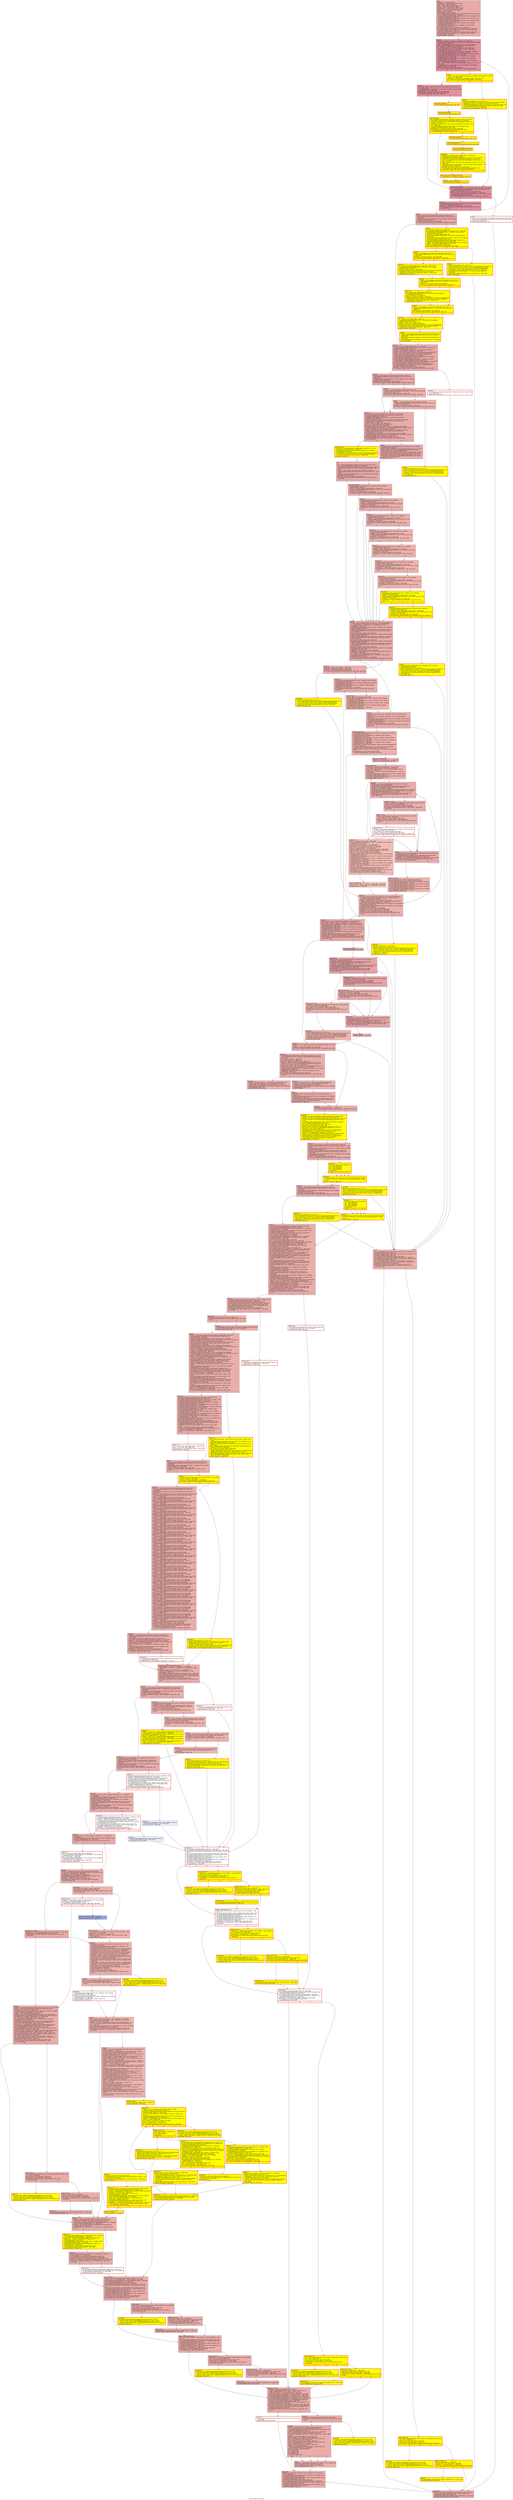 digraph "CFG for 'drive_new' function" {
	label="CFG for 'drive_new' function";

	Node0x559c35f75eb0 [shape=record,color="#3d50c3ff", style=filled, fillcolor="#cc403a70",label="{entry:\l  %length.i.i = alloca i64, align 8\l  %local_error.i.i = alloca %struct.Error*, align 8\l  %bdrv_flags.i = alloca i32, align 4\l  %cfg.i = alloca %struct.ThrottleConfig, align 8\l  %error.i = alloca %struct.Error*, align 8\l  %interval_dict.i = alloca %struct.QDict*, align 8\l  %interval_list.i = alloca %struct.QList*, align 8\l  %local_err = alloca %struct.Error*, align 8\l  %flags = alloca i32, align 4\l  %writethrough = alloca i8, align 1\l  call void @llvm.dbg.value(metadata %struct.QemuOpts* %all_opts, metadata\l... !3327, metadata !DIExpression()), !dbg !3427\l  call void @llvm.dbg.value(metadata i32 %block_default_type, metadata !3328,\l... metadata !DIExpression()), !dbg !3427\l  call void @llvm.dbg.value(metadata %struct.Error** %errp, metadata !3329,\l... metadata !DIExpression()), !dbg !3427\l  call void @llvm.dbg.value(metadata %struct.DriveInfo* null, metadata !3332,\l... metadata !DIExpression()), !dbg !3427\l  call void @llvm.dbg.value(metadata i32 0, metadata !3335, metadata\l... !DIExpression()), !dbg !3427\l  call void @llvm.dbg.value(metadata i8 0, metadata !3344, metadata\l... !DIExpression()), !dbg !3427\l  %0 = bitcast %struct.Error** %local_err to i8*, !dbg !3428\l  call void @llvm.lifetime.start.p0i8(i64 8, i8* nonnull %0) #17, !dbg !3428\l  call void @llvm.dbg.value(metadata %struct.Error* null, metadata !3347,\l... metadata !DIExpression()), !dbg !3427\l  store %struct.Error* null, %struct.Error** %local_err, align 8, !dbg !3429\l  call void @llvm.dbg.value(metadata i32 0, metadata !3348, metadata\l... !DIExpression()), !dbg !3427\l  br label %for.body, !dbg !3430\l}"];
	Node0x559c35f75eb0 -> Node0x559c35f8fea0;
	Node0x559c35f28250 [shape=record,color="#b70d28ff", style=filled, fillcolor="#b70d2870",label="{for.cond:                                         \l  call void @llvm.dbg.value(metadata i64 %indvars.iv.next, metadata !3348,\l... metadata !DIExpression()), !dbg !3427\l  %exitcond = icmp eq i64 %indvars.iv.next, 15, !dbg !3432\l  br i1 %exitcond, label %for.end, label %for.body, !dbg !3430, !prof !3434,\l... !llvm.loop !3435\l|{<s0>T|<s1>F}}"];
	Node0x559c35f28250:s0 -> Node0x559c35f28200;
	Node0x559c35f28250:s1 -> Node0x559c35f8fea0;
	Node0x559c35f8fea0 [shape=record,color="#b70d28ff", style=filled, fillcolor="#b70d2870",label="{for.body:                                         \l  %indvars.iv = phi i64 [ 0, %entry ], [ %indvars.iv.next, %for.cond ]\l  call void @llvm.dbg.value(metadata i64 %indvars.iv, metadata !3348, metadata\l... !DIExpression()), !dbg !3427\l  %from = getelementptr [15 x %struct.anon.45], [15 x %struct.anon.45]*\l... @drive_new.opt_renames, i64 0, i64 %indvars.iv, i32 0, !dbg !3437\l  %1 = load i8*, i8** %from, align 16, !dbg !3437\l  %to = getelementptr [15 x %struct.anon.45], [15 x %struct.anon.45]*\l... @drive_new.opt_renames, i64 0, i64 %indvars.iv, i32 1, !dbg !3439\l  %2 = load i8*, i8** %to, align 8, !dbg !3439\l  call void @llvm.dbg.value(metadata %struct.Error** %local_err, metadata\l... !3347, metadata !DIExpression(DW_OP_deref)), !dbg !3427\l  call void @llvm.dbg.value(metadata %struct.QemuOpts* %all_opts, metadata\l... !3440, metadata !DIExpression()) #17, !dbg !3449\l  call void @llvm.dbg.value(metadata i8* %1, metadata !3445, metadata\l... !DIExpression()) #17, !dbg !3449\l  call void @llvm.dbg.value(metadata i8* %2, metadata !3446, metadata\l... !DIExpression()) #17, !dbg !3449\l  call void @llvm.dbg.value(metadata %struct.Error** %local_err, metadata\l... !3447, metadata !DIExpression()) #17, !dbg !3449\l  %call.i = call i8* @qemu_opt_get(%struct.QemuOpts* %all_opts, i8* %1) #17,\l... !dbg !3451\l  call void @llvm.dbg.value(metadata i8* %call.i, metadata !3448, metadata\l... !DIExpression()) #17, !dbg !3449\l  %tobool.i = icmp eq i8* %call.i, null, !dbg !3452\l  br i1 %tobool.i, label %if.end4.i, label %if.then.i, !dbg !3454, !prof !3455\l|{<s0>T|<s1>F}}"];
	Node0x559c35f8fea0:s0 -> Node0x559c361c5970;
	Node0x559c35f8fea0:s1 -> Node0x559c36400a90;
	Node0x559c36400a90 [shape=record,penwidth=3.0, style="filled", color="red", fillcolor="yellow",label="{if.then.i:                                        \l  %call1.i = call %struct.QemuOpt* @qemu_opt_find(%struct.QemuOpts* %all_opts,\l... i8* %2) #17, !dbg !3456\l  %tobool2.i = icmp eq %struct.QemuOpt* %call1.i, null, !dbg !3456\l  br i1 %tobool2.i, label %if.end4.i, label %if.then3.i, !dbg !3459\l|{<s0>T|<s1>F}}"];
	Node0x559c36400a90:s0 -> Node0x559c361c5970;
	Node0x559c36400a90:s1 -> Node0x559c35fcfdf0;
	Node0x559c35fcfdf0 [shape=record,penwidth=3.0, style="filled", color="red", fillcolor="yellow",label="{if.then3.i:                                       \l  call void (%struct.Error**, i8*, i32, i8*, i8*, ...)\l... @error_setg_internal(%struct.Error** nonnull %local_err, i8* getelementptr\l... inbounds ([11 x i8], [11 x i8]* @.str.1, i64 0, i64 0), i32 695, i8*\l... getelementptr inbounds ([16 x i8], [16 x i8]* @__func__.qemu_opt_rename, i64\l... 0, i64 0), i8* getelementptr inbounds ([55 x i8], [55 x i8]* @.str.177, i64\l... 0, i64 0), i8* %2, i8* %1) #17, !dbg !3460\l  br label %qemu_opt_rename.exit, !dbg !3462\l}"];
	Node0x559c35fcfdf0 -> Node0x559c362a6620;
	Node0x559c361c5970 [shape=record,color="#b70d28ff", style=filled, fillcolor="#b70d2870",label="{if.end4.i:                                        \l  %call5.i495 = call i8* @qemu_opt_get(%struct.QemuOpts* %all_opts, i8* %1)\l... #17, !dbg !3463\l  call void @llvm.dbg.value(metadata i8* %call5.i495, metadata !3448, metadata\l... !DIExpression()) #17, !dbg !3449\l  %tobool6.i496 = icmp eq i8* %call5.i495, null, !dbg !3464\l  br i1 %tobool6.i496, label %qemu_opt_rename.exit, label\l... %while.body.i.preheader, !dbg !3464, !prof !3455\l|{<s0>T|<s1>F}}"];
	Node0x559c361c5970:s0 -> Node0x559c362a6620;
	Node0x559c361c5970:s1 -> Node0x559c362c4fb0;
	Node0x559c362c4fb0 [shape=record,penwidth=3.0, style="filled", color="red", fillcolor="yellow",label="{while.body.i.preheader:                           \l  br label %while.body.i.peel.begin, !dbg !3464\l}"];
	Node0x559c362c4fb0 -> Node0x559c35fa21e0;
	Node0x559c35fa21e0 [shape=record,penwidth=3.0, style="filled", color="red", fillcolor="yellow",label="{while.body.i.peel.begin:                          \l  br label %while.body.i.peel, !dbg !3464\l}"];
	Node0x559c35fa21e0 -> Node0x559c36136240;
	Node0x559c36136240 [shape=record,penwidth=3.0, style="filled", color="red", fillcolor="yellow",label="{while.body.i.peel:                                \l  call void @qemu_opt_set(%struct.QemuOpts* %all_opts, i8* %2, i8* nonnull\l... %call5.i495, %struct.Error** nonnull @error_abort) #17, !dbg !3465\l  %call7.i.peel = call i32 @qemu_opt_unset(%struct.QemuOpts* %all_opts, i8*\l... %1) #17, !dbg !3467\l  %call5.i.peel = call i8* @qemu_opt_get(%struct.QemuOpts* %all_opts, i8* %1)\l... #17, !dbg !3463\l  call void @llvm.dbg.value(metadata i8* %call5.i.peel, metadata !3448,\l... metadata !DIExpression()) #17, !dbg !3449\l  %tobool6.i.peel = icmp eq i8* %call5.i.peel, null, !dbg !3464\l  br i1 %tobool6.i.peel, label %qemu_opt_rename.exit.loopexit, label\l... %while.body.i.peel.next, !dbg !3464, !prof !3455\l|{<s0>T|<s1>F}}"];
	Node0x559c36136240:s0 -> Node0x559c362297a0;
	Node0x559c36136240:s1 -> Node0x559c3638e960;
	Node0x559c3638e960 [shape=record,penwidth=3.0, style="filled", color="red", fillcolor="yellow",label="{while.body.i.peel.next:                           \l  br label %while.body.i.peel.next517, !dbg !3464\l}"];
	Node0x559c3638e960 -> Node0x559c363adcd0;
	Node0x559c363adcd0 [shape=record,penwidth=3.0, style="filled", color="red", fillcolor="yellow",label="{while.body.i.peel.next517:                        \l  br label %while.body.i.preheader.peel.newph, !dbg !3464\l}"];
	Node0x559c363adcd0 -> Node0x559c36088b20;
	Node0x559c36088b20 [shape=record,penwidth=3.0, style="filled", color="red", fillcolor="yellow",label="{while.body.i.preheader.peel.newph:                \l  br label %while.body.i, !dbg !3464\l}"];
	Node0x559c36088b20 -> Node0x559c36098d30;
	Node0x559c36098d30 [shape=record,penwidth=3.0, style="filled", color="red", fillcolor="yellow",label="{while.body.i:                                     \l  %call5.i497 = phi i8* [ %call5.i, %while.body.i ], [ %call5.i.peel,\l... %while.body.i.preheader.peel.newph ]\l  call void @qemu_opt_set(%struct.QemuOpts* %all_opts, i8* %2, i8* nonnull\l... %call5.i497, %struct.Error** nonnull @error_abort) #17, !dbg !3465\l  %call7.i = call i32 @qemu_opt_unset(%struct.QemuOpts* %all_opts, i8* %1)\l... #17, !dbg !3467\l  %call5.i = call i8* @qemu_opt_get(%struct.QemuOpts* %all_opts, i8* %1) #17,\l... !dbg !3463\l  call void @llvm.dbg.value(metadata i8* %call5.i, metadata !3448, metadata\l... !DIExpression()) #17, !dbg !3449\l  %tobool6.i = icmp eq i8* %call5.i, null, !dbg !3464\l  br i1 %tobool6.i, label %qemu_opt_rename.exit.loopexit.loopexit, label\l... %while.body.i, !dbg !3464, !prof !3455, !llvm.loop !3468\l|{<s0>T|<s1>F}}"];
	Node0x559c36098d30:s0 -> Node0x559c35ce0680;
	Node0x559c36098d30:s1 -> Node0x559c36098d30;
	Node0x559c35ce0680 [shape=record,penwidth=3.0, style="filled", color="red", fillcolor="yellow",label="{qemu_opt_rename.exit.loopexit.loopexit:           \l  br label %qemu_opt_rename.exit.loopexit, !dbg !3472\l}"];
	Node0x559c35ce0680 -> Node0x559c362297a0;
	Node0x559c362297a0 [shape=record,penwidth=3.0, style="filled", color="red", fillcolor="yellow",label="{qemu_opt_rename.exit.loopexit:                    \l  br label %qemu_opt_rename.exit, !dbg !3472\l}"];
	Node0x559c362297a0 -> Node0x559c362a6620;
	Node0x559c362a6620 [shape=record,color="#b70d28ff", style=filled, fillcolor="#b70d2870",label="{qemu_opt_rename.exit:                             \l  %3 = load %struct.Error*, %struct.Error** %local_err, align 8, !dbg !3472\l  call void @llvm.dbg.value(metadata %struct.Error* %3, metadata !3347,\l... metadata !DIExpression()), !dbg !3427\l  %tobool = icmp eq %struct.Error* %3, null, !dbg !3472\l  %indvars.iv.next = add nuw nsw i64 %indvars.iv, 1, !dbg !3474\l  call void @llvm.dbg.value(metadata i64 %indvars.iv.next, metadata !3348,\l... metadata !DIExpression()), !dbg !3427\l  br i1 %tobool, label %for.cond, label %if.then, !dbg !3475, !prof !3455\l|{<s0>T|<s1>F}}"];
	Node0x559c362a6620:s0 -> Node0x559c35f28250;
	Node0x559c362a6620:s1 -> Node0x559c35f5f5c0;
	Node0x559c35f5f5c0 [shape=record,penwidth=3.0, color="red",label="{if.then:                                          \l  %.lcssa = phi %struct.Error* [ %3, %qemu_opt_rename.exit ], !dbg !3472\l  call void @error_propagate(%struct.Error** %errp, %struct.Error* nonnull\l... %.lcssa) #17, !dbg !3476\l  br label %cleanup229, !dbg !3478\l}"];
	Node0x559c35f5f5c0 -> Node0x559c35f916c0;
	Node0x559c35f28200 [shape=record,color="#3d50c3ff", style=filled, fillcolor="#cc403a70",label="{for.end:                                          \l  %call = call i8* @qemu_opt_get(%struct.QemuOpts* %all_opts, i8*\l... getelementptr inbounds ([6 x i8], [6 x i8]* @.str.57, i64 0, i64 0)) #17,\l... !dbg !3479\l  call void @llvm.dbg.value(metadata i8* %call, metadata !3330, metadata\l... !DIExpression()), !dbg !3427\l  %tobool4 = icmp eq i8* %call, null, !dbg !3480\l  br i1 %tobool4, label %if.end33, label %if.then5, !dbg !3481, !prof !3482\l|{<s0>T|<s1>F}}"];
	Node0x559c35f28200:s0 -> Node0x559c35e37d60;
	Node0x559c35f28200:s1 -> Node0x559c35e36430;
	Node0x559c35e36430 [shape=record,penwidth=3.0, style="filled", color="red", fillcolor="yellow",label="{if.then5:                                         \l  %4 = bitcast i32* %flags to i8*, !dbg !3483\l  call void @llvm.lifetime.start.p0i8(i64 4, i8* nonnull %4) #17, !dbg !3483\l  call void @llvm.dbg.value(metadata i32 0, metadata !3349, metadata\l... !DIExpression()), !dbg !3484\l  store i32 0, i32* %flags, align 4, !dbg !3485\l  call void @llvm.lifetime.start.p0i8(i64 1, i8* nonnull %writethrough) #17,\l... !dbg !3486\l  call void @llvm.dbg.value(metadata i32* %flags, metadata !3349, metadata\l... !DIExpression(DW_OP_deref)), !dbg !3484\l  call void @llvm.dbg.value(metadata i8* %writethrough, metadata !3352,\l... metadata !DIExpression(DW_OP_deref)), !dbg !3484\l  %call6 = call i32 @bdrv_parse_cache_mode(i8* nonnull %call, i32* nonnull\l... %flags, i8* nonnull %writethrough) #17, !dbg !3487\l  %cmp7 = icmp eq i32 %call6, 0, !dbg !3489\l  br i1 %cmp7, label %if.end10, label %if.then9, !dbg !3490\l|{<s0>T|<s1>F}}"];
	Node0x559c35e36430:s0 -> Node0x559c35f805e0;
	Node0x559c35e36430:s1 -> Node0x559c35f80590;
	Node0x559c35f80590 [shape=record,penwidth=3.0, style="filled", color="red", fillcolor="yellow",label="{if.then9:                                         \l  call void (%struct.Error**, i8*, i32, i8*, i8*, ...)\l... @error_setg_internal(%struct.Error** %errp, i8* getelementptr inbounds ([11 x\l... i8], [11 x i8]* @.str.1, i64 0, i64 0), i32 821, i8* getelementptr inbounds\l... ([10 x i8], [10 x i8]* @__func__.drive_new, i64 0, i64 0), i8* getelementptr\l... inbounds ([21 x i8], [21 x i8]* @.str.58, i64 0, i64 0)) #17, !dbg !3491\l  call void @llvm.lifetime.end.p0i8(i64 1, i8* nonnull %writethrough) #17,\l... !dbg !3493\l  call void @llvm.lifetime.end.p0i8(i64 4, i8* nonnull %4) #17, !dbg !3493\l  br label %cleanup229\l}"];
	Node0x559c35f80590 -> Node0x559c35f916c0;
	Node0x559c35f805e0 [shape=record,penwidth=3.0, style="filled", color="red", fillcolor="yellow",label="{if.end10:                                         \l  %call11 = call i8* @qemu_opt_get(%struct.QemuOpts* %all_opts, i8*\l... getelementptr inbounds ([16 x i8], [16 x i8]* @.str.59, i64 0, i64 0)) #17,\l... !dbg !3494\l  %tobool12 = icmp eq i8* %call11, null, !dbg !3494\l  br i1 %tobool12, label %if.then13, label %if.end15, !dbg !3496\l|{<s0>T|<s1>F}}"];
	Node0x559c35f805e0:s0 -> Node0x559c35f9a7c0;
	Node0x559c35f805e0:s1 -> Node0x559c35f9a810;
	Node0x559c35f9a7c0 [shape=record,penwidth=3.0, style="filled", color="red", fillcolor="yellow",label="{if.then13:                                        \l  %5 = load i8, i8* %writethrough, align 1, !dbg !3497, !range !3499\l  call void @llvm.dbg.value(metadata i8 %5, metadata !3352, metadata\l... !DIExpression()), !dbg !3484\l  %tobool14 = icmp eq i8 %5, 0, !dbg !3497\l  call void @qemu_opt_set_bool(%struct.QemuOpts* %all_opts, i8* getelementptr\l... inbounds ([16 x i8], [16 x i8]* @.str.59, i64 0, i64 0), i1 zeroext\l... %tobool14, %struct.Error** nonnull @error_abort) #17, !dbg !3500\l  br label %if.end15, !dbg !3501\l}"];
	Node0x559c35f9a7c0 -> Node0x559c35f9a810;
	Node0x559c35f9a810 [shape=record,penwidth=3.0, style="filled", color="red", fillcolor="yellow",label="{if.end15:                                         \l  %call16 = call i8* @qemu_opt_get(%struct.QemuOpts* %all_opts, i8*\l... getelementptr inbounds ([13 x i8], [13 x i8]* @.str.7, i64 0, i64 0)) #17,\l... !dbg !3502\l  %tobool17 = icmp eq i8* %call16, null, !dbg !3502\l  br i1 %tobool17, label %if.then18, label %if.end22, !dbg !3504\l|{<s0>T|<s1>F}}"];
	Node0x559c35f9a810:s0 -> Node0x559c35f9b700;
	Node0x559c35f9a810:s1 -> Node0x559c35f9b750;
	Node0x559c35f9b700 [shape=record,penwidth=3.0, style="filled", color="red", fillcolor="yellow",label="{if.then18:                                        \l  %6 = load i32, i32* %flags, align 4, !dbg !3505\l  call void @llvm.dbg.value(metadata i32 %6, metadata !3349, metadata\l... !DIExpression()), !dbg !3484\l  %and = and i32 %6, 32, !dbg !3507\l  %tobool19 = icmp ne i32 %and, 0, !dbg !3508\l  call void @qemu_opt_set_bool(%struct.QemuOpts* %all_opts, i8* getelementptr\l... inbounds ([13 x i8], [13 x i8]* @.str.7, i64 0, i64 0), i1 zeroext %tobool19,\l... %struct.Error** nonnull @error_abort) #17, !dbg !3509\l  br label %if.end22, !dbg !3510\l}"];
	Node0x559c35f9b700 -> Node0x559c35f9b750;
	Node0x559c35f9b750 [shape=record,penwidth=3.0, style="filled", color="red", fillcolor="yellow",label="{if.end22:                                         \l  %call23 = call i8* @qemu_opt_get(%struct.QemuOpts* %all_opts, i8*\l... getelementptr inbounds ([15 x i8], [15 x i8]* @.str.9, i64 0, i64 0)) #17,\l... !dbg !3511\l  %tobool24 = icmp eq i8* %call23, null, !dbg !3511\l  br i1 %tobool24, label %if.then25, label %if.end30, !dbg !3513\l|{<s0>T|<s1>F}}"];
	Node0x559c35f9b750:s0 -> Node0x559c35f9c1d0;
	Node0x559c35f9b750:s1 -> Node0x559c35f9c220;
	Node0x559c35f9c1d0 [shape=record,penwidth=3.0, style="filled", color="red", fillcolor="yellow",label="{if.then25:                                        \l  %7 = load i32, i32* %flags, align 4, !dbg !3514\l  call void @llvm.dbg.value(metadata i32 %7, metadata !3349, metadata\l... !DIExpression()), !dbg !3484\l  %and26 = and i32 %7, 512, !dbg !3516\l  %tobool27 = icmp ne i32 %and26, 0, !dbg !3517\l  call void @qemu_opt_set_bool(%struct.QemuOpts* %all_opts, i8* getelementptr\l... inbounds ([15 x i8], [15 x i8]* @.str.9, i64 0, i64 0), i1 zeroext %tobool27,\l... %struct.Error** nonnull @error_abort) #17, !dbg !3518\l  br label %if.end30, !dbg !3519\l}"];
	Node0x559c35f9c1d0 -> Node0x559c35f9c220;
	Node0x559c35f9c220 [shape=record,penwidth=3.0, style="filled", color="red", fillcolor="yellow",label="{if.end30:                                         \l  %call31 = call i32 @qemu_opt_unset(%struct.QemuOpts* %all_opts, i8*\l... getelementptr inbounds ([6 x i8], [6 x i8]* @.str.57, i64 0, i64 0)) #17,\l... !dbg !3520\l  call void @llvm.lifetime.end.p0i8(i64 1, i8* nonnull %writethrough) #17,\l... !dbg !3493\l  call void @llvm.lifetime.end.p0i8(i64 4, i8* nonnull %4) #17, !dbg !3493\l  br label %if.end33\l}"];
	Node0x559c35f9c220 -> Node0x559c35e37d60;
	Node0x559c35e37d60 [shape=record,color="#3d50c3ff", style=filled, fillcolor="#cc403a70",label="{if.end33:                                         \l  %call34 = call %struct.QDict* @qdict_new() #17, !dbg !3521\l  call void @llvm.dbg.value(metadata %struct.QDict* %call34, metadata !3333,\l... metadata !DIExpression()), !dbg !3427\l  %call35 = call %struct.QDict* @qemu_opts_to_qdict(%struct.QemuOpts*\l... %all_opts, %struct.QDict* %call34) #17, !dbg !3522\l  %call36 = call %struct.QemuOpts* @qemu_opts_create(%struct.QemuOptsList*\l... bitcast (\{ i8*, i8*, i8, %union.anon.22, [11 x %struct.QemuOptDesc] \}*\l... @qemu_legacy_drive_opts to %struct.QemuOptsList*), i8* null, i32 0,\l... %struct.Error** nonnull @error_abort) #17, !dbg !3523\l  call void @llvm.dbg.value(metadata %struct.QemuOpts* %call36, metadata\l... !3334, metadata !DIExpression()), !dbg !3427\l  call void @llvm.dbg.value(metadata %struct.Error** %local_err, metadata\l... !3347, metadata !DIExpression(DW_OP_deref)), !dbg !3427\l  call void @qemu_opts_absorb_qdict(%struct.QemuOpts* %call36, %struct.QDict*\l... %call34, %struct.Error** nonnull %local_err) #17, !dbg !3524\l  %8 = load %struct.Error*, %struct.Error** %local_err, align 8, !dbg !3525\l  call void @llvm.dbg.value(metadata %struct.Error* %8, metadata !3347,\l... metadata !DIExpression()), !dbg !3427\l  %tobool37 = icmp eq %struct.Error* %8, null, !dbg !3525\l  br i1 %tobool37, label %if.end39, label %if.then38, !dbg !3527, !prof !3482\l|{<s0>T|<s1>F}}"];
	Node0x559c35e37d60:s0 -> Node0x559c35f9fb40;
	Node0x559c35e37d60:s1 -> Node0x559c35f9faf0;
	Node0x559c35f9faf0 [shape=record,penwidth=3.0, color="red",label="{if.then38:                                        \l  call void @error_propagate(%struct.Error** %errp, %struct.Error* nonnull %8)\l... #17, !dbg !3528\l  br label %fail, !dbg !3530\l}"];
	Node0x559c35f9faf0 -> Node0x559c35f9cea0;
	Node0x559c35f9fb40 [shape=record,color="#3d50c3ff", style=filled, fillcolor="#cc403a70",label="{if.end39:                                         \l  %call40 = call i8* @qemu_opt_get(%struct.QemuOpts* %call36, i8*\l... getelementptr inbounds ([6 x i8], [6 x i8]* @.str.16, i64 0, i64 0)) #17,\l... !dbg !3531\l  call void @llvm.dbg.value(metadata i8* %call40, metadata !3330, metadata\l... !DIExpression()), !dbg !3427\l  %tobool41 = icmp eq i8* %call40, null, !dbg !3532\l  br i1 %tobool41, label %if.end52, label %if.then42, !dbg !3534, !prof !3535\l|{<s0>T|<s1>F}}"];
	Node0x559c35f9fb40:s0 -> Node0x559c35fa0940;
	Node0x559c35f9fb40:s1 -> Node0x559c35fa08f0;
	Node0x559c35fa08f0 [shape=record,color="#3d50c3ff", style=filled, fillcolor="#d6524470",label="{if.then42:                                        \l  %call43 = call i32 @strcmp(i8* nonnull %call40, i8* nonnull\l... dereferenceable(5) getelementptr inbounds ([5 x i8], [5 x i8]* @.str.60, i64\l... 0, i64 0)) #18, !dbg !3536\l  %tobool44 = icmp eq i32 %call43, 0, !dbg !3536\l  br i1 %tobool44, label %if.end52, label %if.else, !dbg !3539, !prof !3540\l|{<s0>T|<s1>F}}"];
	Node0x559c35fa08f0:s0 -> Node0x559c35fa0940;
	Node0x559c35fa08f0:s1 -> Node0x559c35fa0d80;
	Node0x559c35fa0d80 [shape=record,color="#3d50c3ff", style=filled, fillcolor="#d6524470",label="{if.else:                                          \l  %call46 = call i32 @strcmp(i8* nonnull %call40, i8* nonnull\l... dereferenceable(6) getelementptr inbounds ([6 x i8], [6 x i8]* @.str.61, i64\l... 0, i64 0)) #18, !dbg !3541\l  %tobool47 = icmp eq i32 %call46, 0, !dbg !3541\l  br i1 %tobool47, label %if.end52, label %if.else49, !dbg !3543, !prof !3544\l|{<s0>T|<s1>F}}"];
	Node0x559c35fa0d80:s0 -> Node0x559c35fa0940;
	Node0x559c35fa0d80:s1 -> Node0x559c35fa2410;
	Node0x559c35fa2410 [shape=record,penwidth=3.0, style="filled", color="red", fillcolor="yellow",label="{if.else49:                                        \l  call void (%struct.Error**, i8*, i32, i8*, i8*, ...)\l... @error_setg_internal(%struct.Error** %errp, i8* getelementptr inbounds ([11 x\l... i8], [11 x i8]* @.str.1, i64 0, i64 0), i32 862, i8* getelementptr inbounds\l... ([10 x i8], [10 x i8]* @__func__.drive_new, i64 0, i64 0), i8* getelementptr\l... inbounds ([19 x i8], [19 x i8]* @.str.62, i64 0, i64 0), i8* nonnull %call40)\l... #17, !dbg !3545\l  br label %fail, !dbg !3547\l}"];
	Node0x559c35fa2410 -> Node0x559c35f9cea0;
	Node0x559c35fa0940 [shape=record,color="#3d50c3ff", style=filled, fillcolor="#cc403a70",label="{if.end52:                                         \l  %read_only.0 = phi i32 [ 0, %if.end39 ], [ 0, %if.then42 ], [ 1, %if.else ]\l  call void @llvm.dbg.value(metadata i32 %read_only.0, metadata !3335,\l... metadata !DIExpression()), !dbg !3427\l  call void @llvm.dbg.value(metadata i8 undef, metadata !3344, metadata\l... !DIExpression()), !dbg !3427\l  %call53 = call zeroext i1 @qemu_opt_get_bool(%struct.QemuOpts* %call36, i8*\l... getelementptr inbounds ([10 x i8], [10 x i8]* @.str.10, i64 0, i64 0), i1\l... zeroext false) #17, !dbg !3548\l  %conv54 = zext i1 %call53 to i32, !dbg !3548\l  %or = or i32 %read_only.0, %conv54, !dbg !3549\l  %tobool57 = icmp ne i32 %or, 0, !dbg !3549\l  call void @llvm.dbg.value(metadata i1 %tobool57, metadata !3344, metadata\l... !DIExpression(DW_OP_LLVM_convert, 1, DW_ATE_unsigned, DW_OP_LLVM_convert, 8,\l... DW_ATE_unsigned, DW_OP_stack_value)), !dbg !3427\l  %call58 = call zeroext i1 @qemu_opt_get_bool(%struct.QemuOpts* %call36, i8*\l... getelementptr inbounds ([13 x i8], [13 x i8]* @.str.25, i64 0, i64 0), i1\l... zeroext false) #17, !dbg !3550\l  call void @llvm.dbg.value(metadata i1 %call58, metadata !3345, metadata\l... !DIExpression(DW_OP_LLVM_convert, 1, DW_ATE_unsigned, DW_OP_LLVM_convert, 8,\l... DW_ATE_unsigned, DW_OP_stack_value)), !dbg !3427\l  %brmerge.demorgan = and i1 %call58, %tobool57, !dbg !3551\l  br i1 %brmerge.demorgan, label %if.end65.thread, label %if.end65, !dbg\l... !3551, !prof !3553\l|{<s0>T|<s1>F}}"];
	Node0x559c35fa0940:s0 -> Node0x559c361e5460;
	Node0x559c35fa0940:s1 -> Node0x559c35f97970;
	Node0x559c361e5460 [shape=record,penwidth=3.0, style="filled", color="red", fillcolor="yellow",label="{if.end65.thread:                                  \l  call void (i8*, ...) @warn_report(i8* getelementptr inbounds ([42 x i8], [42\l... x i8]* @.str.63, i64 0, i64 0)) #17, !dbg !3554\l  call void @llvm.dbg.value(metadata i8 undef, metadata !3345, metadata\l... !DIExpression()), !dbg !3427\l  call void @qdict_put_str(%struct.QDict* %call34, i8* getelementptr inbounds\l... ([10 x i8], [10 x i8]* @.str.10, i64 0, i64 0), i8* getelementptr inbounds\l... ([3 x i8], [3 x i8]* @.str.64, i64 0, i64 0)) #17, !dbg !3556\l  br label %9, !dbg !3557\l}"];
	Node0x559c361e5460 -> Node0x559c363a5950;
	Node0x559c35f97970 [shape=record,color="#3d50c3ff", style=filled, fillcolor="#cc403a70",label="{if.end65:                                         \l  call void @llvm.dbg.value(metadata i8 undef, metadata !3345, metadata\l... !DIExpression()), !dbg !3427\l  %cond = select i1 %tobool57, i8* getelementptr inbounds ([3 x i8], [3 x i8]*\l... @.str.64, i64 0, i64 0), i8* getelementptr inbounds ([4 x i8], [4 x i8]*\l... @.str.8, i64 0, i64 0), !dbg !3558, !prof !3559\l  call void @qdict_put_str(%struct.QDict* %call34, i8* getelementptr inbounds\l... ([10 x i8], [10 x i8]* @.str.10, i64 0, i64 0), i8* %cond) #17, !dbg !3556\l  %spec.select = select i1 %call58, i8* getelementptr inbounds ([3 x i8], [3 x\l... i8]* @.str.64, i64 0, i64 0), i8* getelementptr inbounds ([4 x i8], [4 x i8]*\l... @.str.8, i64 0, i64 0), !dbg !3557\l  br label %9, !dbg !3557\l}"];
	Node0x559c35f97970 -> Node0x559c363a5950;
	Node0x559c363a5950 [shape=record,color="#3d50c3ff", style=filled, fillcolor="#cc403a70",label="{%9:\l9:                                                \l  %10 = phi i8* [ getelementptr inbounds ([4 x i8], [4 x i8]* @.str.8, i64 0,\l... i64 0), %if.end65.thread ], [ %spec.select, %if.end65 ]\l  call void @qdict_put_str(%struct.QDict* %call34, i8* getelementptr inbounds\l... ([13 x i8], [13 x i8]* @.str.25, i64 0, i64 0), i8* nonnull %10) #17, !dbg\l... !3560\l  %call71 = call i8* @qemu_opt_get(%struct.QemuOpts* %call36, i8*\l... getelementptr inbounds ([3 x i8], [3 x i8]* @.str.3, i64 0, i64 0)) #17, !dbg\l... !3561\l  call void @llvm.dbg.value(metadata i8* %call71, metadata !3330, metadata\l... !DIExpression()), !dbg !3427\l  %tobool72 = icmp eq i8* %call71, null, !dbg !3562\l  br i1 %tobool72, label %if.end90, label %land.rhs.preheader, !dbg !3564,\l... !prof !3559\l|{<s0>T|<s1>F}}"];
	Node0x559c363a5950:s0 -> Node0x559c35fa83b0;
	Node0x559c363a5950:s1 -> Node0x559c363566f0;
	Node0x559c363566f0 [shape=record,color="#3d50c3ff", style=filled, fillcolor="#d0473d70",label="{land.rhs.preheader:                               \l  call void @llvm.dbg.value(metadata i64 0, metadata !3337, metadata\l... !DIExpression()), !dbg !3427\l  %call79 = call i32 @strcmp(i8* nonnull %call71, i8* nonnull\l... dereferenceable(5) getelementptr inbounds ([5 x i8], [5 x i8]* @.str.168, i64\l... 0, i64 0)) #18, !dbg !3565\l  %tobool80 = icmp eq i32 %call79, 0, !dbg !3569\l  br i1 %tobool80, label %if.end90, label %for.inc82, !dbg !3570, !prof !3571\l|{<s0>T|<s1>F}}"];
	Node0x559c363566f0:s0 -> Node0x559c35fa83b0;
	Node0x559c363566f0:s1 -> Node0x559c35fa8920;
	Node0x559c35fa8920 [shape=record,color="#3d50c3ff", style=filled, fillcolor="#d0473d70",label="{for.inc82:                                        \l  call void @llvm.dbg.value(metadata i64 1, metadata !3337, metadata\l... !DIExpression()), !dbg !3427\l  %call79.1 = call i32 @strcmp(i8* nonnull %call71, i8* nonnull\l... dereferenceable(4) getelementptr inbounds ([4 x i8], [4 x i8]* @.str.169, i64\l... 0, i64 0)) #18, !dbg !3565\l  %tobool80.1 = icmp eq i32 %call79.1, 0, !dbg !3569\l  br i1 %tobool80.1, label %if.end90, label %for.inc82.1, !dbg !3570, !prof\l... !3571\l|{<s0>T|<s1>F}}"];
	Node0x559c35fa8920:s0 -> Node0x559c35fa83b0;
	Node0x559c35fa8920:s1 -> Node0x559c35e9c210;
	Node0x559c35fa9b00 [shape=record,penwidth=3.0, style="filled", color="red", fillcolor="yellow",label="{if.then87:                                        \l  call void @llvm.dbg.value(metadata i32 9, metadata !3337, metadata\l... !DIExpression()), !dbg !3427\l  call void (%struct.Error**, i8*, i32, i8*, i8*, ...)\l... @error_setg_internal(%struct.Error** %errp, i8* getelementptr inbounds ([11 x\l... i8], [11 x i8]* @.str.1, i64 0, i64 0), i32 887, i8* getelementptr inbounds\l... ([10 x i8], [10 x i8]* @__func__.drive_new, i64 0, i64 0), i8* getelementptr\l... inbounds ([26 x i8], [26 x i8]* @.str.65, i64 0, i64 0), i8* nonnull %call71)\l... #17, !dbg !3572\l  br label %fail, !dbg !3575\l}"];
	Node0x559c35fa9b00 -> Node0x559c35f9cea0;
	Node0x559c35fa83b0 [shape=record,color="#3d50c3ff", style=filled, fillcolor="#cc403a70",label="{if.end90:                                         \l  %type.1 = phi i32 [ %block_default_type, %9 ], [ 0, %land.rhs.preheader ], [\l... 1, %for.inc82 ], [ 2, %for.inc82.1 ], [ 3, %for.inc82.2 ], [ 4, %for.inc82.3\l... ], [ 5, %for.inc82.4 ], [ 6, %for.inc82.5 ], [ 7, %for.inc82.6 ], [ 8,\l... %for.inc82.7 ], !dbg !3576\l  call void @llvm.dbg.value(metadata i32 %type.1, metadata !3337, metadata\l... !DIExpression()), !dbg !3427\l  %call91 = call i64 @qemu_opt_get_number(%struct.QemuOpts* %call36, i8*\l... getelementptr inbounds ([4 x i8], [4 x i8]* @.str.11, i64 0, i64 0), i64 0)\l... #17, !dbg !3577\l  %conv92 = trunc i64 %call91 to i32, !dbg !3577\l  call void @llvm.dbg.value(metadata i32 %conv92, metadata !3339, metadata\l... !DIExpression()), !dbg !3427\l  %call93 = call i64 @qemu_opt_get_number(%struct.QemuOpts* %call36, i8*\l... getelementptr inbounds ([5 x i8], [5 x i8]* @.str.13, i64 0, i64 0), i64 -1)\l... #17, !dbg !3578\l  %conv94 = trunc i64 %call93 to i32, !dbg !3578\l  call void @llvm.dbg.value(metadata i32 %conv94, metadata !3340, metadata\l... !DIExpression()), !dbg !3427\l  %call95 = call i64 @qemu_opt_get_number(%struct.QemuOpts* %call36, i8*\l... getelementptr inbounds ([6 x i8], [6 x i8]* @.str.4, i64 0, i64 0), i64 -1)\l... #17, !dbg !3579\l  %conv96 = trunc i64 %call95 to i32, !dbg !3579\l  call void @llvm.dbg.value(metadata i32 %conv96, metadata !3341, metadata\l... !DIExpression()), !dbg !3427\l  %idxprom97 = sext i32 %type.1 to i64, !dbg !3580\l  %arrayidx98 = getelementptr [9 x i32], [9 x i32]* @if_max_devs, i64 0, i64\l... %idxprom97, !dbg !3580\l  %11 = load i32, i32* %arrayidx98, align 4, !dbg !3580\l  call void @llvm.dbg.value(metadata i32 %11, metadata !3338, metadata\l... !DIExpression()), !dbg !3427\l  %cmp99 = icmp eq i32 %conv96, -1, !dbg !3581\l  br i1 %cmp99, label %if.end110, label %if.then101, !dbg !3583, !prof !3559\l|{<s0>T|<s1>F}}"];
	Node0x559c35fa83b0:s0 -> Node0x559c35fabc40;
	Node0x559c35fa83b0:s1 -> Node0x559c35faa000;
	Node0x559c35faa000 [shape=record,color="#3d50c3ff", style=filled, fillcolor="#d0473d70",label="{if.then101:                                       \l  %cmp102 = icmp ne i32 %conv92, 0, !dbg !3584\l  %cmp104 = icmp ne i32 %conv94, -1, !dbg !3587\l  %or.cond = or i1 %cmp102, %cmp104, !dbg !3588\l  br i1 %or.cond, label %if.then106, label %if.end107, !dbg !3588, !prof !3589\l|{<s0>T|<s1>F}}"];
	Node0x559c35faa000:s0 -> Node0x559c35fac030;
	Node0x559c35faa000:s1 -> Node0x559c35fac080;
	Node0x559c35fac030 [shape=record,penwidth=3.0, style="filled", color="red", fillcolor="yellow",label="{if.then106:                                       \l  call void (%struct.Error**, i8*, i32, i8*, i8*, ...)\l... @error_setg_internal(%struct.Error** %errp, i8* getelementptr inbounds ([11 x\l... i8], [11 x i8]* @.str.1, i64 0, i64 0), i32 904, i8* getelementptr inbounds\l... ([10 x i8], [10 x i8]* @__func__.drive_new, i64 0, i64 0), i8* getelementptr\l... inbounds ([39 x i8], [39 x i8]* @.str.66, i64 0, i64 0)) #17, !dbg !3590\l  br label %fail, !dbg !3592\l}"];
	Node0x559c35fac030 -> Node0x559c35f9cea0;
	Node0x559c35fac080 [shape=record,color="#3d50c3ff", style=filled, fillcolor="#d0473d70",label="{if.end107:                                        \l  call void @llvm.dbg.value(metadata i32 %type.1, metadata !3593, metadata\l... !DIExpression()), !dbg !3600\l  call void @llvm.dbg.value(metadata i32 %conv96, metadata !3598, metadata\l... !DIExpression()), !dbg !3600\l  call void @llvm.dbg.value(metadata i32 %11, metadata !3599, metadata\l... !DIExpression()), !dbg !3600\l  %tobool.i396 = icmp eq i32 %11, 0, !dbg !3602\l  br i1 %tobool.i396, label %if.end132, label %cond.true.i400, !dbg !3602,\l... !prof !3603\l|{<s0>T|<s1>F}}"];
	Node0x559c35fac080:s0 -> Node0x559c35faf310;
	Node0x559c35fac080:s1 -> Node0x559c36218980;
	Node0x559c36218980 [shape=record,color="#3d50c3ff", style=filled, fillcolor="#d6524470",label="{cond.true.i400:                                   \l  %div.i = sdiv i32 %conv96, %11, !dbg !3604\l  call void @llvm.dbg.value(metadata i32 %div.i, metadata !3339, metadata\l... !DIExpression()), !dbg !3427\l  call void @llvm.dbg.value(metadata i32 %type.1, metadata !3605, metadata\l... !DIExpression()), !dbg !3610\l  call void @llvm.dbg.value(metadata i32 %conv96, metadata !3608, metadata\l... !DIExpression()), !dbg !3610\l  call void @llvm.dbg.value(metadata i32 %11, metadata !3609, metadata\l... !DIExpression()), !dbg !3610\l  %rem.i = srem i32 %conv96, %11, !dbg !3612\l  br label %if.end110, !dbg !3613\l}"];
	Node0x559c36218980 -> Node0x559c35fabc40;
	Node0x559c35fabc40 [shape=record,color="#3d50c3ff", style=filled, fillcolor="#d24b4070",label="{if.end110:                                        \l  %unit_id.0 = phi i32 [ %conv94, %if.end90 ], [ %rem.i, %cond.true.i400 ],\l... !dbg !3427\l  %bus_id.0 = phi i32 [ %conv92, %if.end90 ], [ %div.i, %cond.true.i400 ],\l... !dbg !3427\l  call void @llvm.dbg.value(metadata i32 %bus_id.0, metadata !3339, metadata\l... !DIExpression()), !dbg !3427\l  call void @llvm.dbg.value(metadata i32 %unit_id.0, metadata !3340, metadata\l... !DIExpression()), !dbg !3427\l  %cmp111 = icmp eq i32 %unit_id.0, -1, !dbg !3614\l  br i1 %cmp111, label %while.cond.preheader, label %if.end125, !dbg !3616,\l... !prof !3617\l|{<s0>T|<s1>F}}"];
	Node0x559c35fabc40:s0 -> Node0x559c35ffc0f0;
	Node0x559c35fabc40:s1 -> Node0x559c35fad310;
	Node0x559c35ffc0f0 [shape=record,color="#3d50c3ff", style=filled, fillcolor="#d6524470",label="{while.cond.preheader:                             \l  call void @llvm.dbg.value(metadata i32 %bus_id.0, metadata !3339, metadata\l... !DIExpression()), !dbg !3427\l  call void @llvm.dbg.value(metadata i32 0, metadata !3340, metadata\l... !DIExpression()), !dbg !3427\l  call void @llvm.dbg.value(metadata i32 %type.1, metadata !3618, metadata\l... !DIExpression()) #17, !dbg !3627\l  call void @llvm.dbg.value(metadata i32 %bus_id.0, metadata !3623, metadata\l... !DIExpression()) #17, !dbg !3627\l  call void @llvm.dbg.value(metadata i32 0, metadata !3624, metadata\l... !DIExpression()) #17, !dbg !3627\l  %call.i420488 = call %struct.BlockBackend* @blk_next(%struct.BlockBackend*\l... null) #17, !dbg !3630\l  call void @llvm.dbg.value(metadata %struct.BlockBackend* %call.i420488,\l... metadata !3625, metadata !DIExpression()) #17, !dbg !3627\l  %tobool20.i421489 = icmp eq %struct.BlockBackend* %call.i420488, null, !dbg\l... !3632\l  br i1 %tobool20.i421489, label %if.end125, label\l... %for.body.i.preheader.lr.ph, !dbg !3632, !prof !3633\l|{<s0>T|<s1>F}}"];
	Node0x559c35ffc0f0:s0 -> Node0x559c35fad310;
	Node0x559c35ffc0f0:s1 -> Node0x559c35ce5bd0;
	Node0x559c35ce5bd0 [shape=record,color="#3d50c3ff", style=filled, fillcolor="#d8564670",label="{for.body.i.preheader.lr.ph:                       \l  %tobool118 = icmp eq i32 %11, 0, !dbg !3634\l  br label %for.body.i.preheader, !dbg !3632\l}"];
	Node0x559c35ce5bd0 -> Node0x559c363d8820;
	Node0x559c363d8820 [shape=record,color="#3d50c3ff", style=filled, fillcolor="#d8564670",label="{for.body.i.preheader:                             \l  %call.i420492 = phi %struct.BlockBackend* [ %call.i420488,\l... %for.body.i.preheader.lr.ph ], [ %call.i420, %while.body ]\l  %bus_id.1491 = phi i32 [ %bus_id.0, %for.body.i.preheader.lr.ph ], [\l... %bus_id.2, %while.body ]\l  %unit_id.1490 = phi i32 [ 0, %for.body.i.preheader.lr.ph ], [ %unit_id.2,\l... %while.body ]\l  call void @llvm.dbg.value(metadata i32 %bus_id.1491, metadata !3339,\l... metadata !DIExpression()), !dbg !3427\l  call void @llvm.dbg.value(metadata i32 %unit_id.1490, metadata !3340,\l... metadata !DIExpression()), !dbg !3427\l  br label %for.body.i, !dbg !3632\l}"];
	Node0x559c363d8820 -> Node0x559c362a6050;
	Node0x559c362a6050 [shape=record,color="#3d50c3ff", style=filled, fillcolor="#d0473d70",label="{for.body.i:                                       \l  %blk.021.i = phi %struct.BlockBackend* [ %call10.i426, %for.inc.i ], [\l... %call.i420492, %for.body.i.preheader ]\l  call void @llvm.dbg.value(metadata %struct.BlockBackend* %blk.021.i,\l... metadata !3625, metadata !DIExpression()) #17, !dbg !3627\l  %call1.i422 = call %struct.DriveInfo*\l... @blk_legacy_dinfo(%struct.BlockBackend* nonnull %blk.021.i) #17, !dbg !3637\l  call void @llvm.dbg.value(metadata %struct.DriveInfo* %call1.i422, metadata\l... !3626, metadata !DIExpression()) #17, !dbg !3627\l  %tobool2.i423 = icmp eq %struct.DriveInfo* %call1.i422, null, !dbg !3640\l  br i1 %tobool2.i423, label %for.inc.i, label %land.lhs.true.i425, !dbg\l... !3642, !prof !3643\l|{<s0>T|<s1>F}}"];
	Node0x559c362a6050:s0 -> Node0x559c363f2860;
	Node0x559c362a6050:s1 -> Node0x559c36185490;
	Node0x559c36185490 [shape=record,color="#3d50c3ff", style=filled, fillcolor="#d0473d70",label="{land.lhs.true.i425:                               \l  %type3.i = getelementptr inbounds %struct.DriveInfo, %struct.DriveInfo*\l... %call1.i422, i64 0, i32 0, !dbg !3644\l  %12 = load i32, i32* %type3.i, align 8, !dbg !3644\l  %cmp.i424 = icmp eq i32 %12, %type.1, !dbg !3645\l  br i1 %cmp.i424, label %land.lhs.true4.i, label %for.inc.i, !dbg !3646,\l... !prof !3647\l|{<s0>T|<s1>F}}"];
	Node0x559c36185490:s0 -> Node0x559c360d66a0;
	Node0x559c36185490:s1 -> Node0x559c363f2860;
	Node0x559c360d66a0 [shape=record,color="#3d50c3ff", style=filled, fillcolor="#d8564670",label="{land.lhs.true4.i:                                 \l  %bus5.i = getelementptr inbounds %struct.DriveInfo, %struct.DriveInfo*\l... %call1.i422, i64 0, i32 1, !dbg !3648\l  %13 = load i32, i32* %bus5.i, align 4, !dbg !3648\l  %cmp6.i = icmp eq i32 %13, %bus_id.1491, !dbg !3649\l  br i1 %cmp6.i, label %land.lhs.true7.i, label %for.inc.i, !dbg !3650, !prof\l... !3651\l|{<s0>T|<s1>F}}"];
	Node0x559c360d66a0:s0 -> Node0x559c360d7620;
	Node0x559c360d66a0:s1 -> Node0x559c363f2860;
	Node0x559c360d7620 [shape=record,penwidth=3.0, color="red",label="{land.lhs.true7.i:                                 \l  %unit8.i = getelementptr inbounds %struct.DriveInfo, %struct.DriveInfo*\l... %call1.i422, i64 0, i32 2, !dbg !3652\l  %14 = load i32, i32* %unit8.i, align 8, !dbg !3652\l  %cmp9.i = icmp eq i32 %14, %unit_id.1490, !dbg !3653\l  br i1 %cmp9.i, label %while.body, label %for.inc.i, !dbg !3654, !prof !3655\l|{<s0>T|<s1>F}}"];
	Node0x559c360d7620:s0 -> Node0x559c35fadec0;
	Node0x559c360d7620:s1 -> Node0x559c363f2860;
	Node0x559c363f2860 [shape=record,color="#3d50c3ff", style=filled, fillcolor="#d0473d70",label="{for.inc.i:                                        \l  %call10.i426 = call %struct.BlockBackend* @blk_next(%struct.BlockBackend*\l... nonnull %blk.021.i) #17, !dbg !3656\l  call void @llvm.dbg.value(metadata %struct.BlockBackend* %call10.i426,\l... metadata !3625, metadata !DIExpression()) #17, !dbg !3627\l  %tobool.i427 = icmp eq %struct.BlockBackend* %call10.i426, null, !dbg !3632\l  br i1 %tobool.i427, label %if.end125.loopexit, label %for.body.i, !dbg\l... !3632, !prof !3633, !llvm.loop !3657\l|{<s0>T|<s1>F}}"];
	Node0x559c363f2860:s0 -> Node0x559c363d86d0;
	Node0x559c363f2860:s1 -> Node0x559c362a6050;
	Node0x559c35fadec0 [shape=record,color="#3d50c3ff", style=filled, fillcolor="#e1675170",label="{while.body:                                       \l  %inc117 = add i32 %unit_id.1490, 1, !dbg !3659\l  call void @llvm.dbg.value(metadata i32 %inc117, metadata !3340, metadata\l... !DIExpression()), !dbg !3427\l  %cmp120 = icmp slt i32 %inc117, %11, !dbg !3660\l  %or.cond394 = or i1 %tobool118, %cmp120, !dbg !3661\l  %sub = select i1 %or.cond394, i32 0, i32 %11, !dbg !3661\l  %unit_id.2 = sub i32 %inc117, %sub, !dbg !3661\l  %not.or.cond394.demorgan = or i1 %tobool118, %cmp120, !dbg !3661\l  %not.or.cond394 = xor i1 %not.or.cond394.demorgan, true, !dbg !3661\l  %inc123 = zext i1 %not.or.cond394 to i32, !dbg !3661\l  %bus_id.2 = add i32 %bus_id.1491, %inc123, !dbg !3661\l  call void @llvm.dbg.value(metadata i32 %bus_id.2, metadata !3339, metadata\l... !DIExpression()), !dbg !3427\l  call void @llvm.dbg.value(metadata i32 %unit_id.2, metadata !3340, metadata\l... !DIExpression()), !dbg !3427\l  call void @llvm.dbg.value(metadata i32 %type.1, metadata !3618, metadata\l... !DIExpression()) #17, !dbg !3627\l  call void @llvm.dbg.value(metadata i32 %bus_id.2, metadata !3623, metadata\l... !DIExpression()) #17, !dbg !3627\l  call void @llvm.dbg.value(metadata i32 %unit_id.2, metadata !3624, metadata\l... !DIExpression()) #17, !dbg !3627\l  %call.i420 = call %struct.BlockBackend* @blk_next(%struct.BlockBackend*\l... null) #17, !dbg !3630\l  call void @llvm.dbg.value(metadata %struct.BlockBackend* %call.i420,\l... metadata !3625, metadata !DIExpression()) #17, !dbg !3627\l  %tobool20.i421 = icmp eq %struct.BlockBackend* %call.i420, null, !dbg !3632\l  br i1 %tobool20.i421, label %if.end125.loopexit513, label\l... %for.body.i.preheader, !dbg !3632, !prof !3633, !llvm.loop !3662\l|{<s0>T|<s1>F}}"];
	Node0x559c35fadec0:s0 -> Node0x559c35fb9240;
	Node0x559c35fadec0:s1 -> Node0x559c363d8820;
	Node0x559c363d86d0 [shape=record,color="#3d50c3ff", style=filled, fillcolor="#d8564670",label="{if.end125.loopexit:                               \l  %bus_id.1491.lcssa519 = phi i32 [ %bus_id.1491, %for.inc.i ]\l  %unit_id.1490.lcssa518 = phi i32 [ %unit_id.1490, %for.inc.i ]\l  call void @llvm.dbg.value(metadata i32 %bus_id.1491.lcssa519, metadata\l... !3339, metadata !DIExpression()), !dbg !3427\l  call void @llvm.dbg.value(metadata i32 %unit_id.1490.lcssa518, metadata\l... !3340, metadata !DIExpression()), !dbg !3427\l  call void @llvm.dbg.value(metadata i32 %bus_id.1491.lcssa519, metadata\l... !3339, metadata !DIExpression()), !dbg !3427\l  call void @llvm.dbg.value(metadata i32 %unit_id.1490.lcssa518, metadata\l... !3340, metadata !DIExpression()), !dbg !3427\l  br label %if.end125, !dbg !3665\l}"];
	Node0x559c363d86d0 -> Node0x559c35fad310;
	Node0x559c35fb9240 [shape=record,color="#3d50c3ff", style=filled, fillcolor="#e8765c70",label="{if.end125.loopexit513:                            \l  %unit_id.2.lcssa = phi i32 [ %unit_id.2, %while.body ], !dbg !3661\l  %bus_id.2.lcssa = phi i32 [ %bus_id.2, %while.body ], !dbg !3661\l  br label %if.end125, !dbg !3665\l}"];
	Node0x559c35fb9240 -> Node0x559c35fad310;
	Node0x559c35fad310 [shape=record,color="#3d50c3ff", style=filled, fillcolor="#d24b4070",label="{if.end125:                                        \l  %unit_id.3 = phi i32 [ %unit_id.0, %if.end110 ], [ 0, %while.cond.preheader\l... ], [ %unit_id.1490.lcssa518, %if.end125.loopexit ], [ %unit_id.2.lcssa,\l... %if.end125.loopexit513 ], !dbg !3427\l  %bus_id.3 = phi i32 [ %bus_id.0, %if.end110 ], [ %bus_id.0,\l... %while.cond.preheader ], [ %bus_id.1491.lcssa519, %if.end125.loopexit ], [\l... %bus_id.2.lcssa, %if.end125.loopexit513 ], !dbg !3667\l  call void @llvm.dbg.value(metadata i32 %bus_id.3, metadata !3339, metadata\l... !DIExpression()), !dbg !3427\l  call void @llvm.dbg.value(metadata i32 %unit_id.3, metadata !3340, metadata\l... !DIExpression()), !dbg !3427\l  %tobool126 = icmp ne i32 %11, 0, !dbg !3665\l  %tobool126.not = xor i1 %tobool126, true, !dbg !3668\l  %cmp128 = icmp slt i32 %unit_id.3, %11, !dbg !3669\l  %or.cond395 = or i1 %cmp128, %tobool126.not, !dbg !3668\l  br i1 %or.cond395, label %if.end132, label %if.then130, !dbg !3668, !prof\l... !3670\l|{<s0>T|<s1>F}}"];
	Node0x559c35fad310:s0 -> Node0x559c35faf310;
	Node0x559c35fad310:s1 -> Node0x559c35faf2c0;
	Node0x559c35faf2c0 [shape=record,penwidth=3.0, style="filled", color="red", fillcolor="yellow",label="{if.then130:                                       \l  %sub131 = add i32 %11, -1, !dbg !3671\l  call void (%struct.Error**, i8*, i32, i8*, i8*, ...)\l... @error_setg_internal(%struct.Error** %errp, i8* getelementptr inbounds ([11 x\l... i8], [11 x i8]* @.str.1, i64 0, i64 0), i32 923, i8* getelementptr inbounds\l... ([10 x i8], [10 x i8]* @__func__.drive_new, i64 0, i64 0), i8* getelementptr\l... inbounds ([28 x i8], [28 x i8]* @.str.67, i64 0, i64 0), i32 %unit_id.3, i32\l... %sub131) #17, !dbg !3671\l  br label %fail, !dbg !3673\l}"];
	Node0x559c35faf2c0 -> Node0x559c35f9cea0;
	Node0x559c35faf310 [shape=record,color="#3d50c3ff", style=filled, fillcolor="#cc403a70",label="{if.end132:                                        \l  %tobool126470 = phi i1 [ %tobool126, %if.end125 ], [ false, %if.end107 ]\l  %bus_id.3467 = phi i32 [ %bus_id.3, %if.end125 ], [ 0, %if.end107 ]\l  %unit_id.3464 = phi i32 [ %unit_id.3, %if.end125 ], [ %conv96, %if.end107 ]\l  call void @llvm.dbg.value(metadata i32 %type.1, metadata !3618, metadata\l... !DIExpression()) #17, !dbg !3674\l  call void @llvm.dbg.value(metadata i32 %bus_id.3, metadata !3623, metadata\l... !DIExpression()) #17, !dbg !3674\l  call void @llvm.dbg.value(metadata i32 %unit_id.3, metadata !3624, metadata\l... !DIExpression()) #17, !dbg !3674\l  %call.i429 = call %struct.BlockBackend* @blk_next(%struct.BlockBackend*\l... null) #17, !dbg !3677\l  call void @llvm.dbg.value(metadata %struct.BlockBackend* %call.i429,\l... metadata !3625, metadata !DIExpression()) #17, !dbg !3674\l  %tobool20.i430 = icmp eq %struct.BlockBackend* %call.i429, null, !dbg !3678\l  br i1 %tobool20.i430, label %if.end137, label %for.body.i434.preheader, !dbg\l... !3678, !prof !3633\l|{<s0>T|<s1>F}}"];
	Node0x559c35faf310:s0 -> Node0x559c35fb0110;
	Node0x559c35faf310:s1 -> Node0x559c35fb9320;
	Node0x559c35fb9320 [shape=record,color="#3d50c3ff", style=filled, fillcolor="#d0473d70",label="{for.body.i434.preheader:                          \l  br label %for.body.i434, !dbg !3678\l}"];
	Node0x559c35fb9320 -> Node0x559c35f10ea0;
	Node0x559c35f10ea0 [shape=record,color="#3d50c3ff", style=filled, fillcolor="#c5333470",label="{for.body.i434:                                    \l  %blk.021.i431 = phi %struct.BlockBackend* [ %call10.i444, %for.inc.i446 ], [\l... %call.i429, %for.body.i434.preheader ]\l  call void @llvm.dbg.value(metadata %struct.BlockBackend* %blk.021.i431,\l... metadata !3625, metadata !DIExpression()) #17, !dbg !3674\l  %call1.i432 = call %struct.DriveInfo*\l... @blk_legacy_dinfo(%struct.BlockBackend* nonnull %blk.021.i431) #17, !dbg !3679\l  call void @llvm.dbg.value(metadata %struct.DriveInfo* %call1.i432, metadata\l... !3626, metadata !DIExpression()) #17, !dbg !3674\l  %tobool2.i433 = icmp eq %struct.DriveInfo* %call1.i432, null, !dbg !3680\l  br i1 %tobool2.i433, label %for.inc.i446, label %land.lhs.true.i437, !dbg\l... !3681, !prof !3643\l|{<s0>T|<s1>F}}"];
	Node0x559c35f10ea0:s0 -> Node0x559c35f24df0;
	Node0x559c35f10ea0:s1 -> Node0x559c35f20d80;
	Node0x559c35f20d80 [shape=record,color="#3d50c3ff", style=filled, fillcolor="#c5333470",label="{land.lhs.true.i437:                               \l  %type3.i435 = getelementptr inbounds %struct.DriveInfo, %struct.DriveInfo*\l... %call1.i432, i64 0, i32 0, !dbg !3682\l  %15 = load i32, i32* %type3.i435, align 8, !dbg !3682\l  %cmp.i436 = icmp eq i32 %15, %type.1, !dbg !3683\l  br i1 %cmp.i436, label %land.lhs.true4.i440, label %for.inc.i446, !dbg\l... !3684, !prof !3647\l|{<s0>T|<s1>F}}"];
	Node0x559c35f20d80:s0 -> Node0x559c3624e580;
	Node0x559c35f20d80:s1 -> Node0x559c35f24df0;
	Node0x559c3624e580 [shape=record,color="#3d50c3ff", style=filled, fillcolor="#d0473d70",label="{land.lhs.true4.i440:                              \l  %bus5.i438 = getelementptr inbounds %struct.DriveInfo, %struct.DriveInfo*\l... %call1.i432, i64 0, i32 1, !dbg !3685\l  %16 = load i32, i32* %bus5.i438, align 4, !dbg !3685\l  %cmp6.i439 = icmp eq i32 %16, %bus_id.3467, !dbg !3686\l  br i1 %cmp6.i439, label %land.lhs.true7.i443, label %for.inc.i446, !dbg\l... !3687, !prof !3651\l|{<s0>T|<s1>F}}"];
	Node0x559c3624e580:s0 -> Node0x559c36173890;
	Node0x559c3624e580:s1 -> Node0x559c35f24df0;
	Node0x559c36173890 [shape=record,color="#3d50c3ff", style=filled, fillcolor="#d6524470",label="{land.lhs.true7.i443:                              \l  %unit8.i441 = getelementptr inbounds %struct.DriveInfo, %struct.DriveInfo*\l... %call1.i432, i64 0, i32 2, !dbg !3688\l  %17 = load i32, i32* %unit8.i441, align 8, !dbg !3688\l  %cmp9.i442 = icmp eq i32 %17, %unit_id.3464, !dbg !3689\l  br i1 %cmp9.i442, label %if.then136, label %for.inc.i446, !dbg !3690, !prof\l... !3655\l|{<s0>T|<s1>F}}"];
	Node0x559c36173890:s0 -> Node0x559c35fafd90;
	Node0x559c36173890:s1 -> Node0x559c35f24df0;
	Node0x559c35f24df0 [shape=record,color="#3d50c3ff", style=filled, fillcolor="#ca3b3770",label="{for.inc.i446:                                     \l  %call10.i444 = call %struct.BlockBackend* @blk_next(%struct.BlockBackend*\l... nonnull %blk.021.i431) #17, !dbg !3691\l  call void @llvm.dbg.value(metadata %struct.BlockBackend* %call10.i444,\l... metadata !3625, metadata !DIExpression()) #17, !dbg !3674\l  %tobool.i445 = icmp eq %struct.BlockBackend* %call10.i444, null, !dbg !3678\l  br i1 %tobool.i445, label %if.end137.loopexit, label %for.body.i434, !dbg\l... !3678, !prof !3633, !llvm.loop !3692\l|{<s0>T|<s1>F}}"];
	Node0x559c35f24df0:s0 -> Node0x559c362a3a30;
	Node0x559c35f24df0:s1 -> Node0x559c35f10ea0;
	Node0x559c35fafd90 [shape=record,color="#3d50c3ff", style=filled, fillcolor="#d8564670",label="{if.then136:                                       \l  call void (%struct.Error**, i8*, i32, i8*, i8*, ...)\l... @error_setg_internal(%struct.Error** %errp, i8* getelementptr inbounds ([11 x\l... i8], [11 x i8]* @.str.1, i64 0, i64 0), i32 929, i8* getelementptr inbounds\l... ([10 x i8], [10 x i8]* @__func__.drive_new, i64 0, i64 0), i8* getelementptr\l... inbounds ([45 x i8], [45 x i8]* @.str.68, i64 0, i64 0), i32 %bus_id.3467,\l... i32 %unit_id.3464, i32 %conv96) #17, !dbg !3694\l  br label %fail, !dbg !3696\l}"];
	Node0x559c35fafd90 -> Node0x559c35f9cea0;
	Node0x559c362a3a30 [shape=record,color="#3d50c3ff", style=filled, fillcolor="#d24b4070",label="{if.end137.loopexit:                               \l  br label %if.end137, !dbg !3697\l}"];
	Node0x559c362a3a30 -> Node0x559c35fb0110;
	Node0x559c35fb0110 [shape=record,color="#3d50c3ff", style=filled, fillcolor="#d0473d70",label="{if.end137:                                        \l  %call138 = call i8* @qemu_opts_id(%struct.QemuOpts* %all_opts) #17, !dbg\l... !3697\l  %cmp139 = icmp eq i8* %call138, null, !dbg !3698\l  br i1 %cmp139, label %if.then141, label %if.end162, !dbg !3699, !prof !3482\l|{<s0>T|<s1>F}}"];
	Node0x559c35fb0110:s0 -> Node0x559c35fb0af0;
	Node0x559c35fb0110:s1 -> Node0x559c35fb0d10;
	Node0x559c35fb0af0 [shape=record,color="#3d50c3ff", style=filled, fillcolor="#d0473d70",label="{if.then141:                                       \l  call void @llvm.dbg.value(metadata i8* getelementptr inbounds ([1 x i8], [1\l... x i8]* @.str.69, i64 0, i64 0), metadata !3356, metadata !DIExpression()),\l... !dbg !3700\l  %18 = add i32 %type.1, -1, !dbg !3701\l  %19 = icmp ult i32 %18, 2, !dbg !3701\l  %cmp148 = icmp eq i32 %read_only.0, 1, !dbg !3701\l  %cond150 = select i1 %cmp148, i8* getelementptr inbounds ([4 x i8], [4 x\l... i8]* @.str.70, i64 0, i64 0), i8* getelementptr inbounds ([4 x i8], [4 x i8]*\l... @.str.71, i64 0, i64 0), !dbg !3701, !prof !3559\l  %mediastr.0 = select i1 %19, i8* %cond150, i8* getelementptr inbounds ([1 x\l... i8], [1 x i8]* @.str.69, i64 0, i64 0), !dbg !3701, !prof !3703\l  call void @llvm.dbg.value(metadata i8* %mediastr.0, metadata !3356, metadata\l... !DIExpression()), !dbg !3700\l  %arrayidx155 = getelementptr [9 x i8*], [9 x i8*]* @if_name, i64 0, i64\l... %idxprom97, !dbg !3704\l  %20 = load i8*, i8** %arrayidx155, align 8, !dbg !3704\l  br i1 %tobool126470, label %if.then153, label %if.else157, !dbg !3706, !prof\l... !3703\l|{<s0>T|<s1>F}}"];
	Node0x559c35fb0af0:s0 -> Node0x559c35fa3250;
	Node0x559c35fb0af0:s1 -> Node0x559c35fa3310;
	Node0x559c35fa3250 [shape=record,color="#3d50c3ff", style=filled, fillcolor="#d24b4070",label="{if.then153:                                       \l  %call156 = call noalias i8* (i8*, ...) @g_strdup_printf(i8* getelementptr\l... inbounds ([9 x i8], [9 x i8]* @.str.72, i64 0, i64 0), i8* %20, i32\l... %bus_id.3467, i8* %mediastr.0, i32 %unit_id.3464) #17, !dbg !3707\l  call void @llvm.dbg.value(metadata i8* %call156, metadata !3353, metadata\l... !DIExpression()), !dbg !3700\l  br label %if.end161, !dbg !3709\l}"];
	Node0x559c35fa3250 -> Node0x559c35fa32a0;
	Node0x559c35fa3310 [shape=record,color="#3d50c3ff", style=filled, fillcolor="#d24b4070",label="{if.else157:                                       \l  %call160 = call noalias i8* (i8*, ...) @g_strdup_printf(i8* getelementptr\l... inbounds ([7 x i8], [7 x i8]* @.str.73, i64 0, i64 0), i8* %20, i8*\l... %mediastr.0, i32 %unit_id.3464) #17, !dbg !3710\l  call void @llvm.dbg.value(metadata i8* %call160, metadata !3353, metadata\l... !DIExpression()), !dbg !3700\l  br label %if.end161\l}"];
	Node0x559c35fa3310 -> Node0x559c35fa32a0;
	Node0x559c35fa32a0 [shape=record,color="#3d50c3ff", style=filled, fillcolor="#d0473d70",label="{if.end161:                                        \l  %new_id.0 = phi i8* [ %call156, %if.then153 ], [ %call160, %if.else157 ],\l... !dbg !3704\l  call void @llvm.dbg.value(metadata i8* %new_id.0, metadata !3353, metadata\l... !DIExpression()), !dbg !3700\l  call void @qdict_put_str(%struct.QDict* %call34, i8* getelementptr inbounds\l... ([3 x i8], [3 x i8]* @.str.74, i64 0, i64 0), i8* %new_id.0) #17, !dbg !3712\l  call void @g_free(i8* %new_id.0) #17, !dbg !3713\l  br label %if.end162, !dbg !3714\l}"];
	Node0x559c35fa32a0 -> Node0x559c35fb0d10;
	Node0x559c35fb0d10 [shape=record,color="#3d50c3ff", style=filled, fillcolor="#d0473d70",label="{if.end162:                                        \l  %cmp163 = icmp eq i32 %type.1, 7, !dbg !3715\l  br i1 %cmp163, label %if.then165, label %if.end174, !dbg !3716, !prof !3553\l|{<s0>T|<s1>F}}"];
	Node0x559c35fb0d10:s0 -> Node0x559c35fb4c90;
	Node0x559c35fb0d10:s1 -> Node0x559c35fb70c0;
	Node0x559c35fb4c90 [shape=record,penwidth=3.0, style="filled", color="red", fillcolor="yellow",label="{if.then165:                                       \l  %call166 = call %struct.QemuOptsList* @qemu_find_opts(i8* getelementptr\l... inbounds ([7 x i8], [7 x i8]* @.str.75, i64 0, i64 0)) #17, !dbg !3717\l  %call167 = call %struct.QemuOpts* @qemu_opts_create(%struct.QemuOptsList*\l... %call166, i8* null, i32 0, %struct.Error** nonnull @error_abort) #17, !dbg\l... !3718\l  call void @llvm.dbg.value(metadata %struct.QemuOpts* %call167, metadata\l... !3357, metadata !DIExpression()), !dbg !3719\l  %21 = load i32, i32* @arch_type, align 4, !dbg !3720\l  %cmp168 = icmp eq i32 %21, 512, !dbg !3722\l  %.sink = select i1 %cmp168, i8* getelementptr inbounds ([15 x i8], [15 x\l... i8]* @.str.77, i64 0, i64 0), i8* getelementptr inbounds ([15 x i8], [15 x\l... i8]* @.str.78, i64 0, i64 0), !dbg !3723\l  call void @qemu_opt_set(%struct.QemuOpts* %call167, i8* getelementptr\l... inbounds ([7 x i8], [7 x i8]* @.str.76, i64 0, i64 0), i8* %.sink,\l... %struct.Error** nonnull @error_abort) #17, !dbg !3724\l  %call173 = call i8* @qdict_get_str(%struct.QDict* %call34, i8* getelementptr\l... inbounds ([3 x i8], [3 x i8]* @.str.74, i64 0, i64 0)) #17, !dbg !3725\l  call void @qemu_opt_set(%struct.QemuOpts* %call167, i8* getelementptr\l... inbounds ([6 x i8], [6 x i8]* @.str.2, i64 0, i64 0), i8* %call173,\l... %struct.Error** nonnull @error_abort) #17, !dbg !3726\l  br label %if.end174, !dbg !3727\l}"];
	Node0x559c35fb4c90 -> Node0x559c35fb70c0;
	Node0x559c35fb70c0 [shape=record,color="#3d50c3ff", style=filled, fillcolor="#d0473d70",label="{if.end174:                                        \l  %call175 = call i8* @qemu_opt_get(%struct.QemuOpts* %call36, i8*\l... getelementptr inbounds ([5 x i8], [5 x i8]* @.str.5, i64 0, i64 0)) #17, !dbg\l... !3728\l  call void @llvm.dbg.value(metadata i8* %call175, metadata !3346, metadata\l... !DIExpression()), !dbg !3427\l  %call176 = call i8* @qemu_opt_get(%struct.QemuOpts* %call36, i8*\l... getelementptr inbounds ([7 x i8], [7 x i8]* @.str.23, i64 0, i64 0)) #17,\l... !dbg !3729\l  call void @llvm.dbg.value(metadata i8* %call176, metadata !3342, metadata\l... !DIExpression()), !dbg !3427\l  %cmp177 = icmp eq i8* %call176, null, !dbg !3730\l  br i1 %cmp177, label %if.end193, label %if.then179, !dbg !3732, !prof !3482\l|{<s0>T|<s1>F}}"];
	Node0x559c35fb70c0:s0 -> Node0x559c35e9b8e0;
	Node0x559c35fb70c0:s1 -> Node0x559c35fb94d0;
	Node0x559c35fb94d0 [shape=record,penwidth=3.0, style="filled", color="red", fillcolor="yellow",label="{if.then179:                                       \l  switch i32 %type.1, label %if.then191 [\l    i32 7, label %if.end192\l    i32 2, label %if.end192\l    i32 1, label %if.end192\l    i32 0, label %if.end192\l  ], !dbg !3733\l|{<s0>def|<s1>7|<s2>2|<s3>1|<s4>0}}"];
	Node0x559c35fb94d0:s0 -> Node0x559c35e9bc80;
	Node0x559c35fb94d0:s1 -> Node0x559c35e9bcd0;
	Node0x559c35fb94d0:s2 -> Node0x559c35e9bcd0;
	Node0x559c35fb94d0:s3 -> Node0x559c35e9bcd0;
	Node0x559c35fb94d0:s4 -> Node0x559c35e9bcd0;
	Node0x559c35e9bc80 [shape=record,penwidth=3.0, style="filled", color="red", fillcolor="yellow",label="{if.then191:                                       \l  call void (%struct.Error**, i8*, i32, i8*, i8*, ...)\l... @error_setg_internal(%struct.Error** %errp, i8* getelementptr inbounds ([11 x\l... i8], [11 x i8]* @.str.1, i64 0, i64 0), i32 972, i8* getelementptr inbounds\l... ([10 x i8], [10 x i8]* @__func__.drive_new, i64 0, i64 0), i8* getelementptr\l... inbounds ([41 x i8], [41 x i8]* @.str.79, i64 0, i64 0)) #17, !dbg !3736\l  br label %fail, !dbg !3738\l}"];
	Node0x559c35e9bc80 -> Node0x559c35f9cea0;
	Node0x559c35e9bcd0 [shape=record,penwidth=3.0, style="filled", color="red", fillcolor="yellow",label="{if.end192:                                        \l  call void @qdict_put_str(%struct.QDict* %call34, i8* getelementptr inbounds\l... ([7 x i8], [7 x i8]* @.str.23, i64 0, i64 0), i8* nonnull %call176) #17, !dbg\l... !3739\l  br label %if.end193, !dbg !3740\l}"];
	Node0x559c35e9bcd0 -> Node0x559c35e9b8e0;
	Node0x559c35e9b8e0 [shape=record,color="#3d50c3ff", style=filled, fillcolor="#d0473d70",label="{if.end193:                                        \l  %call194 = call i8* @qemu_opt_get(%struct.QemuOpts* %call36, i8*\l... getelementptr inbounds ([7 x i8], [7 x i8]* @.str.21, i64 0, i64 0)) #17,\l... !dbg !3741\l  call void @llvm.dbg.value(metadata i8* %call194, metadata !3343, metadata\l... !DIExpression()), !dbg !3427\l  %cmp195 = icmp eq i8* %call194, null, !dbg !3742\l  br i1 %cmp195, label %if.end211, label %if.then197, !dbg !3744, !prof !3482\l|{<s0>T|<s1>F}}"];
	Node0x559c35e9b8e0:s0 -> Node0x559c35e9d400;
	Node0x559c35e9b8e0:s1 -> Node0x559c35e9c9d0;
	Node0x559c35e9c9d0 [shape=record,penwidth=3.0, style="filled", color="red", fillcolor="yellow",label="{if.then197:                                       \l  switch i32 %type.1, label %if.then209 [\l    i32 7, label %if.end210\l    i32 2, label %if.end210\l    i32 1, label %if.end210\l    i32 0, label %if.end210\l  ], !dbg !3745\l|{<s0>def|<s1>7|<s2>2|<s3>1|<s4>0}}"];
	Node0x559c35e9c9d0:s0 -> Node0x559c35e9d880;
	Node0x559c35e9c9d0:s1 -> Node0x559c35e9d8d0;
	Node0x559c35e9c9d0:s2 -> Node0x559c35e9d8d0;
	Node0x559c35e9c9d0:s3 -> Node0x559c35e9d8d0;
	Node0x559c35e9c9d0:s4 -> Node0x559c35e9d8d0;
	Node0x559c35e9d880 [shape=record,penwidth=3.0, style="filled", color="red", fillcolor="yellow",label="{if.then209:                                       \l  call void (%struct.Error**, i8*, i32, i8*, i8*, ...)\l... @error_setg_internal(%struct.Error** %errp, i8* getelementptr inbounds ([11 x\l... i8], [11 x i8]* @.str.1, i64 0, i64 0), i32 982, i8* getelementptr inbounds\l... ([10 x i8], [10 x i8]* @__func__.drive_new, i64 0, i64 0), i8* getelementptr\l... inbounds ([41 x i8], [41 x i8]* @.str.80, i64 0, i64 0)) #17, !dbg !3748\l  br label %fail, !dbg !3750\l}"];
	Node0x559c35e9d880 -> Node0x559c35f9cea0;
	Node0x559c35e9d8d0 [shape=record,penwidth=3.0, style="filled", color="red", fillcolor="yellow",label="{if.end210:                                        \l  call void @qdict_put_str(%struct.QDict* %call34, i8* getelementptr inbounds\l... ([7 x i8], [7 x i8]* @.str.21, i64 0, i64 0), i8* nonnull %call194) #17, !dbg\l... !3751\l  br label %if.end211, !dbg !3752\l}"];
	Node0x559c35e9d8d0 -> Node0x559c35e9d400;
	Node0x559c35e9d400 [shape=record,color="#3d50c3ff", style=filled, fillcolor="#d0473d70",label="{if.end211:                                        \l  call void @llvm.dbg.value(metadata %struct.Error** %local_err, metadata\l... !3347, metadata !DIExpression(DW_OP_deref)), !dbg !3427\l  call void @llvm.dbg.value(metadata i8* %call175, metadata !3753, metadata\l... !DIExpression()) #17, !dbg !3852\l  call void @llvm.dbg.value(metadata %struct.QDict* %call34, metadata !3758,\l... metadata !DIExpression()) #17, !dbg !3852\l  call void @llvm.dbg.value(metadata %struct.Error** %local_err, metadata\l... !3759, metadata !DIExpression()) #17, !dbg !3852\l  %22 = bitcast i32* %bdrv_flags.i to i8*, !dbg !3854\l  call void @llvm.lifetime.start.p0i8(i64 4, i8* nonnull %22) #17, !dbg !3854\l  call void @llvm.dbg.value(metadata i32 0, metadata !3761, metadata\l... !DIExpression()) #17, !dbg !3852\l  store i32 0, i32* %bdrv_flags.i, align 4, !dbg !3855\l  %23 = bitcast %struct.ThrottleConfig* %cfg.i to i8*, !dbg !3856\l  call void @llvm.lifetime.start.p0i8(i64 248, i8* nonnull %23) #17, !dbg !3856\l  call void @llvm.dbg.declare(metadata %struct.ThrottleConfig* %cfg.i,\l... metadata !3770, metadata !DIExpression()) #17, !dbg !3857\l  call void @llvm.dbg.value(metadata i32 0, metadata !3787, metadata\l... !DIExpression()) #17, !dbg !3852\l  %24 = bitcast %struct.Error** %error.i to i8*, !dbg !3858\l  call void @llvm.lifetime.start.p0i8(i64 8, i8* nonnull %24) #17, !dbg !3858\l  call void @llvm.dbg.value(metadata %struct.Error* null, metadata !3788,\l... metadata !DIExpression()) #17, !dbg !3852\l  store %struct.Error* null, %struct.Error** %error.i, align 8, !dbg !3859\l  %25 = bitcast %struct.QDict** %interval_dict.i to i8*, !dbg !3860\l  call void @llvm.lifetime.start.p0i8(i64 8, i8* nonnull %25) #17, !dbg !3860\l  call void @llvm.dbg.value(metadata %struct.QDict* null, metadata !3790,\l... metadata !DIExpression()) #17, !dbg !3852\l  store %struct.QDict* null, %struct.QDict** %interval_dict.i, align 8, !dbg\l... !3861\l  %26 = bitcast %struct.QList** %interval_list.i to i8*, !dbg !3862\l  call void @llvm.lifetime.start.p0i8(i64 8, i8* nonnull %26) #17, !dbg !3862\l  call void @llvm.dbg.value(metadata %struct.QList* null, metadata !3791,\l... metadata !DIExpression()) #17, !dbg !3852\l  store %struct.QList* null, %struct.QList** %interval_list.i, align 8, !dbg\l... !3863\l  call void @llvm.dbg.value(metadata i32 0, metadata !3813, metadata\l... !DIExpression()) #17, !dbg !3852\l  call void @llvm.dbg.value(metadata i8* null, metadata !3814, metadata\l... !DIExpression()) #17, !dbg !3852\l  %call.i402 = call i8* @qdict_get_try_str(%struct.QDict* %call34, i8*\l... getelementptr inbounds ([3 x i8], [3 x i8]* @.str.74, i64 0, i64 0)) #17,\l... !dbg !3864\l  call void @llvm.dbg.value(metadata i8* %call.i402, metadata !3812, metadata\l... !DIExpression()) #17, !dbg !3852\l  call void @llvm.dbg.value(metadata %struct.Error** %error.i, metadata !3788,\l... metadata !DIExpression(DW_OP_deref)) #17, !dbg !3852\l  %call1.i403 = call %struct.QemuOpts* @qemu_opts_create(%struct.QemuOptsList*\l... bitcast (\{ i8*, i8*, i8, %union.anon.22, [32 x %struct.QemuOptDesc] \}*\l... @qemu_common_drive_opts to %struct.QemuOptsList*), i8* %call.i402, i32 1,\l... %struct.Error** nonnull %error.i) #17, !dbg !3865\l  call void @llvm.dbg.value(metadata %struct.QemuOpts* %call1.i403, metadata\l... !3789, metadata !DIExpression()) #17, !dbg !3852\l  %27 = load %struct.Error*, %struct.Error** %error.i, align 8, !dbg !3866\l  call void @llvm.dbg.value(metadata %struct.Error* %27, metadata !3788,\l... metadata !DIExpression()) #17, !dbg !3852\l  %tobool.i404 = icmp eq %struct.Error* %27, null, !dbg !3866\l  br i1 %tobool.i404, label %if.end.i, label %if.then.i405, !dbg !3868, !prof\l... !3482\l|{<s0>T|<s1>F}}"];
	Node0x559c35e9d400:s0 -> Node0x559c35f004b0;
	Node0x559c35e9d400:s1 -> Node0x559c35e979d0;
	Node0x559c35e979d0 [shape=record,penwidth=3.0, color="red",label="{if.then.i405:                                     \l  call void @error_propagate(%struct.Error** nonnull %local_err,\l... %struct.Error* nonnull %27) #17, !dbg !3869\l  br label %err_no_opts.i, !dbg !3871\l}"];
	Node0x559c35e979d0 -> Node0x559c3609b140;
	Node0x559c35f004b0 [shape=record,color="#3d50c3ff", style=filled, fillcolor="#d0473d70",label="{if.end.i:                                         \l  call void @llvm.dbg.value(metadata %struct.Error** %error.i, metadata !3788,\l... metadata !DIExpression(DW_OP_deref)) #17, !dbg !3852\l  call void @qemu_opts_absorb_qdict(%struct.QemuOpts* %call1.i403,\l... %struct.QDict* %call34, %struct.Error** nonnull %error.i) #17, !dbg !3872\l  %28 = load %struct.Error*, %struct.Error** %error.i, align 8, !dbg !3873\l  call void @llvm.dbg.value(metadata %struct.Error* %28, metadata !3788,\l... metadata !DIExpression()) #17, !dbg !3852\l  %tobool2.i406 = icmp eq %struct.Error* %28, null, !dbg !3873\l  br i1 %tobool2.i406, label %if.end4.i408, label %if.then3.i407, !dbg !3875,\l... !prof !3482\l|{<s0>T|<s1>F}}"];
	Node0x559c35f004b0:s0 -> Node0x559c363a5690;
	Node0x559c35f004b0:s1 -> Node0x559c363a2280;
	Node0x559c363a2280 [shape=record,penwidth=3.0, color="red",label="{if.then3.i407:                                    \l  call void @error_propagate(%struct.Error** nonnull %local_err,\l... %struct.Error* nonnull %28) #17, !dbg !3876\l  br label %early_err.i, !dbg !3878\l}"];
	Node0x559c363a2280 -> Node0x559c35f5e3a0;
	Node0x559c363a5690 [shape=record,color="#3d50c3ff", style=filled, fillcolor="#d0473d70",label="{if.end4.i408:                                     \l  %tobool5.i = icmp eq i8* %call.i402, null, !dbg !3879\l  br i1 %tobool5.i, label %if.end7.i, label %if.then6.i, !dbg !3881, !prof\l... !3553\l|{<s0>T|<s1>F}}"];
	Node0x559c363a5690:s0 -> Node0x559c363a2a40;
	Node0x559c363a5690:s1 -> Node0x559c363a5060;
	Node0x559c363a5060 [shape=record,color="#3d50c3ff", style=filled, fillcolor="#d0473d70",label="{if.then6.i:                                       \l  call void @qdict_del(%struct.QDict* %call34, i8* getelementptr inbounds ([3\l... x i8], [3 x i8]* @.str.74, i64 0, i64 0)) #17, !dbg !3882\l  br label %if.end7.i, !dbg !3884\l}"];
	Node0x559c363a5060 -> Node0x559c363a2a40;
	Node0x559c363a2a40 [shape=record,color="#3d50c3ff", style=filled, fillcolor="#d0473d70",label="{if.end7.i:                                        \l  %call8.i = call zeroext i1 @qemu_opt_get_bool(%struct.QemuOpts* %call1.i403,\l... i8* getelementptr inbounds ([9 x i8], [9 x i8]* @.str.128, i64 0, i64 0), i1\l... zeroext false) #17, !dbg !3885\l  call void @llvm.dbg.value(metadata i1 %call8.i, metadata !3787, metadata\l... !DIExpression(DW_OP_LLVM_convert, 1, DW_ATE_unsigned, DW_OP_LLVM_convert, 32,\l... DW_ATE_unsigned, DW_OP_stack_value)) #17, !dbg !3852\l  %call9.i = call zeroext i1 @qemu_opt_get_bool(%struct.QemuOpts* %call1.i403,\l... i8* getelementptr inbounds ([22 x i8], [22 x i8]* @.str.162, i64 0, i64 0),\l... i1 zeroext true) #17, !dbg !3886\l  call void @llvm.dbg.value(metadata i1 %call9.i, metadata !3764, metadata\l... !DIExpression(DW_OP_LLVM_convert, 1, DW_ATE_unsigned, DW_OP_LLVM_convert, 8,\l... DW_ATE_unsigned, DW_OP_stack_value)) #17, !dbg !3852\l  %call10.i = call zeroext i1 @qemu_opt_get_bool(%struct.QemuOpts*\l... %call1.i403, i8* getelementptr inbounds ([21 x i8], [21 x i8]* @.str.164, i64\l... 0, i64 0), i1 zeroext true) #17, !dbg !3887\l  call void @llvm.dbg.value(metadata i1 %call10.i, metadata !3765, metadata\l... !DIExpression(DW_OP_LLVM_convert, 1, DW_ATE_unsigned, DW_OP_LLVM_convert, 8,\l... DW_ATE_unsigned, DW_OP_stack_value)) #17, !dbg !3852\l  %call12.i = call zeroext i1 @qemu_opt_get_bool(%struct.QemuOpts*\l... %call1.i403, i8* getelementptr inbounds ([16 x i8], [16 x i8]* @.str.59, i64\l... 0, i64 0), i1 zeroext true) #17, !dbg !3888\l  call void @llvm.dbg.value(metadata i1 %call12.i, metadata !3766, metadata\l... !DIExpression(DW_OP_constu, 18446744073709551615, DW_OP_xor,\l... DW_OP_LLVM_convert, 1, DW_ATE_unsigned, DW_OP_LLVM_convert, 8,\l... DW_ATE_unsigned, DW_OP_stack_value)) #17, !dbg !3852\l  %call14.i = call i8* @qemu_opts_id(%struct.QemuOpts* %call1.i403) #17, !dbg\l... !3889\l  call void @llvm.dbg.value(metadata i8* %call14.i, metadata !3812, metadata\l... !DIExpression()) #17, !dbg !3852\l  call void @llvm.dbg.value(metadata %struct.QDict** %interval_dict.i,\l... metadata !3790, metadata !DIExpression(DW_OP_deref)) #17, !dbg !3852\l  call void @qdict_extract_subqdict(%struct.QDict* %call34, %struct.QDict**\l... nonnull %interval_dict.i, i8* getelementptr inbounds ([17 x i8], [17 x i8]*\l... @.str.178, i64 0, i64 0)) #17, !dbg !3890\l  %29 = load %struct.QDict*, %struct.QDict** %interval_dict.i, align 8, !dbg\l... !3891\l  call void @llvm.dbg.value(metadata %struct.QDict* %29, metadata !3790,\l... metadata !DIExpression()) #17, !dbg !3852\l  call void @llvm.dbg.value(metadata %struct.QList** %interval_list.i,\l... metadata !3791, metadata !DIExpression(DW_OP_deref)) #17, !dbg !3852\l  call void @qdict_array_split(%struct.QDict* %29, %struct.QList** nonnull\l... %interval_list.i) #17, !dbg !3892\l  %30 = load %struct.QDict*, %struct.QDict** %interval_dict.i, align 8, !dbg\l... !3893\l  call void @llvm.dbg.value(metadata %struct.QDict* %30, metadata !3790,\l... metadata !DIExpression()) #17, !dbg !3852\l  %call15.i = call i64 @qdict_size(%struct.QDict* %30) #17, !dbg !3895\l  %cmp.i = icmp eq i64 %call15.i, 0, !dbg !3896\l  br i1 %cmp.i, label %if.end19.i, label %if.then17.i, !dbg !3897, !prof !3482\l|{<s0>T|<s1>F}}"];
	Node0x559c363a2a40:s0 -> Node0x559c36381ad0;
	Node0x559c363a2a40:s1 -> Node0x559c363a44b0;
	Node0x559c363a44b0 [shape=record,penwidth=3.0, style="filled", color="red", fillcolor="yellow",label="{if.then17.i:                                      \l  %31 = load %struct.QDict*, %struct.QDict** %interval_dict.i, align 8, !dbg\l... !3898\l  call void @llvm.dbg.value(metadata %struct.QDict* %31, metadata !3790,\l... metadata !DIExpression()) #17, !dbg !3852\l  %call18.i = call %struct.QDictEntry* @qdict_first(%struct.QDict* %31) #17,\l... !dbg !3898\l  %key.i = getelementptr inbounds %struct.QDictEntry, %struct.QDictEntry*\l... %call18.i, i64 0, i32 0, !dbg !3898\l  %32 = load i8*, i8** %key.i, align 8, !dbg !3898\l  call void (%struct.Error**, i8*, i32, i8*, i8*, ...)\l... @error_setg_internal(%struct.Error** nonnull %local_err, i8* getelementptr\l... inbounds ([11 x i8], [11 x i8]* @.str.1, i64 0, i64 0), i32 515, i8*\l... getelementptr inbounds ([14 x i8], [14 x i8]* @__func__.blockdev_init, i64 0,\l... i64 0), i8* getelementptr inbounds ([34 x i8], [34 x i8]* @.str.179, i64 0,\l... i64 0), i8* %32) #17, !dbg !3898\l  br label %early_err.i, !dbg !3900\l}"];
	Node0x559c363a44b0 -> Node0x559c35f5e3a0;
	Node0x559c36381ad0 [shape=record,color="#3d50c3ff", style=filled, fillcolor="#d0473d70",label="{if.end19.i:                                       \l  call void @llvm.dbg.value(metadata i32* %bdrv_flags.i, metadata !3761,\l... metadata !DIExpression(DW_OP_deref)) #17, !dbg !3852\l  call void @llvm.dbg.value(metadata %struct.Error** %error.i, metadata !3788,\l... metadata !DIExpression(DW_OP_deref)) #17, !dbg !3852\l  call void @llvm.dbg.value(metadata i32* undef, metadata !3813, metadata\l... !DIExpression(DW_OP_deref)) #17, !dbg !3852\l  call void @llvm.dbg.value(metadata i8** undef, metadata !3814, metadata\l... !DIExpression(DW_OP_deref)) #17, !dbg !3852\l  call void @llvm.dbg.value(metadata %struct.QemuOpts* %call1.i403, metadata\l... !3901, metadata !DIExpression()) #17, !dbg !3916\l  call void @llvm.dbg.value(metadata i32* %bdrv_flags.i, metadata !3909,\l... metadata !DIExpression()) #17, !dbg !3916\l  call void @llvm.dbg.value(metadata i8** undef, metadata !3910, metadata\l... !DIExpression()) #17, !dbg !3916\l  call void @llvm.dbg.value(metadata %struct.ThrottleConfig* %cfg.i, metadata\l... !3911, metadata !DIExpression()) #17, !dbg !3916\l  call void @llvm.dbg.value(metadata i32* undef, metadata !3912, metadata\l... !DIExpression()) #17, !dbg !3916\l  call void @llvm.dbg.value(metadata %struct.Error** %error.i, metadata !3913,\l... metadata !DIExpression()) #17, !dbg !3916\l  %33 = bitcast %struct.Error** %local_error.i.i to i8*, !dbg !3918\l  call void @llvm.lifetime.start.p0i8(i64 8, i8* nonnull %33) #17, !dbg !3918\l  call void @llvm.dbg.value(metadata %struct.Error* null, metadata !3914,\l... metadata !DIExpression()) #17, !dbg !3916\l  store %struct.Error* null, %struct.Error** %local_error.i.i, align 8, !dbg\l... !3919\l  %call.i.i = call zeroext i1 @qemu_opt_get_bool(%struct.QemuOpts*\l... %call1.i403, i8* getelementptr inbounds ([13 x i8], [13 x i8]* @.str.25, i64\l... 0, i64 0), i1 zeroext false) #17, !dbg !3920\l  br i1 %call.i.i, label %if.then1.i.i, label %if.end.i.i, !dbg !3924, !prof\l... !3553\l|{<s0>T|<s1>F}}"];
	Node0x559c36381ad0:s0 -> Node0x559c35f322f0;
	Node0x559c36381ad0:s1 -> Node0x559c3613ca50;
	Node0x559c35f322f0 [shape=record,penwidth=3.0, color="red",label="{if.then1.i.i:                                     \l  %34 = load i32, i32* %bdrv_flags.i, align 4, !dbg !3925\l  %or.i.i = or i32 %34, 1024, !dbg !3925\l  store i32 %or.i.i, i32* %bdrv_flags.i, align 4, !dbg !3925\l  br label %if.end.i.i, !dbg !3927\l}"];
	Node0x559c35f322f0 -> Node0x559c3613ca50;
	Node0x559c3613ca50 [shape=record,color="#3d50c3ff", style=filled, fillcolor="#d0473d70",label="{if.end.i.i:                                       \l  %call2.i.i = call i8* @qemu_opt_get(%struct.QemuOpts* %call1.i403, i8*\l... getelementptr inbounds ([4 x i8], [4 x i8]* @.str.130, i64 0, i64 0)) #17,\l... !dbg !3928\l  call void @llvm.dbg.value(metadata i8* %call2.i.i, metadata !3915, metadata\l... !DIExpression()) #17, !dbg !3916\l  %cmp.i.i = icmp eq i8* %call2.i.i, null, !dbg !3930\l  br i1 %cmp.i.i, label %if.end9.i.i, label %if.then3.i.i, !dbg !3931, !prof\l... !3482\l|{<s0>T|<s1>F}}"];
	Node0x559c3613ca50:s0 -> Node0x559c363d15e0;
	Node0x559c3613ca50:s1 -> Node0x559c363d0dc0;
	Node0x559c363d0dc0 [shape=record,penwidth=3.0, style="filled", color="red", fillcolor="yellow",label="{if.then3.i.i:                                     \l  %call4.i.i = call i32 @bdrv_parse_aio(i8* nonnull %call2.i.i, i32* nonnull\l... %bdrv_flags.i) #17, !dbg !3932\l  %cmp5.i.i = icmp slt i32 %call4.i.i, 0, !dbg !3935\l  br i1 %cmp5.i.i, label %if.then6.i.i, label %if.end9.i.i, !dbg !3936\l|{<s0>T|<s1>F}}"];
	Node0x559c363d0dc0:s0 -> Node0x559c363ea430;
	Node0x559c363d0dc0:s1 -> Node0x559c363d15e0;
	Node0x559c363ea430 [shape=record,penwidth=3.0, style="filled", color="red", fillcolor="yellow",label="{if.then6.i.i:                                     \l  call void (%struct.Error**, i8*, i32, i8*, i8*, ...)\l... @error_setg_internal(%struct.Error** nonnull %error.i, i8* getelementptr\l... inbounds ([11 x i8], [11 x i8]* @.str.1, i64 0, i64 0), i32 386, i8*\l... getelementptr inbounds ([32 x i8], [32 x i8]*\l... @__func__.extract_common_blockdev_options, i64 0, i64 0), i8* getelementptr\l... inbounds ([19 x i8], [19 x i8]* @.str.186, i64 0, i64 0)) #17, !dbg !3937\l  br label %extract_common_blockdev_options.exit.i, !dbg !3939\l}"];
	Node0x559c363ea430 -> Node0x559c363de2e0;
	Node0x559c363d15e0 [shape=record,color="#3d50c3ff", style=filled, fillcolor="#d0473d70",label="{if.end9.i.i:                                      \l  %call12.i.i = call i8* @qemu_opt_get(%struct.QemuOpts* %call1.i403, i8*\l... getelementptr inbounds ([17 x i8], [17 x i8]* @.str.55, i64 0, i64 0)) #17,\l... !dbg !3940\l  call void @throttle_config_init(%struct.ThrottleConfig* nonnull %cfg.i) #17,\l... !dbg !3943\l  %call16.i.i = call i64 @qemu_opt_get_number(%struct.QemuOpts* %call1.i403,\l... i8* getelementptr inbounds ([21 x i8], [21 x i8]* @.str.35, i64 0, i64 0),\l... i64 0) #17, !dbg !3946\l  %avg.i.i = getelementptr inbounds %struct.ThrottleConfig,\l... %struct.ThrottleConfig* %cfg.i, i64 0, i32 0, i64 0, i32 0, !dbg !3947\l  store i64 %call16.i.i, i64* %avg.i.i, align 8, !dbg !3948\l  %call17.i.i = call i64 @qemu_opt_get_number(%struct.QemuOpts* %call1.i403,\l... i8* getelementptr inbounds ([20 x i8], [20 x i8]* @.str.37, i64 0, i64 0),\l... i64 0) #17, !dbg !3949\l  %avg20.i.i = getelementptr inbounds %struct.ThrottleConfig,\l... %struct.ThrottleConfig* %cfg.i, i64 0, i32 0, i64 1, i32 0, !dbg !3950\l  store i64 %call17.i.i, i64* %avg20.i.i, align 8, !dbg !3951\l  %call21.i.i = call i64 @qemu_opt_get_number(%struct.QemuOpts* %call1.i403,\l... i8* getelementptr inbounds ([21 x i8], [21 x i8]* @.str.39, i64 0, i64 0),\l... i64 0) #17, !dbg !3952\l  %avg24.i.i = getelementptr inbounds %struct.ThrottleConfig,\l... %struct.ThrottleConfig* %cfg.i, i64 0, i32 0, i64 2, i32 0, !dbg !3953\l  store i64 %call21.i.i, i64* %avg24.i.i, align 8, !dbg !3954\l  %call25.i.i = call i64 @qemu_opt_get_number(%struct.QemuOpts* %call1.i403,\l... i8* getelementptr inbounds ([22 x i8], [22 x i8]* @.str.29, i64 0, i64 0),\l... i64 0) #17, !dbg !3955\l  %avg28.i.i = getelementptr inbounds %struct.ThrottleConfig,\l... %struct.ThrottleConfig* %cfg.i, i64 0, i32 0, i64 3, i32 0, !dbg !3956\l  store i64 %call25.i.i, i64* %avg28.i.i, align 8, !dbg !3957\l  %call29.i.i = call i64 @qemu_opt_get_number(%struct.QemuOpts* %call1.i403,\l... i8* getelementptr inbounds ([21 x i8], [21 x i8]* @.str.31, i64 0, i64 0),\l... i64 0) #17, !dbg !3958\l  %avg32.i.i = getelementptr inbounds %struct.ThrottleConfig,\l... %struct.ThrottleConfig* %cfg.i, i64 0, i32 0, i64 4, i32 0, !dbg !3959\l  store i64 %call29.i.i, i64* %avg32.i.i, align 8, !dbg !3960\l  %call33.i.i = call i64 @qemu_opt_get_number(%struct.QemuOpts* %call1.i403,\l... i8* getelementptr inbounds ([22 x i8], [22 x i8]* @.str.33, i64 0, i64 0),\l... i64 0) #17, !dbg !3961\l  %avg36.i.i = getelementptr inbounds %struct.ThrottleConfig,\l... %struct.ThrottleConfig* %cfg.i, i64 0, i32 0, i64 5, i32 0, !dbg !3962\l  store i64 %call33.i.i, i64* %avg36.i.i, align 8, !dbg !3963\l  %call37.i.i = call i64 @qemu_opt_get_number(%struct.QemuOpts* %call1.i403,\l... i8* getelementptr inbounds ([25 x i8], [25 x i8]* @.str.47, i64 0, i64 0),\l... i64 0) #17, !dbg !3964\l  %max.i.i = getelementptr inbounds %struct.ThrottleConfig,\l... %struct.ThrottleConfig* %cfg.i, i64 0, i32 0, i64 0, i32 1, !dbg !3965\l  store i64 %call37.i.i, i64* %max.i.i, align 8, !dbg !3966\l  %call40.i.i = call i64 @qemu_opt_get_number(%struct.QemuOpts* %call1.i403,\l... i8* getelementptr inbounds ([24 x i8], [24 x i8]* @.str.49, i64 0, i64 0),\l... i64 0) #17, !dbg !3967\l  %max43.i.i = getelementptr inbounds %struct.ThrottleConfig,\l... %struct.ThrottleConfig* %cfg.i, i64 0, i32 0, i64 1, i32 1, !dbg !3968\l  store i64 %call40.i.i, i64* %max43.i.i, align 8, !dbg !3969\l  %call44.i.i = call i64 @qemu_opt_get_number(%struct.QemuOpts* %call1.i403,\l... i8* getelementptr inbounds ([25 x i8], [25 x i8]* @.str.51, i64 0, i64 0),\l... i64 0) #17, !dbg !3970\l  %max47.i.i = getelementptr inbounds %struct.ThrottleConfig,\l... %struct.ThrottleConfig* %cfg.i, i64 0, i32 0, i64 2, i32 1, !dbg !3971\l  store i64 %call44.i.i, i64* %max47.i.i, align 8, !dbg !3972\l  %call48.i.i = call i64 @qemu_opt_get_number(%struct.QemuOpts* %call1.i403,\l... i8* getelementptr inbounds ([26 x i8], [26 x i8]* @.str.41, i64 0, i64 0),\l... i64 0) #17, !dbg !3973\l  %max51.i.i = getelementptr inbounds %struct.ThrottleConfig,\l... %struct.ThrottleConfig* %cfg.i, i64 0, i32 0, i64 3, i32 1, !dbg !3974\l  store i64 %call48.i.i, i64* %max51.i.i, align 8, !dbg !3975\l  %call52.i.i = call i64 @qemu_opt_get_number(%struct.QemuOpts* %call1.i403,\l... i8* getelementptr inbounds ([25 x i8], [25 x i8]* @.str.43, i64 0, i64 0),\l... i64 0) #17, !dbg !3976\l  %max55.i.i = getelementptr inbounds %struct.ThrottleConfig,\l... %struct.ThrottleConfig* %cfg.i, i64 0, i32 0, i64 4, i32 1, !dbg !3977\l  store i64 %call52.i.i, i64* %max55.i.i, align 8, !dbg !3978\l  %call56.i.i = call i64 @qemu_opt_get_number(%struct.QemuOpts* %call1.i403,\l... i8* getelementptr inbounds ([26 x i8], [26 x i8]* @.str.45, i64 0, i64 0),\l... i64 0) #17, !dbg !3979\l  %max59.i.i = getelementptr inbounds %struct.ThrottleConfig,\l... %struct.ThrottleConfig* %cfg.i, i64 0, i32 0, i64 5, i32 1, !dbg !3980\l  store i64 %call56.i.i, i64* %max59.i.i, align 8, !dbg !3981\l  %call60.i.i = call i64 @qemu_opt_get_number(%struct.QemuOpts* %call1.i403,\l... i8* getelementptr inbounds ([32 x i8], [32 x i8]* @.str.152, i64 0, i64 0),\l... i64 1) #17, !dbg !3982\l  %burst_length.i.i = getelementptr inbounds %struct.ThrottleConfig,\l... %struct.ThrottleConfig* %cfg.i, i64 0, i32 0, i64 0, i32 4, !dbg !3983\l  store i64 %call60.i.i, i64* %burst_length.i.i, align 8, !dbg !3984\l  %call63.i.i = call i64 @qemu_opt_get_number(%struct.QemuOpts* %call1.i403,\l... i8* getelementptr inbounds ([31 x i8], [31 x i8]* @.str.154, i64 0, i64 0),\l... i64 1) #17, !dbg !3985\l  %burst_length66.i.i = getelementptr inbounds %struct.ThrottleConfig,\l... %struct.ThrottleConfig* %cfg.i, i64 0, i32 0, i64 1, i32 4, !dbg !3986\l  store i64 %call63.i.i, i64* %burst_length66.i.i, align 8, !dbg !3987\l  %call67.i.i = call i64 @qemu_opt_get_number(%struct.QemuOpts* %call1.i403,\l... i8* getelementptr inbounds ([32 x i8], [32 x i8]* @.str.156, i64 0, i64 0),\l... i64 1) #17, !dbg !3988\l  %burst_length70.i.i = getelementptr inbounds %struct.ThrottleConfig,\l... %struct.ThrottleConfig* %cfg.i, i64 0, i32 0, i64 2, i32 4, !dbg !3989\l  store i64 %call67.i.i, i64* %burst_length70.i.i, align 8, !dbg !3990\l  %call71.i.i = call i64 @qemu_opt_get_number(%struct.QemuOpts* %call1.i403,\l... i8* getelementptr inbounds ([33 x i8], [33 x i8]* @.str.146, i64 0, i64 0),\l... i64 1) #17, !dbg !3991\l  %burst_length74.i.i = getelementptr inbounds %struct.ThrottleConfig,\l... %struct.ThrottleConfig* %cfg.i, i64 0, i32 0, i64 3, i32 4, !dbg !3992\l  store i64 %call71.i.i, i64* %burst_length74.i.i, align 8, !dbg !3993\l  %call75.i.i = call i64 @qemu_opt_get_number(%struct.QemuOpts* %call1.i403,\l... i8* getelementptr inbounds ([32 x i8], [32 x i8]* @.str.148, i64 0, i64 0),\l... i64 1) #17, !dbg !3994\l  %burst_length78.i.i = getelementptr inbounds %struct.ThrottleConfig,\l... %struct.ThrottleConfig* %cfg.i, i64 0, i32 0, i64 4, i32 4, !dbg !3995\l  store i64 %call75.i.i, i64* %burst_length78.i.i, align 8, !dbg !3996\l  %call79.i.i = call i64 @qemu_opt_get_number(%struct.QemuOpts* %call1.i403,\l... i8* getelementptr inbounds ([33 x i8], [33 x i8]* @.str.150, i64 0, i64 0),\l... i64 1) #17, !dbg !3997\l  %burst_length82.i.i = getelementptr inbounds %struct.ThrottleConfig,\l... %struct.ThrottleConfig* %cfg.i, i64 0, i32 0, i64 5, i32 4, !dbg !3998\l  store i64 %call79.i.i, i64* %burst_length82.i.i, align 8, !dbg !3999\l  %call83.i.i = call i64 @qemu_opt_get_number(%struct.QemuOpts* %call1.i403,\l... i8* getelementptr inbounds ([21 x i8], [21 x i8]* @.str.53, i64 0, i64 0),\l... i64 0) #17, !dbg !4000\l  %op_size.i.i = getelementptr inbounds %struct.ThrottleConfig,\l... %struct.ThrottleConfig* %cfg.i, i64 0, i32 1, !dbg !4001\l  store i64 %call83.i.i, i64* %op_size.i.i, align 8, !dbg !4002\l  %call84.i.i = call zeroext i1 @throttle_is_valid(%struct.ThrottleConfig*\l... nonnull %cfg.i, %struct.Error** nonnull %error.i) #17, !dbg !4003\l  br i1 %call84.i.i, label %if.then89.i.i, label\l... %extract_common_blockdev_options.exit.i, !dbg !4005, !prof !3482\l|{<s0>T|<s1>F}}"];
	Node0x559c363d15e0:s0 -> Node0x559c363e49d0;
	Node0x559c363d15e0:s1 -> Node0x559c363de2e0;
	Node0x559c363e49d0 [shape=record,color="#3d50c3ff", style=filled, fillcolor="#d0473d70",label="{if.then89.i.i:                                    \l  %call90.i.i = call i8* @qemu_opt_get(%struct.QemuOpts* %call1.i403, i8*\l... getelementptr inbounds ([14 x i8], [14 x i8]* @.str.160, i64 0, i64 0)) #17,\l... !dbg !4006\l  call void @llvm.dbg.value(metadata %struct.Error** %local_error.i.i,\l... metadata !3914, metadata !DIExpression(DW_OP_deref)) #17, !dbg !3916\l  %call91.i.i = call i32 @qapi_enum_parse(%struct.QEnumLookup* nonnull\l... @BlockdevDetectZeroesOptions_lookup, i8* %call90.i.i, i32 0, %struct.Error**\l... nonnull %local_error.i.i) #17, !dbg !4009\l  %35 = load %struct.Error*, %struct.Error** %local_error.i.i, align 8, !dbg\l... !4010\l  call void @llvm.dbg.value(metadata %struct.Error* %35, metadata !3914,\l... metadata !DIExpression()) #17, !dbg !3916\l  %tobool92.i.i = icmp eq %struct.Error* %35, null, !dbg !4010\l  br i1 %tobool92.i.i, label %extract_common_blockdev_options.exit.i, label\l... %if.then93.i.i, !dbg !4012, !prof !3482\l|{<s0>T|<s1>F}}"];
	Node0x559c363e49d0:s0 -> Node0x559c363de2e0;
	Node0x559c363e49d0:s1 -> Node0x559c35f31b00;
	Node0x559c35f31b00 [shape=record,penwidth=3.0, color="red",label="{if.then93.i.i:                                    \l  call void @error_propagate(%struct.Error** nonnull %error.i, %struct.Error*\l... nonnull %35) #17, !dbg !4013\l  br label %extract_common_blockdev_options.exit.i, !dbg !4015\l}"];
	Node0x559c35f31b00 -> Node0x559c363de2e0;
	Node0x559c363de2e0 [shape=record,color="#3d50c3ff", style=filled, fillcolor="#d0473d70",label="{extract_common_blockdev_options.exit.i:           \l  %detect_zeroes.0.i = phi i32 [ 0, %if.end9.i.i ], [ %call91.i.i,\l... %if.then89.i.i ], [ %call91.i.i, %if.then93.i.i ], [ 0, %if.then6.i.i ], !dbg\l... !3852\l  %throttling_group.0.i = phi i8* [ %call12.i.i, %if.end9.i.i ], [\l... %call12.i.i, %if.then89.i.i ], [ %call12.i.i, %if.then93.i.i ], [ null,\l... %if.then6.i.i ], !dbg !3852\l  call void @llvm.lifetime.end.p0i8(i64 8, i8* nonnull %33) #17, !dbg !4016\l  %36 = load %struct.Error*, %struct.Error** %error.i, align 8, !dbg !4017\l  call void @llvm.dbg.value(metadata %struct.Error* %36, metadata !3788,\l... metadata !DIExpression()) #17, !dbg !3852\l  %tobool20.i = icmp eq %struct.Error* %36, null, !dbg !4017\l  br i1 %tobool20.i, label %if.end22.i, label %if.then21.i, !dbg !4019, !prof\l... !3482\l|{<s0>T|<s1>F}}"];
	Node0x559c363de2e0:s0 -> Node0x559c36141260;
	Node0x559c363de2e0:s1 -> Node0x559c36144fc0;
	Node0x559c36144fc0 [shape=record,penwidth=3.0, color="red",label="{if.then21.i:                                      \l  call void @error_propagate(%struct.Error** nonnull %local_err,\l... %struct.Error* nonnull %36) #17, !dbg !4020\l  br label %early_err.i, !dbg !4022\l}"];
	Node0x559c36144fc0 -> Node0x559c35f5e3a0;
	Node0x559c36141260 [shape=record,color="#3d50c3ff", style=filled, fillcolor="#d0473d70",label="{if.end22.i:                                       \l  %call23.i = call i8* @qemu_opt_get(%struct.QemuOpts* %call1.i403, i8*\l... getelementptr inbounds ([7 x i8], [7 x i8]* @.str.108, i64 0, i64 0)) #17,\l... !dbg !4023\l  call void @llvm.dbg.value(metadata i8* %call23.i, metadata !3760, metadata\l... !DIExpression()) #17, !dbg !3852\l  %cmp24.i = icmp eq i8* %call23.i, null, !dbg !4025\l  br i1 %cmp24.i, label %if.end37.i, label %if.then26.i, !dbg !4026, !prof\l... !3535\l|{<s0>T|<s1>F}}"];
	Node0x559c36141260:s0 -> Node0x559c36304ed0;
	Node0x559c36141260:s1 -> Node0x559c3637fbb0;
	Node0x559c3637fbb0 [shape=record,color="#3d50c3ff", style=filled, fillcolor="#d8564670",label="{if.then26.i:                                      \l  call void @llvm.dbg.value(metadata i8* %call23.i, metadata !4027, metadata\l... !DIExpression()) #17, !dbg !4033\l  %call.i288.i = call i32 @strcmp(i8* nonnull dereferenceable(1) %call23.i,\l... i8* nonnull dereferenceable(2) getelementptr inbounds ([2 x i8], [2 x i8]*\l... @.str.187, i64 0, i64 0)) #18, !dbg !4037\l  %tobool.i.i = icmp eq i32 %call.i288.i, 0, !dbg !4037\l  br i1 %tobool.i.i, label %if.then28.i, label %lor.rhs.i.i, !dbg !4038, !prof\l... !3540\l|{<s0>T|<s1>F}}"];
	Node0x559c3637fbb0:s0 -> Node0x559c360e0090;
	Node0x559c3637fbb0:s1 -> Node0x559c36392540;
	Node0x559c36392540 [shape=record,color="#3d50c3ff", style=filled, fillcolor="#d8564670",label="{lor.rhs.i.i:                                      \l  %call1.i.i = call i32 @strcmp(i8* nonnull dereferenceable(1) %call23.i, i8*\l... nonnull dereferenceable(5) getelementptr inbounds ([5 x i8], [5 x i8]*\l... @.str.188, i64 0, i64 0)) #18, !dbg !4039\l  %tobool2.i.i = icmp eq i32 %call1.i.i, 0, !dbg !4040\l  br i1 %tobool2.i.i, label %if.then28.i, label %if.end32.i, !dbg !4041, !prof\l... !3540\l|{<s0>T|<s1>F}}"];
	Node0x559c36392540:s0 -> Node0x559c360e0090;
	Node0x559c36392540:s1 -> Node0x559c36010910;
	Node0x559c360e0090 [shape=record,penwidth=3.0, style="filled", color="red", fillcolor="yellow",label="{if.then28.i:                                      \l  %call29.i = call i32 (i8*, ...) @qemu_printf(i8* getelementptr inbounds ([19\l... x i8], [19 x i8]* @.str.180, i64 0, i64 0)) #17, !dbg !4042\l  call void @bdrv_iterate_format(void (i8*, i8*)* nonnull @bdrv_format_print,\l... i8* null, i1 zeroext false) #17, !dbg !4044\l  %call30.i = call i32 (i8*, ...) @qemu_printf(i8* getelementptr inbounds ([32\l... x i8], [32 x i8]* @.str.181, i64 0, i64 0)) #17, !dbg !4045\l  call void @bdrv_iterate_format(void (i8*, i8*)* nonnull @bdrv_format_print,\l... i8* null, i1 zeroext true) #17, !dbg !4046\l  %call31.i = call i32 (i8*, ...) @qemu_printf(i8* getelementptr inbounds ([2\l... x i8], [2 x i8]* @.str.182, i64 0, i64 0)) #17, !dbg !4047\l  br label %early_err.i, !dbg !4048\l}"];
	Node0x559c360e0090 -> Node0x559c35f5e3a0;
	Node0x559c36010910 [shape=record,color="#3d50c3ff", style=filled, fillcolor="#d8564670",label="{if.end32.i:                                       \l  %call33.i = call i32 @qdict_haskey(%struct.QDict* %call34, i8* getelementptr\l... inbounds ([7 x i8], [7 x i8]* @.str.76, i64 0, i64 0)) #17, !dbg !4049\l  %tobool34.i = icmp eq i32 %call33.i, 0, !dbg !4049\l  br i1 %tobool34.i, label %if.end36.i, label %if.then35.i, !dbg !4051, !prof\l... !3544\l|{<s0>T|<s1>F}}"];
	Node0x559c36010910:s0 -> Node0x559c363b1a50;
	Node0x559c36010910:s1 -> Node0x559c36390730;
	Node0x559c36390730 [shape=record,penwidth=3.0, style="filled", color="red", fillcolor="yellow",label="{if.then35.i:                                      \l  call void (%struct.Error**, i8*, i32, i8*, i8*, ...)\l... @error_setg_internal(%struct.Error** nonnull %local_err, i8* getelementptr\l... inbounds ([11 x i8], [11 x i8]* @.str.1, i64 0, i64 0), i32 537, i8*\l... getelementptr inbounds ([14 x i8], [14 x i8]* @__func__.blockdev_init, i64 0,\l... i64 0), i8* getelementptr inbounds ([42 x i8], [42 x i8]* @.str.183, i64 0,\l... i64 0)) #17, !dbg !4052\l  br label %early_err.i, !dbg !4054\l}"];
	Node0x559c36390730 -> Node0x559c35f5e3a0;
	Node0x559c363b1a50 [shape=record,color="#3d50c3ff", style=filled, fillcolor="#d8564670",label="{if.end36.i:                                       \l  call void @qdict_put_str(%struct.QDict* %call34, i8* getelementptr inbounds\l... ([7 x i8], [7 x i8]* @.str.76, i64 0, i64 0), i8* nonnull %call23.i) #17,\l... !dbg !4055\l  br label %if.end37.i, !dbg !4056\l}"];
	Node0x559c363b1a50 -> Node0x559c36304ed0;
	Node0x559c36304ed0 [shape=record,color="#3d50c3ff", style=filled, fillcolor="#d0473d70",label="{if.end37.i:                                       \l  call void @llvm.dbg.value(metadata i32 2, metadata !3763, metadata\l... !DIExpression()) #17, !dbg !3852\l  %call38.i = call i8* @qemu_opt_get(%struct.QemuOpts* %call1.i403, i8*\l... getelementptr inbounds ([7 x i8], [7 x i8]* @.str.23, i64 0, i64 0)) #17,\l... !dbg !4057\l  call void @llvm.dbg.value(metadata i8* %call38.i, metadata !3760, metadata\l... !DIExpression()) #17, !dbg !3852\l  %cmp39.i = icmp eq i8* %call38.i, null, !dbg !4059\l  br i1 %cmp39.i, label %if.end46.i, label %if.then41.i, !dbg !4060, !prof\l... !3482\l|{<s0>T|<s1>F}}"];
	Node0x559c36304ed0:s0 -> Node0x559c35f99600;
	Node0x559c36304ed0:s1 -> Node0x559c36338710;
	Node0x559c36338710 [shape=record,penwidth=3.0, color="red",label="{if.then41.i:                                      \l  call void @llvm.dbg.value(metadata %struct.Error** %error.i, metadata !3788,\l... metadata !DIExpression(DW_OP_deref)) #17, !dbg !3852\l  %call42.i = call fastcc i32 @parse_block_error_action(i8* nonnull %call38.i,\l... i1 zeroext false, %struct.Error** nonnull %error.i) #17, !dbg !4061\l  call void @llvm.dbg.value(metadata i32 %call42.i, metadata !3763, metadata\l... !DIExpression()) #17, !dbg !3852\l  %37 = load %struct.Error*, %struct.Error** %error.i, align 8, !dbg !4063\l  call void @llvm.dbg.value(metadata %struct.Error* %37, metadata !3788,\l... metadata !DIExpression()) #17, !dbg !3852\l  %tobool43.i = icmp eq %struct.Error* %37, null, !dbg !4063\l  br i1 %tobool43.i, label %if.end46.i, label %if.then44.i, !dbg !4065\l|{<s0>T|<s1>F}}"];
	Node0x559c36338710:s0 -> Node0x559c35f99600;
	Node0x559c36338710:s1 -> Node0x559c3634e210;
	Node0x559c3634e210 [shape=record,color="#3d50c3ff", style=filled, fillcolor="#cbd8ee70",label="{if.then44.i:                                      \l  call void @error_propagate(%struct.Error** nonnull %local_err,\l... %struct.Error* nonnull %37) #17, !dbg !4066\l  br label %early_err.i, !dbg !4068\l}"];
	Node0x559c3634e210 -> Node0x559c35f5e3a0;
	Node0x559c35f99600 [shape=record,color="#3d50c3ff", style=filled, fillcolor="#d0473d70",label="{if.end46.i:                                       \l  %on_write_error.0.i = phi i32 [ %call42.i, %if.then41.i ], [ 2, %if.end37.i\l... ], !dbg !3852\l  call void @llvm.dbg.value(metadata i32 %on_write_error.0.i, metadata !3763,\l... metadata !DIExpression()) #17, !dbg !3852\l  call void @llvm.dbg.value(metadata i32 0, metadata !3762, metadata\l... !DIExpression()) #17, !dbg !3852\l  %call47.i = call i8* @qemu_opt_get(%struct.QemuOpts* %call1.i403, i8*\l... getelementptr inbounds ([7 x i8], [7 x i8]* @.str.21, i64 0, i64 0)) #17,\l... !dbg !4069\l  call void @llvm.dbg.value(metadata i8* %call47.i, metadata !3760, metadata\l... !DIExpression()) #17, !dbg !3852\l  %cmp48.i = icmp eq i8* %call47.i, null, !dbg !4071\l  br i1 %cmp48.i, label %if.end55.i, label %if.then50.i, !dbg !4072, !prof\l... !3482\l|{<s0>T|<s1>F}}"];
	Node0x559c35f99600:s0 -> Node0x559c3638ca60;
	Node0x559c35f99600:s1 -> Node0x559c3634ac60;
	Node0x559c3634ac60 [shape=record,penwidth=3.0, color="red",label="{if.then50.i:                                      \l  call void @llvm.dbg.value(metadata %struct.Error** %error.i, metadata !3788,\l... metadata !DIExpression(DW_OP_deref)) #17, !dbg !3852\l  %call51.i = call fastcc i32 @parse_block_error_action(i8* nonnull %call47.i,\l... i1 zeroext true, %struct.Error** nonnull %error.i) #17, !dbg !4073\l  call void @llvm.dbg.value(metadata i32 %call51.i, metadata !3762, metadata\l... !DIExpression()) #17, !dbg !3852\l  %38 = load %struct.Error*, %struct.Error** %error.i, align 8, !dbg !4075\l  call void @llvm.dbg.value(metadata %struct.Error* %38, metadata !3788,\l... metadata !DIExpression()) #17, !dbg !3852\l  %tobool52.i = icmp eq %struct.Error* %38, null, !dbg !4075\l  br i1 %tobool52.i, label %if.end55.i, label %if.then53.i, !dbg !4077\l|{<s0>T|<s1>F}}"];
	Node0x559c3634ac60:s0 -> Node0x559c3638ca60;
	Node0x559c3634ac60:s1 -> Node0x559c36355af0;
	Node0x559c36355af0 [shape=record,color="#3d50c3ff", style=filled, fillcolor="#cbd8ee70",label="{if.then53.i:                                      \l  call void @error_propagate(%struct.Error** nonnull %local_err,\l... %struct.Error* nonnull %38) #17, !dbg !4078\l  br label %early_err.i, !dbg !4080\l}"];
	Node0x559c36355af0 -> Node0x559c35f5e3a0;
	Node0x559c3638ca60 [shape=record,color="#3d50c3ff", style=filled, fillcolor="#d0473d70",label="{if.end55.i:                                       \l  %on_read_error.0.i = phi i32 [ %call51.i, %if.then50.i ], [ 0, %if.end46.i\l... ], !dbg !3852\l  call void @llvm.dbg.value(metadata i32 %on_read_error.0.i, metadata !3762,\l... metadata !DIExpression()) #17, !dbg !3852\l  br i1 %call8.i, label %if.then57.i, label %if.end58.i, !dbg !4081, !prof\l... !3553\l|{<s0>T|<s1>F}}"];
	Node0x559c3638ca60:s0 -> Node0x559c36171080;
	Node0x559c3638ca60:s1 -> Node0x559c36359b30;
	Node0x559c36171080 [shape=record,penwidth=3.0, color="red",label="{if.then57.i:                                      \l  %39 = load i32, i32* %bdrv_flags.i, align 4, !dbg !4082\l  call void @llvm.dbg.value(metadata i32 %39, metadata !3761, metadata\l... !DIExpression()) #17, !dbg !3852\l  %or.i = or i32 %39, 8, !dbg !4082\l  call void @llvm.dbg.value(metadata i32 %or.i, metadata !3761, metadata\l... !DIExpression()) #17, !dbg !3852\l  store i32 %or.i, i32* %bdrv_flags.i, align 4, !dbg !4082\l  br label %if.end58.i, !dbg !4085\l}"];
	Node0x559c36171080 -> Node0x559c36359b30;
	Node0x559c36359b30 [shape=record,color="#3d50c3ff", style=filled, fillcolor="#d0473d70",label="{if.end58.i:                                       \l  %call59.i = call zeroext i1 @qemu_opt_get_bool(%struct.QemuOpts*\l... %call1.i403, i8* getelementptr inbounds ([10 x i8], [10 x i8]* @.str.10, i64\l... 0, i64 0), i1 zeroext false) #17, !dbg !4086\l  %frombool60.i = zext i1 %call59.i to i8, !dbg !4087\l  call void @llvm.dbg.value(metadata i8 %frombool60.i, metadata !3767,\l... metadata !DIExpression()) #17, !dbg !3852\l  %tobool61.i = icmp eq i8* %call175, null, !dbg !4088\l  br i1 %tobool61.i, label %land.lhs.true.i.thread, label %lor.lhs.false.i,\l... !dbg !4089, !prof !3535\l|{<s0>T|<s1>F}}"];
	Node0x559c36359b30:s0 -> Node0x559c36183250;
	Node0x559c36359b30:s1 -> Node0x559c363d25e0;
	Node0x559c363d25e0 [shape=record,color="#3d50c3ff", style=filled, fillcolor="#d8564670",label="{lor.lhs.false.i:                                  \l  %40 = load i8, i8* %call175, align 1, !dbg !4090\l  %tobool62.i = icmp eq i8 %40, 0, !dbg !4090\l  br i1 %tobool62.i, label %land.lhs.true.i, label %land.lhs.true76.i, !dbg\l... !4091, !prof !3540\l|{<s0>T|<s1>F}}"];
	Node0x559c363d25e0:s0 -> Node0x559c363772b0;
	Node0x559c363d25e0:s1 -> Node0x559c36112080;
	Node0x559c363772b0 [shape=record,penwidth=3.0, color="red",label="{land.lhs.true.i:                                  \l  %call63.i = call i64 @qdict_size(%struct.QDict* %call34) #17, !dbg !4092\l  %tobool64.i = icmp eq i64 %call63.i, 0, !dbg !4092\l  br i1 %tobool64.i, label %if.then65.i, label\l... %land.lhs.true.i.land.lhs.true76.i_crit_edge, !dbg !4093, !prof !4094\l|{<s0>T|<s1>F}}"];
	Node0x559c363772b0:s0 -> Node0x559c362ddf10;
	Node0x559c363772b0:s1 -> Node0x559c362ab6d0;
	Node0x559c362ab6d0 [shape=record,color="#3d50c3ff", style=filled, fillcolor="#3d50c370",label="{land.lhs.true.i.land.lhs.true76.i_crit_edge:      \l  %.pre = load i8, i8* %call175, align 1, !dbg !4095\l  br label %land.lhs.true76.i, !dbg !4093\l}"];
	Node0x559c362ab6d0 -> Node0x559c36112080;
	Node0x559c36183250 [shape=record,color="#3d50c3ff", style=filled, fillcolor="#d0473d70",label="{land.lhs.true.i.thread:                           \l  %call63.i473 = call i64 @qdict_size(%struct.QDict* %call34) #17, !dbg !4092\l  %tobool64.i474 = icmp eq i64 %call63.i473, 0, !dbg !4092\l  br i1 %tobool64.i474, label %if.then65.i, label %if.end79.i, !dbg !4093,\l... !prof !4094\l|{<s0>T|<s1>F}}"];
	Node0x559c36183250:s0 -> Node0x559c362ddf10;
	Node0x559c36183250:s1 -> Node0x559c35f13920;
	Node0x559c362ddf10 [shape=record,color="#3d50c3ff", style=filled, fillcolor="#d0473d70",label="{if.then65.i:                                      \l  %call66.i = call %struct.AioContext* @qemu_get_aio_context() #17, !dbg !4098\l  %call67.i = call %struct.BlockBackend* @blk_new(%struct.AioContext*\l... %call66.i, i64 0, i64 31) #17, !dbg !4099\l  call void @llvm.dbg.value(metadata %struct.BlockBackend* %call67.i, metadata\l... !3768, metadata !DIExpression()) #17, !dbg !3852\l  %call68.i = call %struct.BlockBackendRootState*\l... @blk_get_root_state(%struct.BlockBackend* %call67.i) #17, !dbg !4100\l  call void @llvm.dbg.value(metadata %struct.BlockBackendRootState* %call68.i,\l... metadata !3815, metadata !DIExpression()) #17, !dbg !4101\l  %41 = load i32, i32* %bdrv_flags.i, align 4, !dbg !4102\l  call void @llvm.dbg.value(metadata i32 %41, metadata !3761, metadata\l... !DIExpression()) #17, !dbg !3852\l  %open_flags.i = getelementptr inbounds %struct.BlockBackendRootState,\l... %struct.BlockBackendRootState* %call68.i, i64 0, i32 0, !dbg !4103\l  store i32 %41, i32* %open_flags.i, align 4, !dbg !4104\l  %read_only70.i = getelementptr inbounds %struct.BlockBackendRootState,\l... %struct.BlockBackendRootState* %call68.i, i64 0, i32 1, !dbg !4105\l  store i8 %frombool60.i, i8* %read_only70.i, align 4, !dbg !4106\l  call void @llvm.dbg.value(metadata i32 %detect_zeroes.0.i, metadata !3813,\l... metadata !DIExpression()) #17, !dbg !3852\l  %detect_zeroes72.i = getelementptr inbounds %struct.BlockBackendRootState,\l... %struct.BlockBackendRootState* %call68.i, i64 0, i32 2, !dbg !4107\l  store i32 %detect_zeroes.0.i, i32* %detect_zeroes72.i, align 4, !dbg !4108\l  call void @llvm.dbg.value(metadata %struct.QDict* %call34, metadata !3825,\l... metadata !DIExpression()) #17, !dbg !4109\l  %42 = bitcast %struct.QDict* %call34 to %struct.QObject*, !dbg !4110\l  call void @llvm.dbg.value(metadata %struct.QObject* %42, metadata !4111,\l... metadata !DIExpression()) #17, !dbg !4116\l  %tobool.i289.i = icmp eq %struct.QDict* %call34, null, !dbg !4118\l  br i1 %tobool.i289.i, label %if.end105.i, label %lor.lhs.false.i.i, !dbg\l... !4118, !prof !3589\l|{<s0>T|<s1>F}}"];
	Node0x559c362ddf10:s0 -> Node0x559c361f3fb0;
	Node0x559c362ddf10:s1 -> Node0x559c35facf80;
	Node0x559c35facf80 [shape=record,color="#3d50c3ff", style=filled, fillcolor="#d0473d70",label="{lor.lhs.false.i.i:                                \l  %43 = getelementptr inbounds %struct.QDict, %struct.QDict* %call34, i64 0,\l... i32 0, i32 1, !dbg !4118\l  %44 = load i64, i64* %43, align 8, !dbg !4118\l  %tobool1.i.i = icmp eq i64 %44, 0, !dbg !4118\l  br i1 %tobool1.i.i, label %if.else.i.i, label %land.lhs.true.i.i, !dbg\l... !4121, !prof !3589\l|{<s0>T|<s1>F}}"];
	Node0x559c35facf80:s0 -> Node0x559c363e4d20;
	Node0x559c35facf80:s1 -> Node0x559c363d1ea0;
	Node0x559c363e4d20 [shape=record,penwidth=3.0, style="filled", color="red", fillcolor="yellow",label="{if.else.i.i:                                      \l  call void @__assert_fail(i8* getelementptr inbounds ([25 x i8], [25 x i8]*\l... @.str.202, i64 0, i64 0), i8* getelementptr inbounds ([71 x i8], [71 x i8]*\l... @.str.201, i64 0, i64 0), i32 98, i8* getelementptr inbounds ([35 x i8], [35\l... x i8]* @__PRETTY_FUNCTION__.qobject_unref_impl, i64 0, i64 0)) #19, !dbg !4118\l  unreachable, !dbg !4118\l}"];
	Node0x559c363d1ea0 [shape=record,color="#3d50c3ff", style=filled, fillcolor="#d0473d70",label="{land.lhs.true.i.i:                                \l  %dec.i.i = add i64 %44, -1, !dbg !4122\l  store i64 %dec.i.i, i64* %43, align 8, !dbg !4122\l  %cmp.i290.i = icmp eq i64 %dec.i.i, 0, !dbg !4124\l  br i1 %cmp.i290.i, label %if.then5.i.i, label %if.end105.i, !dbg !4125,\l... !prof !4094\l|{<s0>T|<s1>F}}"];
	Node0x559c363d1ea0:s0 -> Node0x559c363d81c0;
	Node0x559c363d1ea0:s1 -> Node0x559c361f3fb0;
	Node0x559c363d81c0 [shape=record,color="#3d50c3ff", style=filled, fillcolor="#d0473d70",label="{if.then5.i.i:                                     \l  call void @qobject_destroy(%struct.QObject* nonnull %42) #17, !dbg !4126\l  br label %if.end105.i, !dbg !4128\l}"];
	Node0x559c363d81c0 -> Node0x559c361f3fb0;
	Node0x559c36112080 [shape=record,color="#3d50c3ff", style=filled, fillcolor="#d8564670",label="{land.lhs.true76.i:                                \l  %45 = phi i8 [ %.pre, %land.lhs.true.i.land.lhs.true76.i_crit_edge ], [ %40,\l... %lor.lhs.false.i ], !dbg !4095\l  %tobool77.i = icmp eq i8 %45, 0, !dbg !4095\l  %spec.select284.i = select i1 %tobool77.i, i8* null, i8* %call175, !dbg\l... !4129, !prof !3540\l  br label %if.end79.i, !dbg !4129\l}"];
	Node0x559c36112080 -> Node0x559c35f13920;
	Node0x559c35f13920 [shape=record,color="#3d50c3ff", style=filled, fillcolor="#d8564670",label="{if.end79.i:                                       \l  %file.addr.0.i = phi i8* [ %spec.select284.i, %land.lhs.true76.i ], [ null,\l... %land.lhs.true.i.thread ]\l  call void @llvm.dbg.value(metadata i8* %file.addr.0.i, metadata !3753,\l... metadata !DIExpression()) #17, !dbg !3852\l  call void @qdict_set_default_str(%struct.QDict* %call34, i8* getelementptr\l... inbounds ([13 x i8], [13 x i8]* @.str.7, i64 0, i64 0), i8* getelementptr\l... inbounds ([4 x i8], [4 x i8]* @.str.8, i64 0, i64 0)) #17, !dbg !4130\l  call void @qdict_set_default_str(%struct.QDict* %call34, i8* getelementptr\l... inbounds ([15 x i8], [15 x i8]* @.str.9, i64 0, i64 0), i8* getelementptr\l... inbounds ([4 x i8], [4 x i8]* @.str.8, i64 0, i64 0)) #17, !dbg !4131\l  %cond82.i = select i1 %call59.i, i8* getelementptr inbounds ([3 x i8], [3 x\l... i8]* @.str.64, i64 0, i64 0), i8* getelementptr inbounds ([4 x i8], [4 x i8]*\l... @.str.8, i64 0, i64 0), !dbg !4132, !prof !3540\l  call void @qdict_set_default_str(%struct.QDict* %call34, i8* getelementptr\l... inbounds ([10 x i8], [10 x i8]* @.str.10, i64 0, i64 0), i8* %cond82.i) #17,\l... !dbg !4133\l  call void @qdict_set_default_str(%struct.QDict* %call34, i8* getelementptr\l... inbounds ([15 x i8], [15 x i8]* @.str.184, i64 0, i64 0), i8* getelementptr\l... inbounds ([3 x i8], [3 x i8]* @.str.64, i64 0, i64 0)) #17, !dbg !4134\l  %46 = load i32, i32* %bdrv_flags.i, align 4, !dbg !4135\l  call void @llvm.dbg.value(metadata i32 %46, metadata !3761, metadata\l... !DIExpression()) #17, !dbg !3852\l  %and.i = and i32 %46, 544, !dbg !4135\l  %cmp83.i = icmp eq i32 %and.i, 0, !dbg !4135\l  br i1 %cmp83.i, label %if.end87.i, label %if.else86.i, !dbg !4138, !prof\l... !3544\l|{<s0>T|<s1>F}}"];
	Node0x559c35f13920:s0 -> Node0x559c3630a4e0;
	Node0x559c35f13920:s1 -> Node0x559c3637b410;
	Node0x559c3637b410 [shape=record,penwidth=3.0, style="filled", color="red", fillcolor="yellow",label="{if.else86.i:                                      \l  call void @__assert_fail(i8* getelementptr inbounds ([38 x i8], [38 x i8]*\l... @.str.185, i64 0, i64 0), i8* getelementptr inbounds ([11 x i8], [11 x i8]*\l... @.str.1, i64 0, i64 0), i32 591, i8* getelementptr inbounds ([61 x i8], [61 x\l... i8]* @__PRETTY_FUNCTION__.blockdev_init, i64 0, i64 0)) #19, !dbg !4135\l  unreachable, !dbg !4135\l}"];
	Node0x559c3630a4e0 [shape=record,color="#3d50c3ff", style=filled, fillcolor="#d8564670",label="{if.end87.i:                                       \l  %call88.i = call zeroext i1 @runstate_check(i32 1) #17, !dbg !4139\l  %47 = load i32, i32* %bdrv_flags.i, align 4, !dbg !4141\l  br i1 %call88.i, label %if.then89.i, label %if.end91.i, !dbg !4142, !prof\l... !3540\l|{<s0>T|<s1>F}}"];
	Node0x559c3630a4e0:s0 -> Node0x559c360d4e60;
	Node0x559c3630a4e0:s1 -> Node0x559c36377420;
	Node0x559c360d4e60 [shape=record,penwidth=3.0, color="red",label="{if.then89.i:                                      \l  call void @llvm.dbg.value(metadata i32 %47, metadata !3761, metadata\l... !DIExpression()) #17, !dbg !3852\l  %or90.i = or i32 %47, 2048, !dbg !4143\l  call void @llvm.dbg.value(metadata i32 %or90.i, metadata !3761, metadata\l... !DIExpression()) #17, !dbg !3852\l  store i32 %or90.i, i32* %bdrv_flags.i, align 4, !dbg !4143\l  br label %if.end91.i, !dbg !4145\l}"];
	Node0x559c360d4e60 -> Node0x559c36377420;
	Node0x559c36377420 [shape=record,color="#3d50c3ff", style=filled, fillcolor="#d8564670",label="{if.end91.i:                                       \l  %48 = phi i32 [ %or90.i, %if.then89.i ], [ %47, %if.end87.i ], !dbg !4146\l  call void @llvm.dbg.value(metadata i32 %48, metadata !3761, metadata\l... !DIExpression()) #17, !dbg !3852\l  %call92.i = call %struct.BlockBackend* @blk_new_open(i8* %file.addr.0.i, i8*\l... null, %struct.QDict* %call34, i32 %48, %struct.Error** nonnull %local_err)\l... #17, !dbg !4147\l  call void @llvm.dbg.value(metadata %struct.BlockBackend* %call92.i, metadata\l... !3768, metadata !DIExpression()) #17, !dbg !3852\l  %tobool93.i = icmp eq %struct.BlockBackend* %call92.i, null, !dbg !4148\l  br i1 %tobool93.i, label %err_no_bs_opts.i, label %if.end95.i, !dbg !4150,\l... !prof !3540\l|{<s0>T|<s1>F}}"];
	Node0x559c36377420:s0 -> Node0x559c36155c00;
	Node0x559c36377420:s1 -> Node0x559c363675a0;
	Node0x559c363675a0 [shape=record,color="#3d50c3ff", style=filled, fillcolor="#d8564670",label="{if.end95.i:                                       \l  %call96.i = call %struct.BlockDriverState* @blk_bs(%struct.BlockBackend*\l... nonnull %call92.i) #17, !dbg !4151\l  call void @llvm.dbg.value(metadata %struct.BlockDriverState* %call96.i,\l... metadata !3769, metadata !DIExpression()) #17, !dbg !3852\l  call void @llvm.dbg.value(metadata i32 %detect_zeroes.0.i, metadata !3813,\l... metadata !DIExpression()) #17, !dbg !3852\l  %detect_zeroes97.i = getelementptr inbounds %struct.BlockDriverState,\l... %struct.BlockDriverState* %call96.i, i64 0, i32 35, !dbg !4152\l  store i32 %detect_zeroes.0.i, i32* %detect_zeroes97.i, align 8, !dbg !4153\l  %call98.i = call %struct.BlockAcctStats*\l... @blk_get_stats(%struct.BlockBackend* nonnull %call92.i) #17, !dbg !4154\l  call void @block_acct_setup(%struct.BlockAcctStats* %call98.i, i1 zeroext\l... %call9.i, i1 zeroext %call10.i) #17, !dbg !4155\l  %call101.i = call %struct.BlockAcctStats*\l... @blk_get_stats(%struct.BlockBackend* nonnull %call92.i) #17, !dbg !4156\l  %49 = load %struct.QList*, %struct.QList** %interval_list.i, align 8, !dbg\l... !4158\l  call void @llvm.dbg.value(metadata %struct.QList* %49, metadata !3791,\l... metadata !DIExpression()) #17, !dbg !3852\l  call void @llvm.dbg.value(metadata %struct.BlockAcctStats* %call101.i,\l... metadata !4159, metadata !DIExpression()) #17, !dbg !4241\l  call void @llvm.dbg.value(metadata %struct.QList* %49, metadata !4225,\l... metadata !DIExpression()) #17, !dbg !4241\l  call void @llvm.dbg.value(metadata %struct.Error** %local_err, metadata\l... !4226, metadata !DIExpression()) #17, !dbg !4241\l  call void @llvm.dbg.value(metadata %struct.QList* %49, metadata !4243,\l... metadata !DIExpression()) #17, !dbg !4250\l  %head.i.i.i = getelementptr inbounds %struct.QList, %struct.QList* %49, i64\l... 0, i32 1, !dbg !4252\l  %tqh_first.i.i.i = bitcast %union.anon.51* %head.i.i.i to\l... %struct.QListEntry**, !dbg !4252\l  call void @llvm.dbg.value(metadata %struct.QListEntry* undef, metadata\l... !4227, metadata !DIExpression()) #17, !dbg !4241\l  %entry1.0.i.i485 = load %struct.QListEntry*, %struct.QListEntry**\l... %tqh_first.i.i.i, align 8, !dbg !4253\l  call void @llvm.dbg.value(metadata %struct.QListEntry* %entry1.0.i.i485,\l... metadata !4227, metadata !DIExpression()) #17, !dbg !4241\l  %tobool.i291.i486 = icmp eq %struct.QListEntry* %entry1.0.i.i485, null, !dbg\l... !4254\l  br i1 %tobool.i291.i486, label %if.end105.i, label %for.body.i.i.lr.ph, !dbg\l... !4254, !prof !3544\l|{<s0>T|<s1>F}}"];
	Node0x559c363675a0:s0 -> Node0x559c361f3fb0;
	Node0x559c363675a0:s1 -> Node0x559c36177fd0;
	Node0x559c36177fd0 [shape=record,penwidth=3.0, style="filled", color="red", fillcolor="yellow",label="{for.body.i.i.lr.ph:                               \l  %50 = bitcast i64* %length.i.i to i8*, !dbg !4255\l  br label %for.body.i.i, !dbg !4254\l}"];
	Node0x559c36177fd0 -> Node0x559c35f99a60;
	Node0x559c35f99a60 [shape=record,penwidth=3.0, style="filled", color="red", fillcolor="yellow",label="{for.body.i.i:                                     \l  %entry1.0.i.i487 = phi %struct.QListEntry* [ %entry1.0.i.i485,\l... %for.body.i.i.lr.ph ], [ %entry1.0.i.i, %for.inc.i.i ]\l  %value.i.i = getelementptr inbounds %struct.QListEntry, %struct.QListEntry*\l... %entry1.0.i.i487, i64 0, i32 0, !dbg !4256\l  %51 = load %struct.QObject*, %struct.QObject** %value.i.i, align 8, !dbg\l... !4256\l  call void @llvm.dbg.value(metadata %struct.QObject* %51, metadata !4257,\l... metadata !DIExpression()) #17, !dbg !4264\l  %type.i.i.i = getelementptr inbounds %struct.QObject, %struct.QObject* %51,\l... i64 0, i32 0, i32 0, !dbg !4266\l  %52 = load i32, i32* %type.i.i.i, align 8, !dbg !4266\l  %.off.i.i.i = add i32 %52, -1, !dbg !4266\l  %53 = icmp ult i32 %.off.i.i.i, 6, !dbg !4266\l  br i1 %53, label %qobject_type.exit.i.i, label %if.else.i48.i.i, !dbg !4266\l|{<s0>T|<s1>F}}"];
	Node0x559c35f99a60:s0 -> Node0x559c3635af60;
	Node0x559c35f99a60:s1 -> Node0x559c360b9fc0;
	Node0x559c360b9fc0 [shape=record,penwidth=3.0, style="filled", color="red", fillcolor="yellow",label="{if.else.i48.i.i:                                  \l  call void @__assert_fail(i8* getelementptr inbounds ([59 x i8], [59 x i8]*\l... @.str.200, i64 0, i64 0), i8* getelementptr inbounds ([71 x i8], [71 x i8]*\l... @.str.201, i64 0, i64 0), i32 127, i8* getelementptr inbounds ([36 x i8], [36\l... x i8]* @__PRETTY_FUNCTION__.qobject_type, i64 0, i64 0)) #19, !dbg !4266\l  unreachable, !dbg !4266\l}"];
	Node0x559c3635af60 [shape=record,penwidth=3.0, style="filled", color="red", fillcolor="yellow",label="{qobject_type.exit.i.i:                            \l  switch i32 %52, label %sw.default.i.i [\l    i32 3, label %sw.bb.i.i\l    i32 2, label %sw.bb11.i.i\l  ], !dbg !4269\l|{<s0>def|<s1>3|<s2>2}}"];
	Node0x559c3635af60:s0 -> Node0x559c360fc590;
	Node0x559c3635af60:s1 -> Node0x559c35f632c0;
	Node0x559c3635af60:s2 -> Node0x559c3635e520;
	Node0x559c35f632c0 [shape=record,penwidth=3.0, style="filled", color="red", fillcolor="yellow",label="{sw.bb.i.i:                                        \l  call void @llvm.lifetime.start.p0i8(i64 8, i8* nonnull %50) #17, !dbg !4270\l  call void @llvm.dbg.value(metadata %struct.QObject* %51, metadata !4271,\l... metadata !DIExpression()) #17, !dbg !4277\l  call void @llvm.dbg.value(metadata i32 3, metadata !4276, metadata\l... !DIExpression()) #17, !dbg !4277\l  %54 = bitcast %struct.QObject* %51 to %struct.QString*, !dbg !4279\l  %call5.i.i = call i8* @qstring_get_str(%struct.QString* %54) #17, !dbg !4280\l  call void @llvm.dbg.value(metadata i8* %call5.i.i, metadata !4238, metadata\l... !DIExpression()) #17, !dbg !4255\l  call void @llvm.dbg.value(metadata i64* %length.i.i, metadata !4231,\l... metadata !DIExpression(DW_OP_deref)) #17, !dbg !4255\l  %call6.i.i = call i32 @parse_uint_full(i8* %call5.i.i, i64* nonnull\l... %length.i.i, i32 10) #17, !dbg !4281\l  %cmp.i292.i = icmp eq i32 %call6.i.i, 0, !dbg !4283\l  %55 = load i64, i64* %length.i.i, align 8, !dbg !4284\l  call void @llvm.dbg.value(metadata i64 %55, metadata !4231, metadata\l... !DIExpression()) #17, !dbg !4255\l  %.off.i.i = add i64 %55, -1, !dbg !4285\l  %56 = icmp ult i64 %.off.i.i, 4294967295, !dbg !4285\l  %57 = and i1 %cmp.i292.i, %56, !dbg !4285\l  br i1 %57, label %if.then.i.i, label %if.else.i293.i, !dbg !4285\l|{<s0>T|<s1>F}}"];
	Node0x559c35f632c0:s0 -> Node0x559c361e3990;
	Node0x559c35f632c0:s1 -> Node0x559c361f4df0;
	Node0x559c361e3990 [shape=record,penwidth=3.0, style="filled", color="red", fillcolor="yellow",label="{if.then.i.i:                                      \l  %conv.i.i = trunc i64 %55 to i32, !dbg !4286\l  call void @block_acct_add_interval(%struct.BlockAcctStats* %call101.i, i32\l... %conv.i.i) #17, !dbg !4288\l  call void @llvm.lifetime.end.p0i8(i64 8, i8* nonnull %50) #17, !dbg !4289\l  br label %for.inc.i.i\l}"];
	Node0x559c361e3990 -> Node0x559c36176be0;
	Node0x559c361f4df0 [shape=record,penwidth=3.0, style="filled", color="red", fillcolor="yellow",label="{if.else.i293.i:                                   \l  %call5.i.i.lcssa = phi i8* [ %call5.i.i, %sw.bb.i.i ], !dbg !4280\l  call void (%struct.Error**, i8*, i32, i8*, i8*, ...)\l... @error_setg_internal(%struct.Error** nonnull %local_err, i8* getelementptr\l... inbounds ([11 x i8], [11 x i8]* @.str.1, i64 0, i64 0), i32 343, i8*\l... getelementptr inbounds ([22 x i8], [22 x i8]*\l... @__func__.parse_stats_intervals, i64 0, i64 0), i8* getelementptr inbounds\l... ([28 x i8], [28 x i8]* @.str.197, i64 0, i64 0), i8* %call5.i.i.lcssa) #17,\l... !dbg !4290\l  call void @llvm.lifetime.end.p0i8(i64 8, i8* nonnull %50) #17, !dbg !4289\l  br label %if.then103.i, !dbg !4292\l}"];
	Node0x559c361f4df0 -> Node0x559c36355970;
	Node0x559c3635e520 [shape=record,penwidth=3.0, style="filled", color="red", fillcolor="yellow",label="{sw.bb11.i.i:                                      \l  call void @llvm.dbg.value(metadata %struct.QObject* %51, metadata !4271,\l... metadata !DIExpression()) #17, !dbg !4293\l  call void @llvm.dbg.value(metadata i32 2, metadata !4276, metadata\l... !DIExpression()) #17, !dbg !4293\l  call void @llvm.dbg.value(metadata %struct.QObject* %51, metadata !4257,\l... metadata !DIExpression()) #17, !dbg !4295\l  %58 = bitcast %struct.QObject* %51 to %struct.QNum*, !dbg !4298\l  %call15.i.i = call i64 @qnum_get_int(%struct.QNum* %58) #17, !dbg !4299\l  call void @llvm.dbg.value(metadata i64 %call15.i.i, metadata !4239, metadata\l... !DIExpression()) #17, !dbg !4300\l  %call15.off.i.i = add i64 %call15.i.i, -1, !dbg !4301\l  %59 = icmp ult i64 %call15.off.i.i, 4294967295, !dbg !4301\l  br i1 %59, label %if.then21.i.i, label %if.else23.i.i, !dbg !4301\l|{<s0>T|<s1>F}}"];
	Node0x559c3635e520:s0 -> Node0x559c360769a0;
	Node0x559c3635e520:s1 -> Node0x559c3635d720;
	Node0x559c360769a0 [shape=record,penwidth=3.0, style="filled", color="red", fillcolor="yellow",label="{if.then21.i.i:                                    \l  %conv22.i.i = trunc i64 %call15.i.i to i32, !dbg !4303\l  call void @block_acct_add_interval(%struct.BlockAcctStats* %call101.i, i32\l... %conv22.i.i) #17, !dbg !4305\l  br label %for.inc.i.i\l}"];
	Node0x559c360769a0 -> Node0x559c36176be0;
	Node0x559c3635d720 [shape=record,penwidth=3.0, style="filled", color="red", fillcolor="yellow",label="{if.else23.i.i:                                    \l  %call15.i.i.lcssa = phi i64 [ %call15.i.i, %sw.bb11.i.i ], !dbg !4299\l  call void (%struct.Error**, i8*, i32, i8*, i8*, ...)\l... @error_setg_internal(%struct.Error** nonnull %local_err, i8* getelementptr\l... inbounds ([11 x i8], [11 x i8]* @.str.1, i64 0, i64 0), i32 355, i8*\l... getelementptr inbounds ([22 x i8], [22 x i8]*\l... @__func__.parse_stats_intervals, i64 0, i64 0), i8* getelementptr inbounds\l... ([29 x i8], [29 x i8]* @.str.198, i64 0, i64 0), i64 %call15.i.i.lcssa) #17,\l... !dbg !4306\l  br label %if.then103.i, !dbg !4292\l}"];
	Node0x559c3635d720 -> Node0x559c36355970;
	Node0x559c360fc590 [shape=record,penwidth=3.0, style="filled", color="red", fillcolor="yellow",label="{sw.default.i.i:                                   \l  call void (%struct.Error**, i8*, i32, i8*, i8*, ...)\l... @error_setg_internal(%struct.Error** nonnull %local_err, i8* getelementptr\l... inbounds ([11 x i8], [11 x i8]* @.str.1, i64 0, i64 0), i32 362, i8*\l... getelementptr inbounds ([22 x i8], [22 x i8]*\l... @__func__.parse_stats_intervals, i64 0, i64 0), i8* getelementptr inbounds\l... ([48 x i8], [48 x i8]* @.str.199, i64 0, i64 0)) #17, !dbg !4308\l  br label %if.then103.i, !dbg !4292\l}"];
	Node0x559c360fc590 -> Node0x559c36355970;
	Node0x559c36176be0 [shape=record,penwidth=3.0, style="filled", color="red", fillcolor="yellow",label="{for.inc.i.i:                                      \l  call void @llvm.dbg.value(metadata %struct.QListEntry* %entry1.0.i.i487,\l... metadata !4309, metadata !DIExpression()) #17, !dbg !4314\l  %next.i.i.i = getelementptr inbounds %struct.QListEntry, %struct.QListEntry*\l... %entry1.0.i.i487, i64 0, i32 1, !dbg !4316\l  %tqe_next.i.i.i = bitcast %union.anon.52* %next.i.i.i to\l... %struct.QListEntry**, !dbg !4316\l  call void @llvm.dbg.value(metadata %struct.QListEntry* undef, metadata\l... !4227, metadata !DIExpression()) #17, !dbg !4241\l  %entry1.0.i.i = load %struct.QListEntry*, %struct.QListEntry**\l... %tqe_next.i.i.i, align 8, !dbg !4253\l  call void @llvm.dbg.value(metadata %struct.QListEntry* %entry1.0.i.i,\l... metadata !4227, metadata !DIExpression()) #17, !dbg !4241\l  %tobool.i291.i = icmp eq %struct.QListEntry* %entry1.0.i.i, null, !dbg !4254\l  br i1 %tobool.i291.i, label %if.end105.i.loopexit, label %for.body.i.i, !dbg\l... !4254, !prof !3544, !llvm.loop !4317\l|{<s0>T|<s1>F}}"];
	Node0x559c36176be0:s0 -> Node0x559c35fb92b0;
	Node0x559c36176be0:s1 -> Node0x559c35f99a60;
	Node0x559c36355970 [shape=record,penwidth=3.0, style="filled", color="red", fillcolor="yellow",label="{if.then103.i:                                     \l  call void @blk_unref(%struct.BlockBackend* nonnull %call92.i) #17, !dbg !4319\l  call void @llvm.dbg.value(metadata %struct.BlockBackend* null, metadata\l... !3768, metadata !DIExpression()) #17, !dbg !3852\l  br label %err_no_bs_opts.i, !dbg !4321\l}"];
	Node0x559c36355970 -> Node0x559c36155c00;
	Node0x559c35fb92b0 [shape=record,penwidth=3.0, style="filled", color="red", fillcolor="yellow",label="{if.end105.i.loopexit:                             \l  br label %if.end105.i, !dbg !4322\l}"];
	Node0x559c35fb92b0 -> Node0x559c361f3fb0;
	Node0x559c361f3fb0 [shape=record,color="#3d50c3ff", style=filled, fillcolor="#d0473d70",label="{if.end105.i:                                      \l  %blk.0.i = phi %struct.BlockBackend* [ %call67.i, %if.then65.i ], [\l... %call67.i, %land.lhs.true.i.i ], [ %call67.i, %if.then5.i.i ], [ %call92.i,\l... %if.end95.i ], [ %call92.i, %if.end105.i.loopexit ], !dbg !4324\l  call void @llvm.dbg.value(metadata %struct.BlockBackend* %blk.0.i, metadata\l... !3768, metadata !DIExpression()) #17, !dbg !3852\l  %call106.i = call zeroext i1 @throttle_enabled(%struct.ThrottleConfig*\l... nonnull %cfg.i) #17, !dbg !4322\l  br i1 %call106.i, label %if.then107.i, label %if.end111.i, !dbg !4325, !prof\l... !3553\l|{<s0>T|<s1>F}}"];
	Node0x559c361f3fb0:s0 -> Node0x559c3607d910;
	Node0x559c361f3fb0:s1 -> Node0x559c36100480;
	Node0x559c3607d910 [shape=record,penwidth=3.0, style="filled", color="red", fillcolor="yellow",label="{if.then107.i:                                     \l  call void @llvm.dbg.value(metadata i8* %throttling_group.0.i, metadata\l... !3814, metadata !DIExpression()) #17, !dbg !3852\l  %tobool108.i = icmp eq i8* %throttling_group.0.i, null, !dbg !4326\l  %spec.select.i = select i1 %tobool108.i, i8* %call14.i, i8*\l... %throttling_group.0.i, !dbg !4329\l  call void @llvm.dbg.value(metadata i8* %spec.select.i, metadata !3814,\l... metadata !DIExpression()) #17, !dbg !3852\l  call void @blk_io_limits_enable(%struct.BlockBackend* %blk.0.i, i8*\l... %spec.select.i) #17, !dbg !4330\l  call void @blk_set_io_limits(%struct.BlockBackend* %blk.0.i,\l... %struct.ThrottleConfig* nonnull %cfg.i) #17, !dbg !4331\l  br label %if.end111.i, !dbg !4332\l}"];
	Node0x559c3607d910 -> Node0x559c36100480;
	Node0x559c36100480 [shape=record,color="#3d50c3ff", style=filled, fillcolor="#d0473d70",label="{if.end111.i:                                      \l  call void @blk_set_enable_write_cache(%struct.BlockBackend* %blk.0.i, i1\l... zeroext %call12.i) #17, !dbg !4333\l  call void @blk_set_on_error(%struct.BlockBackend* %blk.0.i, i32\l... %on_read_error.0.i, i32 %on_write_error.0.i) #17, !dbg !4334\l  %call114.i = call zeroext i1 @monitor_add_blk(%struct.BlockBackend*\l... %blk.0.i, i8* %call14.i, %struct.Error** nonnull %local_err) #17, !dbg !4335\l  br i1 %call114.i, label %err_no_bs_opts.i, label %if.then115.i, !dbg !4337,\l... !prof !3482\l|{<s0>T|<s1>F}}"];
	Node0x559c36100480:s0 -> Node0x559c36155c00;
	Node0x559c36100480:s1 -> Node0x559c36076c90;
	Node0x559c36076c90 [shape=record,penwidth=3.0, color="red",label="{if.then115.i:                                     \l  call void @blk_unref(%struct.BlockBackend* %blk.0.i) #17, !dbg !4338\l  call void @llvm.dbg.value(metadata %struct.BlockBackend* null, metadata\l... !3768, metadata !DIExpression()) #17, !dbg !3852\l  br label %err_no_bs_opts.i, !dbg !4340\l}"];
	Node0x559c36076c90 -> Node0x559c36155c00;
	Node0x559c36155c00 [shape=record,color="#3d50c3ff", style=filled, fillcolor="#d0473d70",label="{err_no_bs_opts.i:                                 \l  %blk.1.i = phi %struct.BlockBackend* [ %blk.0.i, %if.end111.i ], [ null,\l... %if.then115.i ], [ null, %if.then103.i ], [ null, %if.end91.i ], !dbg !3852\l  call void @llvm.dbg.value(metadata %struct.BlockBackend* %blk.1.i, metadata\l... !3768, metadata !DIExpression()) #17, !dbg !3852\l  call void @llvm.dbg.label(metadata !3849) #17, !dbg !4341\l  call void @qemu_opts_del(%struct.QemuOpts* %call1.i403) #17, !dbg !4342\l  %60 = bitcast %struct.QDict** %interval_dict.i to %struct.QObject**, !dbg\l... !4343\l  %61 = load %struct.QObject*, %struct.QObject** %60, align 8, !dbg !4343\l  call void @llvm.dbg.value(metadata %struct.QDict* undef, metadata !3790,\l... metadata !DIExpression()) #17, !dbg !3852\l  call void @llvm.dbg.value(metadata %struct.QDict* undef, metadata !3829,\l... metadata !DIExpression()) #17, !dbg !4344\l  call void @llvm.dbg.value(metadata %struct.QObject* %61, metadata !4111,\l... metadata !DIExpression()) #17, !dbg !4345\l  %tobool.i294.i = icmp eq %struct.QObject* %61, null, !dbg !4347\l  br i1 %tobool.i294.i, label %qobject_unref_impl.exit303.i, label\l... %lor.lhs.false.i297.i, !dbg !4347, !prof !3553\l|{<s0>T|<s1>F}}"];
	Node0x559c36155c00:s0 -> Node0x559c362b1170;
	Node0x559c36155c00:s1 -> Node0x559c36157000;
	Node0x559c36157000 [shape=record,color="#3d50c3ff", style=filled, fillcolor="#d0473d70",label="{lor.lhs.false.i297.i:                             \l  %refcnt.i295.i = getelementptr inbounds %struct.QObject, %struct.QObject*\l... %61, i64 0, i32 0, i32 1, !dbg !4347\l  %62 = load i64, i64* %refcnt.i295.i, align 8, !dbg !4347\l  %tobool1.i296.i = icmp eq i64 %62, 0, !dbg !4347\l  br i1 %tobool1.i296.i, label %if.else.i298.i, label %land.lhs.true.i301.i,\l... !dbg !4348, !prof !3553\l|{<s0>T|<s1>F}}"];
	Node0x559c36157000:s0 -> Node0x559c36358d60;
	Node0x559c36157000:s1 -> Node0x559c36249f30;
	Node0x559c36358d60 [shape=record,penwidth=3.0, style="filled", color="red", fillcolor="yellow",label="{if.else.i298.i:                                   \l  call void @__assert_fail(i8* getelementptr inbounds ([25 x i8], [25 x i8]*\l... @.str.202, i64 0, i64 0), i8* getelementptr inbounds ([71 x i8], [71 x i8]*\l... @.str.201, i64 0, i64 0), i32 98, i8* getelementptr inbounds ([35 x i8], [35\l... x i8]* @__PRETTY_FUNCTION__.qobject_unref_impl, i64 0, i64 0)) #19, !dbg !4347\l  unreachable, !dbg !4347\l}"];
	Node0x559c36249f30 [shape=record,color="#3d50c3ff", style=filled, fillcolor="#d0473d70",label="{land.lhs.true.i301.i:                             \l  %dec.i299.i = add i64 %62, -1, !dbg !4349\l  store i64 %dec.i299.i, i64* %refcnt.i295.i, align 8, !dbg !4349\l  %cmp.i300.i = icmp eq i64 %dec.i299.i, 0, !dbg !4350\l  br i1 %cmp.i300.i, label %if.then5.i302.i, label\l... %qobject_unref_impl.exit303.i, !dbg !4351, !prof !3482\l|{<s0>T|<s1>F}}"];
	Node0x559c36249f30:s0 -> Node0x559c363561f0;
	Node0x559c36249f30:s1 -> Node0x559c362b1170;
	Node0x559c363561f0 [shape=record,color="#3d50c3ff", style=filled, fillcolor="#d0473d70",label="{if.then5.i302.i:                                  \l  call void @qobject_destroy(%struct.QObject* nonnull %61) #17, !dbg !4352\l  br label %qobject_unref_impl.exit303.i, !dbg !4353\l}"];
	Node0x559c363561f0 -> Node0x559c362b1170;
	Node0x559c362b1170 [shape=record,color="#3d50c3ff", style=filled, fillcolor="#d0473d70",label="{qobject_unref_impl.exit303.i:                     \l  %63 = bitcast %struct.QList** %interval_list.i to %struct.QObject**, !dbg\l... !4354\l  %64 = load %struct.QObject*, %struct.QObject** %63, align 8, !dbg !4354\l  call void @llvm.dbg.value(metadata %struct.QList* undef, metadata !3791,\l... metadata !DIExpression()) #17, !dbg !3852\l  call void @llvm.dbg.value(metadata %struct.QList* undef, metadata !3833,\l... metadata !DIExpression()) #17, !dbg !4355\l  call void @llvm.dbg.value(metadata %struct.QObject* %64, metadata !4111,\l... metadata !DIExpression()) #17, !dbg !4356\l  %tobool.i304.i = icmp eq %struct.QObject* %64, null, !dbg !4358\l  br i1 %tobool.i304.i, label %blockdev_init.exit, label\l... %lor.lhs.false.i307.i, !dbg !4358, !prof !3553\l|{<s0>T|<s1>F}}"];
	Node0x559c362b1170:s0 -> Node0x559c362e7cf0;
	Node0x559c362b1170:s1 -> Node0x559c36266a40;
	Node0x559c36266a40 [shape=record,color="#3d50c3ff", style=filled, fillcolor="#d0473d70",label="{lor.lhs.false.i307.i:                             \l  %refcnt.i305.i = getelementptr inbounds %struct.QObject, %struct.QObject*\l... %64, i64 0, i32 0, i32 1, !dbg !4358\l  %65 = load i64, i64* %refcnt.i305.i, align 8, !dbg !4358\l  %tobool1.i306.i = icmp eq i64 %65, 0, !dbg !4358\l  br i1 %tobool1.i306.i, label %if.else.i308.i, label %land.lhs.true.i311.i,\l... !dbg !4359, !prof !3553\l|{<s0>T|<s1>F}}"];
	Node0x559c36266a40:s0 -> Node0x559c36085000;
	Node0x559c36266a40:s1 -> Node0x559c362246b0;
	Node0x559c36085000 [shape=record,penwidth=3.0, style="filled", color="red", fillcolor="yellow",label="{if.else.i308.i:                                   \l  call void @__assert_fail(i8* getelementptr inbounds ([25 x i8], [25 x i8]*\l... @.str.202, i64 0, i64 0), i8* getelementptr inbounds ([71 x i8], [71 x i8]*\l... @.str.201, i64 0, i64 0), i32 98, i8* getelementptr inbounds ([35 x i8], [35\l... x i8]* @__PRETTY_FUNCTION__.qobject_unref_impl, i64 0, i64 0)) #19, !dbg !4358\l  unreachable, !dbg !4358\l}"];
	Node0x559c362246b0 [shape=record,color="#3d50c3ff", style=filled, fillcolor="#d0473d70",label="{land.lhs.true.i311.i:                             \l  %dec.i309.i = add i64 %65, -1, !dbg !4360\l  store i64 %dec.i309.i, i64* %refcnt.i305.i, align 8, !dbg !4360\l  %cmp.i310.i = icmp eq i64 %dec.i309.i, 0, !dbg !4361\l  br i1 %cmp.i310.i, label %if.then5.i312.i, label %blockdev_init.exit, !dbg\l... !4362, !prof !3482\l|{<s0>T|<s1>F}}"];
	Node0x559c362246b0:s0 -> Node0x559c36084d00;
	Node0x559c362246b0:s1 -> Node0x559c362e7cf0;
	Node0x559c36084d00 [shape=record,color="#3d50c3ff", style=filled, fillcolor="#d0473d70",label="{if.then5.i312.i:                                  \l  call void @qobject_destroy(%struct.QObject* nonnull %64) #17, !dbg !4363\l  br label %blockdev_init.exit, !dbg !4364\l}"];
	Node0x559c36084d00 -> Node0x559c362e7cf0;
	Node0x559c35f5e3a0 [shape=record,penwidth=3.0, color="red",label="{early_err.i:                                      \l  call void @llvm.dbg.label(metadata !3850) #17, !dbg !4365\l  call void @qemu_opts_del(%struct.QemuOpts* %call1.i403) #17, !dbg !4366\l  %66 = bitcast %struct.QDict** %interval_dict.i to %struct.QObject**, !dbg\l... !4367\l  %67 = load %struct.QObject*, %struct.QObject** %66, align 8, !dbg !4367\l  call void @llvm.dbg.value(metadata %struct.QDict* undef, metadata !3790,\l... metadata !DIExpression()) #17, !dbg !3852\l  call void @llvm.dbg.value(metadata %struct.QDict* undef, metadata !3837,\l... metadata !DIExpression()) #17, !dbg !4368\l  call void @llvm.dbg.value(metadata %struct.QObject* %67, metadata !4111,\l... metadata !DIExpression()) #17, !dbg !4369\l  %tobool.i314.i = icmp eq %struct.QObject* %67, null, !dbg !4371\l  br i1 %tobool.i314.i, label %qobject_unref_impl.exit323.i, label\l... %lor.lhs.false.i317.i, !dbg !4371\l|{<s0>T|<s1>F}}"];
	Node0x559c35f5e3a0:s0 -> Node0x559c35f305f0;
	Node0x559c35f5e3a0:s1 -> Node0x559c35fdcd60;
	Node0x559c35fdcd60 [shape=record,penwidth=3.0, style="filled", color="red", fillcolor="yellow",label="{lor.lhs.false.i317.i:                             \l  %refcnt.i315.i = getelementptr inbounds %struct.QObject, %struct.QObject*\l... %67, i64 0, i32 0, i32 1, !dbg !4371\l  %68 = load i64, i64* %refcnt.i315.i, align 8, !dbg !4371\l  %tobool1.i316.i = icmp eq i64 %68, 0, !dbg !4371\l  br i1 %tobool1.i316.i, label %if.else.i318.i, label %land.lhs.true.i321.i,\l... !dbg !4372\l|{<s0>T|<s1>F}}"];
	Node0x559c35fdcd60:s0 -> Node0x559c363a5f50;
	Node0x559c35fdcd60:s1 -> Node0x559c362c8ef0;
	Node0x559c363a5f50 [shape=record,penwidth=3.0, style="filled", color="red", fillcolor="yellow",label="{if.else.i318.i:                                   \l  call void @__assert_fail(i8* getelementptr inbounds ([25 x i8], [25 x i8]*\l... @.str.202, i64 0, i64 0), i8* getelementptr inbounds ([71 x i8], [71 x i8]*\l... @.str.201, i64 0, i64 0), i32 98, i8* getelementptr inbounds ([35 x i8], [35\l... x i8]* @__PRETTY_FUNCTION__.qobject_unref_impl, i64 0, i64 0)) #19, !dbg !4371\l  unreachable, !dbg !4371\l}"];
	Node0x559c362c8ef0 [shape=record,penwidth=3.0, style="filled", color="red", fillcolor="yellow",label="{land.lhs.true.i321.i:                             \l  %dec.i319.i = add i64 %68, -1, !dbg !4373\l  store i64 %dec.i319.i, i64* %refcnt.i315.i, align 8, !dbg !4373\l  %cmp.i320.i = icmp eq i64 %dec.i319.i, 0, !dbg !4374\l  br i1 %cmp.i320.i, label %if.then5.i322.i, label\l... %qobject_unref_impl.exit323.i, !dbg !4375\l|{<s0>T|<s1>F}}"];
	Node0x559c362c8ef0:s0 -> Node0x559c363a1e10;
	Node0x559c362c8ef0:s1 -> Node0x559c35f305f0;
	Node0x559c363a1e10 [shape=record,penwidth=3.0, style="filled", color="red", fillcolor="yellow",label="{if.then5.i322.i:                                  \l  call void @qobject_destroy(%struct.QObject* nonnull %67) #17, !dbg !4376\l  br label %qobject_unref_impl.exit323.i, !dbg !4377\l}"];
	Node0x559c363a1e10 -> Node0x559c35f305f0;
	Node0x559c35f305f0 [shape=record,penwidth=3.0, color="red",label="{qobject_unref_impl.exit323.i:                     \l  %69 = bitcast %struct.QList** %interval_list.i to %struct.QObject**, !dbg\l... !4378\l  %70 = load %struct.QObject*, %struct.QObject** %69, align 8, !dbg !4378\l  call void @llvm.dbg.value(metadata %struct.QList* undef, metadata !3791,\l... metadata !DIExpression()) #17, !dbg !3852\l  call void @llvm.dbg.value(metadata %struct.QList* undef, metadata !3841,\l... metadata !DIExpression()) #17, !dbg !4379\l  call void @llvm.dbg.value(metadata %struct.QObject* %70, metadata !4111,\l... metadata !DIExpression()) #17, !dbg !4380\l  %tobool.i324.i = icmp eq %struct.QObject* %70, null, !dbg !4382\l  br i1 %tobool.i324.i, label %err_no_opts.i, label %lor.lhs.false.i327.i,\l... !dbg !4382\l|{<s0>T|<s1>F}}"];
	Node0x559c35f305f0:s0 -> Node0x559c3609b140;
	Node0x559c35f305f0:s1 -> Node0x559c360b4c60;
	Node0x559c360b4c60 [shape=record,penwidth=3.0, style="filled", color="red", fillcolor="yellow",label="{lor.lhs.false.i327.i:                             \l  %refcnt.i325.i = getelementptr inbounds %struct.QObject, %struct.QObject*\l... %70, i64 0, i32 0, i32 1, !dbg !4382\l  %71 = load i64, i64* %refcnt.i325.i, align 8, !dbg !4382\l  %tobool1.i326.i = icmp eq i64 %71, 0, !dbg !4382\l  br i1 %tobool1.i326.i, label %if.else.i328.i, label %land.lhs.true.i331.i,\l... !dbg !4383\l|{<s0>T|<s1>F}}"];
	Node0x559c360b4c60:s0 -> Node0x559c363a67e0;
	Node0x559c360b4c60:s1 -> Node0x559c36356590;
	Node0x559c363a67e0 [shape=record,penwidth=3.0, style="filled", color="red", fillcolor="yellow",label="{if.else.i328.i:                                   \l  call void @__assert_fail(i8* getelementptr inbounds ([25 x i8], [25 x i8]*\l... @.str.202, i64 0, i64 0), i8* getelementptr inbounds ([71 x i8], [71 x i8]*\l... @.str.201, i64 0, i64 0), i32 98, i8* getelementptr inbounds ([35 x i8], [35\l... x i8]* @__PRETTY_FUNCTION__.qobject_unref_impl, i64 0, i64 0)) #19, !dbg !4382\l  unreachable, !dbg !4382\l}"];
	Node0x559c36356590 [shape=record,penwidth=3.0, style="filled", color="red", fillcolor="yellow",label="{land.lhs.true.i331.i:                             \l  %dec.i329.i = add i64 %71, -1, !dbg !4384\l  store i64 %dec.i329.i, i64* %refcnt.i325.i, align 8, !dbg !4384\l  %cmp.i330.i = icmp eq i64 %dec.i329.i, 0, !dbg !4385\l  br i1 %cmp.i330.i, label %if.then5.i332.i, label %err_no_opts.i, !dbg !4386\l|{<s0>T|<s1>F}}"];
	Node0x559c36356590:s0 -> Node0x559c363b6930;
	Node0x559c36356590:s1 -> Node0x559c3609b140;
	Node0x559c363b6930 [shape=record,penwidth=3.0, style="filled", color="red", fillcolor="yellow",label="{if.then5.i332.i:                                  \l  call void @qobject_destroy(%struct.QObject* nonnull %70) #17, !dbg !4387\l  br label %err_no_opts.i, !dbg !4388\l}"];
	Node0x559c363b6930 -> Node0x559c3609b140;
	Node0x559c3609b140 [shape=record,penwidth=3.0, color="red",label="{err_no_opts.i:                                    \l  call void @llvm.dbg.label(metadata !3851) #17, !dbg !4389\l  call void @llvm.dbg.value(metadata %struct.QDict* %call34, metadata !3845,\l... metadata !DIExpression()) #17, !dbg !4390\l  %72 = bitcast %struct.QDict* %call34 to %struct.QObject*, !dbg !4391\l  call void @llvm.dbg.value(metadata %struct.QObject* %72, metadata !4111,\l... metadata !DIExpression()) #17, !dbg !4392\l  %tobool.i334.i = icmp eq %struct.QDict* %call34, null, !dbg !4394\l  br i1 %tobool.i334.i, label %blockdev_init.exit, label\l... %lor.lhs.false.i337.i, !dbg !4394\l|{<s0>T|<s1>F}}"];
	Node0x559c3609b140:s0 -> Node0x559c362e7cf0;
	Node0x559c3609b140:s1 -> Node0x559c3621e690;
	Node0x559c3621e690 [shape=record,penwidth=3.0, style="filled", color="red", fillcolor="yellow",label="{lor.lhs.false.i337.i:                             \l  %73 = getelementptr inbounds %struct.QDict, %struct.QDict* %call34, i64 0,\l... i32 0, i32 1, !dbg !4394\l  %74 = load i64, i64* %73, align 8, !dbg !4394\l  %tobool1.i336.i = icmp eq i64 %74, 0, !dbg !4394\l  br i1 %tobool1.i336.i, label %if.else.i338.i, label %land.lhs.true.i341.i,\l... !dbg !4395\l|{<s0>T|<s1>F}}"];
	Node0x559c3621e690:s0 -> Node0x559c35f01f20;
	Node0x559c3621e690:s1 -> Node0x559c3609d660;
	Node0x559c35f01f20 [shape=record,penwidth=3.0, style="filled", color="red", fillcolor="yellow",label="{if.else.i338.i:                                   \l  call void @__assert_fail(i8* getelementptr inbounds ([25 x i8], [25 x i8]*\l... @.str.202, i64 0, i64 0), i8* getelementptr inbounds ([71 x i8], [71 x i8]*\l... @.str.201, i64 0, i64 0), i32 98, i8* getelementptr inbounds ([35 x i8], [35\l... x i8]* @__PRETTY_FUNCTION__.qobject_unref_impl, i64 0, i64 0)) #19, !dbg !4394\l  unreachable, !dbg !4394\l}"];
	Node0x559c3609d660 [shape=record,penwidth=3.0, style="filled", color="red", fillcolor="yellow",label="{land.lhs.true.i341.i:                             \l  %dec.i339.i = add i64 %74, -1, !dbg !4396\l  store i64 %dec.i339.i, i64* %73, align 8, !dbg !4396\l  %cmp.i340.i = icmp eq i64 %dec.i339.i, 0, !dbg !4397\l  br i1 %cmp.i340.i, label %if.then5.i342.i, label %blockdev_init.exit, !dbg\l... !4398\l|{<s0>T|<s1>F}}"];
	Node0x559c3609d660:s0 -> Node0x559c363f7280;
	Node0x559c3609d660:s1 -> Node0x559c362e7cf0;
	Node0x559c363f7280 [shape=record,penwidth=3.0, style="filled", color="red", fillcolor="yellow",label="{if.then5.i342.i:                                  \l  call void @qobject_destroy(%struct.QObject* nonnull %72) #17, !dbg !4399\l  br label %blockdev_init.exit, !dbg !4400\l}"];
	Node0x559c363f7280 -> Node0x559c362e7cf0;
	Node0x559c362e7cf0 [shape=record,color="#3d50c3ff", style=filled, fillcolor="#d0473d70",label="{blockdev_init.exit:                               \l  %retval.0.i = phi %struct.BlockBackend* [ %blk.1.i,\l... %qobject_unref_impl.exit303.i ], [ %blk.1.i, %land.lhs.true.i311.i ], [\l... %blk.1.i, %if.then5.i312.i ], [ null, %err_no_opts.i ], [ null,\l... %land.lhs.true.i341.i ], [ null, %if.then5.i342.i ], !dbg !3852\l  call void @llvm.lifetime.end.p0i8(i64 8, i8* nonnull %26) #17, !dbg !4401\l  call void @llvm.lifetime.end.p0i8(i64 8, i8* nonnull %25) #17, !dbg !4401\l  call void @llvm.lifetime.end.p0i8(i64 8, i8* nonnull %24) #17, !dbg !4401\l  call void @llvm.lifetime.end.p0i8(i64 248, i8* nonnull %23) #17, !dbg !4401\l  call void @llvm.lifetime.end.p0i8(i64 4, i8* nonnull %22) #17, !dbg !4401\l  call void @llvm.dbg.value(metadata %struct.BlockBackend* %retval.0.i,\l... metadata !3331, metadata !DIExpression()), !dbg !3427\l  call void @llvm.dbg.value(metadata %struct.QDict* null, metadata !3333,\l... metadata !DIExpression()), !dbg !3427\l  %tobool213 = icmp eq %struct.BlockBackend* %retval.0.i, null, !dbg !4402\l  %75 = load %struct.Error*, %struct.Error** %local_err, align 8, !dbg !4404\l  call void @llvm.dbg.value(metadata %struct.Error* %75, metadata !3347,\l... metadata !DIExpression()), !dbg !3427\l  br i1 %tobool213, label %if.then214, label %if.else215, !dbg !4405, !prof\l... !3553\l|{<s0>T|<s1>F}}"];
	Node0x559c362e7cf0:s0 -> Node0x559c35f48b10;
	Node0x559c362e7cf0:s1 -> Node0x559c35fc76a0;
	Node0x559c35f48b10 [shape=record,penwidth=3.0, color="red",label="{if.then214:                                       \l  call void @error_propagate(%struct.Error** %errp, %struct.Error* %75) #17,\l... !dbg !4406\l  br label %fail.thread, !dbg !4408\l}"];
	Node0x559c35f48b10 -> Node0x559c36194560;
	Node0x559c35fc76a0 [shape=record,color="#3d50c3ff", style=filled, fillcolor="#d0473d70",label="{if.else215:                                       \l  %tobool216 = icmp eq %struct.Error* %75, null, !dbg !4409\l  br i1 %tobool216, label %if.end220, label %if.else218, !dbg !4413, !prof\l... !3482\l|{<s0>T|<s1>F}}"];
	Node0x559c35fc76a0:s0 -> Node0x559c35e9e790;
	Node0x559c35fc76a0:s1 -> Node0x559c35fc7d50;
	Node0x559c35fc7d50 [shape=record,penwidth=3.0, style="filled", color="red", fillcolor="yellow",label="{if.else218:                                       \l  call void @__assert_fail(i8* getelementptr inbounds ([11 x i8], [11 x i8]*\l... @.str.81, i64 0, i64 0), i8* getelementptr inbounds ([11 x i8], [11 x i8]*\l... @.str.1, i64 0, i64 0), i32 995, i8* getelementptr inbounds ([63 x i8], [63 x\l... i8]* @__PRETTY_FUNCTION__.drive_new, i64 0, i64 0)) #19, !dbg !4409\l  unreachable, !dbg !4409\l}"];
	Node0x559c35e9e790 [shape=record,color="#3d50c3ff", style=filled, fillcolor="#d0473d70",label="{if.end220:                                        \l  %call221 = call noalias i8* @g_malloc0(i64 48) #20, !dbg !4414\l  %76 = bitcast i8* %call221 to %struct.DriveInfo*, !dbg !4414\l  call void @llvm.dbg.value(metadata %struct.DriveInfo* %76, metadata !3332,\l... metadata !DIExpression()), !dbg !3427\l  %opts = getelementptr inbounds i8, i8* %call221, i64 24, !dbg !4415\l  %77 = bitcast i8* %opts to %struct.QemuOpts**, !dbg !4415\l  store %struct.QemuOpts* %all_opts, %struct.QemuOpts** %77, align 8, !dbg\l... !4416\l  %type222 = bitcast i8* %call221 to i32*, !dbg !4417\l  store i32 %type.1, i32* %type222, align 8, !dbg !4418\l  %bus = getelementptr inbounds i8, i8* %call221, i64 4, !dbg !4419\l  %78 = bitcast i8* %bus to i32*, !dbg !4419\l  store i32 %bus_id.3467, i32* %78, align 4, !dbg !4420\l  %unit = getelementptr inbounds i8, i8* %call221, i64 8, !dbg !4421\l  %79 = bitcast i8* %unit to i32*, !dbg !4421\l  store i32 %unit_id.3464, i32* %79, align 8, !dbg !4422\l  %call223 = call %struct.DriveInfo*\l... @blk_set_legacy_dinfo(%struct.BlockBackend* nonnull %retval.0.i,\l... %struct.DriveInfo* %76) #17, !dbg !4423\l  switch i32 %type.1, label %fail.thread [\l    i32 1, label %sw.bb\l    i32 2, label %sw.bb\l    i32 8, label %sw.bb\l    i32 0, label %sw.bb\l  ], !dbg !4424, !prof !4425\l|{<s0>def|<s1>1|<s2>2|<s3>8|<s4>0}}"];
	Node0x559c35e9e790:s0 -> Node0x559c36194560;
	Node0x559c35e9e790:s1 -> Node0x559c35fcaf10;
	Node0x559c35e9e790:s2 -> Node0x559c35fcaf10;
	Node0x559c35e9e790:s3 -> Node0x559c35fcaf10;
	Node0x559c35e9e790:s4 -> Node0x559c35fcaf10;
	Node0x559c35fcaf10 [shape=record,color="#3d50c3ff", style=filled, fillcolor="#d24b4070",label="{sw.bb:                                            \l  %media_cd = getelementptr inbounds i8, i8* %call221, i64 20, !dbg !4426\l  %80 = bitcast i8* %media_cd to i32*, !dbg !4426\l  store i32 %read_only.0, i32* %80, align 4, !dbg !4428\l  br label %fail.thread, !dbg !4429\l}"];
	Node0x559c35fcaf10 -> Node0x559c36194560;
	Node0x559c36194560 [shape=record,color="#3d50c3ff", style=filled, fillcolor="#d0473d70",label="{fail.thread:                                      \l  %dinfo.0.ph = phi %struct.DriveInfo* [ null, %if.then214 ], [ %76, %sw.bb ],\l... [ %76, %if.end220 ]\l  call void @llvm.dbg.value(metadata %struct.DriveInfo* null, metadata !3332,\l... metadata !DIExpression()), !dbg !3427\l  call void @llvm.dbg.value(metadata %struct.QDict* %call34, metadata !3333,\l... metadata !DIExpression()), !dbg !3427\l  call void @llvm.dbg.label(metadata !3366), !dbg !4430\l  call void @qemu_opts_del(%struct.QemuOpts* %call36) #17, !dbg !4431\l  call void @llvm.dbg.value(metadata %struct.QDict* %call34, metadata !3360,\l... metadata !DIExpression()), !dbg !4432\l  call void @llvm.dbg.value(metadata %struct.QObject* %81, metadata !4111,\l... metadata !DIExpression()) #17, !dbg !4433\l  br label %cleanup229, !dbg !4435\l}"];
	Node0x559c36194560 -> Node0x559c35f916c0;
	Node0x559c35f9cea0 [shape=record,color="#3d50c3ff", style=filled, fillcolor="#d6524470",label="{fail:                                             \l  call void @llvm.dbg.value(metadata %struct.DriveInfo* null, metadata !3332,\l... metadata !DIExpression()), !dbg !3427\l  call void @llvm.dbg.value(metadata %struct.QDict* %call34, metadata !3333,\l... metadata !DIExpression()), !dbg !3427\l  call void @llvm.dbg.label(metadata !3366), !dbg !4430\l  call void @qemu_opts_del(%struct.QemuOpts* %call36) #17, !dbg !4431\l  call void @llvm.dbg.value(metadata %struct.QDict* %call34, metadata !3360,\l... metadata !DIExpression()), !dbg !4432\l  %81 = bitcast %struct.QDict* %call34 to %struct.QObject*, !dbg !4436\l  call void @llvm.dbg.value(metadata %struct.QObject* %81, metadata !4111,\l... metadata !DIExpression()) #17, !dbg !4433\l  %tobool.i409 = icmp eq %struct.QDict* %call34, null, !dbg !4435\l  br i1 %tobool.i409, label %cleanup229, label %lor.lhs.false.i410, !dbg\l... !4435, !prof !3670\l|{<s0>T|<s1>F}}"];
	Node0x559c35f9cea0:s0 -> Node0x559c35f916c0;
	Node0x559c35f9cea0:s1 -> Node0x559c36234da0;
	Node0x559c36234da0 [shape=record,penwidth=3.0, style="filled", color="red", fillcolor="yellow",label="{lor.lhs.false.i410:                               \l  %82 = getelementptr inbounds %struct.QDict, %struct.QDict* %call34, i64 0,\l... i32 0, i32 1, !dbg !4435\l  %83 = load i64, i64* %82, align 8, !dbg !4435\l  %tobool1.i = icmp eq i64 %83, 0, !dbg !4435\l  br i1 %tobool1.i, label %if.else.i411, label %land.lhs.true.i413, !dbg !4437\l|{<s0>T|<s1>F}}"];
	Node0x559c36234da0:s0 -> Node0x559c3625df10;
	Node0x559c36234da0:s1 -> Node0x559c36233c60;
	Node0x559c3625df10 [shape=record,penwidth=3.0, style="filled", color="red", fillcolor="yellow",label="{if.else.i411:                                     \l  call void @__assert_fail(i8* getelementptr inbounds ([25 x i8], [25 x i8]*\l... @.str.202, i64 0, i64 0), i8* getelementptr inbounds ([71 x i8], [71 x i8]*\l... @.str.201, i64 0, i64 0), i32 98, i8* getelementptr inbounds ([35 x i8], [35\l... x i8]* @__PRETTY_FUNCTION__.qobject_unref_impl, i64 0, i64 0)) #19, !dbg !4435\l  unreachable, !dbg !4435\l}"];
	Node0x559c36233c60 [shape=record,penwidth=3.0, style="filled", color="red", fillcolor="yellow",label="{land.lhs.true.i413:                               \l  %dec.i = add i64 %83, -1, !dbg !4438\l  store i64 %dec.i, i64* %82, align 8, !dbg !4438\l  %cmp.i412 = icmp eq i64 %dec.i, 0, !dbg !4439\l  br i1 %cmp.i412, label %if.then5.i, label %cleanup229, !dbg !4440\l|{<s0>T|<s1>F}}"];
	Node0x559c36233c60:s0 -> Node0x559c362191a0;
	Node0x559c36233c60:s1 -> Node0x559c35f916c0;
	Node0x559c362191a0 [shape=record,penwidth=3.0, style="filled", color="red", fillcolor="yellow",label="{if.then5.i:                                       \l  call void @qobject_destroy(%struct.QObject* nonnull %81) #17, !dbg !4441\l  br label %cleanup229, !dbg !4442\l}"];
	Node0x559c362191a0 -> Node0x559c35f916c0;
	Node0x559c35f916c0 [shape=record,color="#3d50c3ff", style=filled, fillcolor="#cc403a70",label="{cleanup229:                                       \l  %retval.1 = phi %struct.DriveInfo* [ null, %if.then ], [ null, %if.then9 ],\l... [ null, %fail ], [ null, %land.lhs.true.i413 ], [ null, %if.then5.i ], [\l... %dinfo.0.ph, %fail.thread ], !dbg !3427\l  call void @llvm.lifetime.end.p0i8(i64 8, i8* nonnull %0) #17, !dbg !4443\l  ret %struct.DriveInfo* %retval.1, !dbg !4443\l}"];
	Node0x559c35e9c210 [shape=record,color="#3d50c3ff", style=filled, fillcolor="#d24b4070",label="{for.inc82.1:                                      \l  call void @llvm.dbg.value(metadata i64 2, metadata !3337, metadata\l... !DIExpression()), !dbg !3427\l  %call79.2 = call i32 @strcmp(i8* nonnull %call71, i8* nonnull\l... dereferenceable(5) getelementptr inbounds ([5 x i8], [5 x i8]* @.str.170, i64\l... 0, i64 0)) #18, !dbg !3565\l  %tobool80.2 = icmp eq i32 %call79.2, 0, !dbg !3569\l  br i1 %tobool80.2, label %if.end90, label %for.inc82.2, !dbg !3570, !prof\l... !3571\l|{<s0>T|<s1>F}}"];
	Node0x559c35e9c210:s0 -> Node0x559c35fa83b0;
	Node0x559c35e9c210:s1 -> Node0x559c35f35bc0;
	Node0x559c35f35bc0 [shape=record,color="#3d50c3ff", style=filled, fillcolor="#d6524470",label="{for.inc82.2:                                      \l  call void @llvm.dbg.value(metadata i64 3, metadata !3337, metadata\l... !DIExpression()), !dbg !3427\l  %call79.3 = call i32 @strcmp(i8* nonnull %call71, i8* nonnull\l... dereferenceable(7) getelementptr inbounds ([7 x i8], [7 x i8]* @.str.171, i64\l... 0, i64 0)) #18, !dbg !3565\l  %tobool80.3 = icmp eq i32 %call79.3, 0, !dbg !3569\l  br i1 %tobool80.3, label %if.end90, label %for.inc82.3, !dbg !3570, !prof\l... !3571\l|{<s0>T|<s1>F}}"];
	Node0x559c35f35bc0:s0 -> Node0x559c35fa83b0;
	Node0x559c35f35bc0:s1 -> Node0x559c361232f0;
	Node0x559c361232f0 [shape=record,color="#3d50c3ff", style=filled, fillcolor="#d6524470",label="{for.inc82.3:                                      \l  call void @llvm.dbg.value(metadata i64 4, metadata !3337, metadata\l... !DIExpression()), !dbg !3427\l  %call79.4 = call i32 @strcmp(i8* nonnull %call71, i8* nonnull\l... dereferenceable(7) getelementptr inbounds ([7 x i8], [7 x i8]* @.str.172, i64\l... 0, i64 0)) #18, !dbg !3565\l  %tobool80.4 = icmp eq i32 %call79.4, 0, !dbg !3569\l  br i1 %tobool80.4, label %if.end90, label %for.inc82.4, !dbg !3570, !prof\l... !3571\l|{<s0>T|<s1>F}}"];
	Node0x559c361232f0:s0 -> Node0x559c35fa83b0;
	Node0x559c361232f0:s1 -> Node0x559c36146970;
	Node0x559c36146970 [shape=record,color="#3d50c3ff", style=filled, fillcolor="#d8564670",label="{for.inc82.4:                                      \l  call void @llvm.dbg.value(metadata i64 5, metadata !3337, metadata\l... !DIExpression()), !dbg !3427\l  %call79.5 = call i32 @strcmp(i8* nonnull %call71, i8* nonnull\l... dereferenceable(4) getelementptr inbounds ([4 x i8], [4 x i8]* @.str.173, i64\l... 0, i64 0)) #18, !dbg !3565\l  %tobool80.5 = icmp eq i32 %call79.5, 0, !dbg !3569\l  br i1 %tobool80.5, label %if.end90, label %for.inc82.5, !dbg !3570, !prof\l... !3571\l|{<s0>T|<s1>F}}"];
	Node0x559c36146970:s0 -> Node0x559c35fa83b0;
	Node0x559c36146970:s1 -> Node0x559c363733e0;
	Node0x559c363733e0 [shape=record,color="#3d50c3ff", style=filled, fillcolor="#d8564670",label="{for.inc82.5:                                      \l  call void @llvm.dbg.value(metadata i64 6, metadata !3337, metadata\l... !DIExpression()), !dbg !3427\l  %call79.6 = call i32 @strcmp(i8* nonnull %call71, i8* nonnull\l... dereferenceable(3) getelementptr inbounds ([3 x i8], [3 x i8]* @.str.174, i64\l... 0, i64 0)) #18, !dbg !3565\l  %tobool80.6 = icmp eq i32 %call79.6, 0, !dbg !3569\l  br i1 %tobool80.6, label %if.end90, label %for.inc82.6, !dbg !3570, !prof\l... !3571\l|{<s0>T|<s1>F}}"];
	Node0x559c363733e0:s0 -> Node0x559c35fa83b0;
	Node0x559c363733e0:s1 -> Node0x559c363f8290;
	Node0x559c363f8290 [shape=record,penwidth=3.0, style="filled", color="red", fillcolor="yellow",label="{for.inc82.6:                                      \l  call void @llvm.dbg.value(metadata i64 7, metadata !3337, metadata\l... !DIExpression()), !dbg !3427\l  %call79.7 = call i32 @strcmp(i8* nonnull %call71, i8* nonnull\l... dereferenceable(7) getelementptr inbounds ([7 x i8], [7 x i8]* @.str.175, i64\l... 0, i64 0)) #18, !dbg !3565\l  %tobool80.7 = icmp eq i32 %call79.7, 0, !dbg !3569\l  br i1 %tobool80.7, label %if.end90, label %for.inc82.7, !dbg !3570, !prof\l... !3571\l|{<s0>T|<s1>F}}"];
	Node0x559c363f8290:s0 -> Node0x559c35fa83b0;
	Node0x559c363f8290:s1 -> Node0x559c36381030;
	Node0x559c36381030 [shape=record,penwidth=3.0, style="filled", color="red", fillcolor="yellow",label="{for.inc82.7:                                      \l  call void @llvm.dbg.value(metadata i64 8, metadata !3337, metadata\l... !DIExpression()), !dbg !3427\l  %call79.8 = call i32 @strcmp(i8* nonnull %call71, i8* nonnull\l... dereferenceable(4) getelementptr inbounds ([4 x i8], [4 x i8]* @.str.176, i64\l... 0, i64 0)) #18, !dbg !3565\l  %tobool80.8 = icmp eq i32 %call79.8, 0, !dbg !3569\l  br i1 %tobool80.8, label %if.end90, label %if.then87, !dbg !3570, !prof !3571\l|{<s0>T|<s1>F}}"];
	Node0x559c36381030:s0 -> Node0x559c35fa83b0;
	Node0x559c36381030:s1 -> Node0x559c35fa9b00;
}
